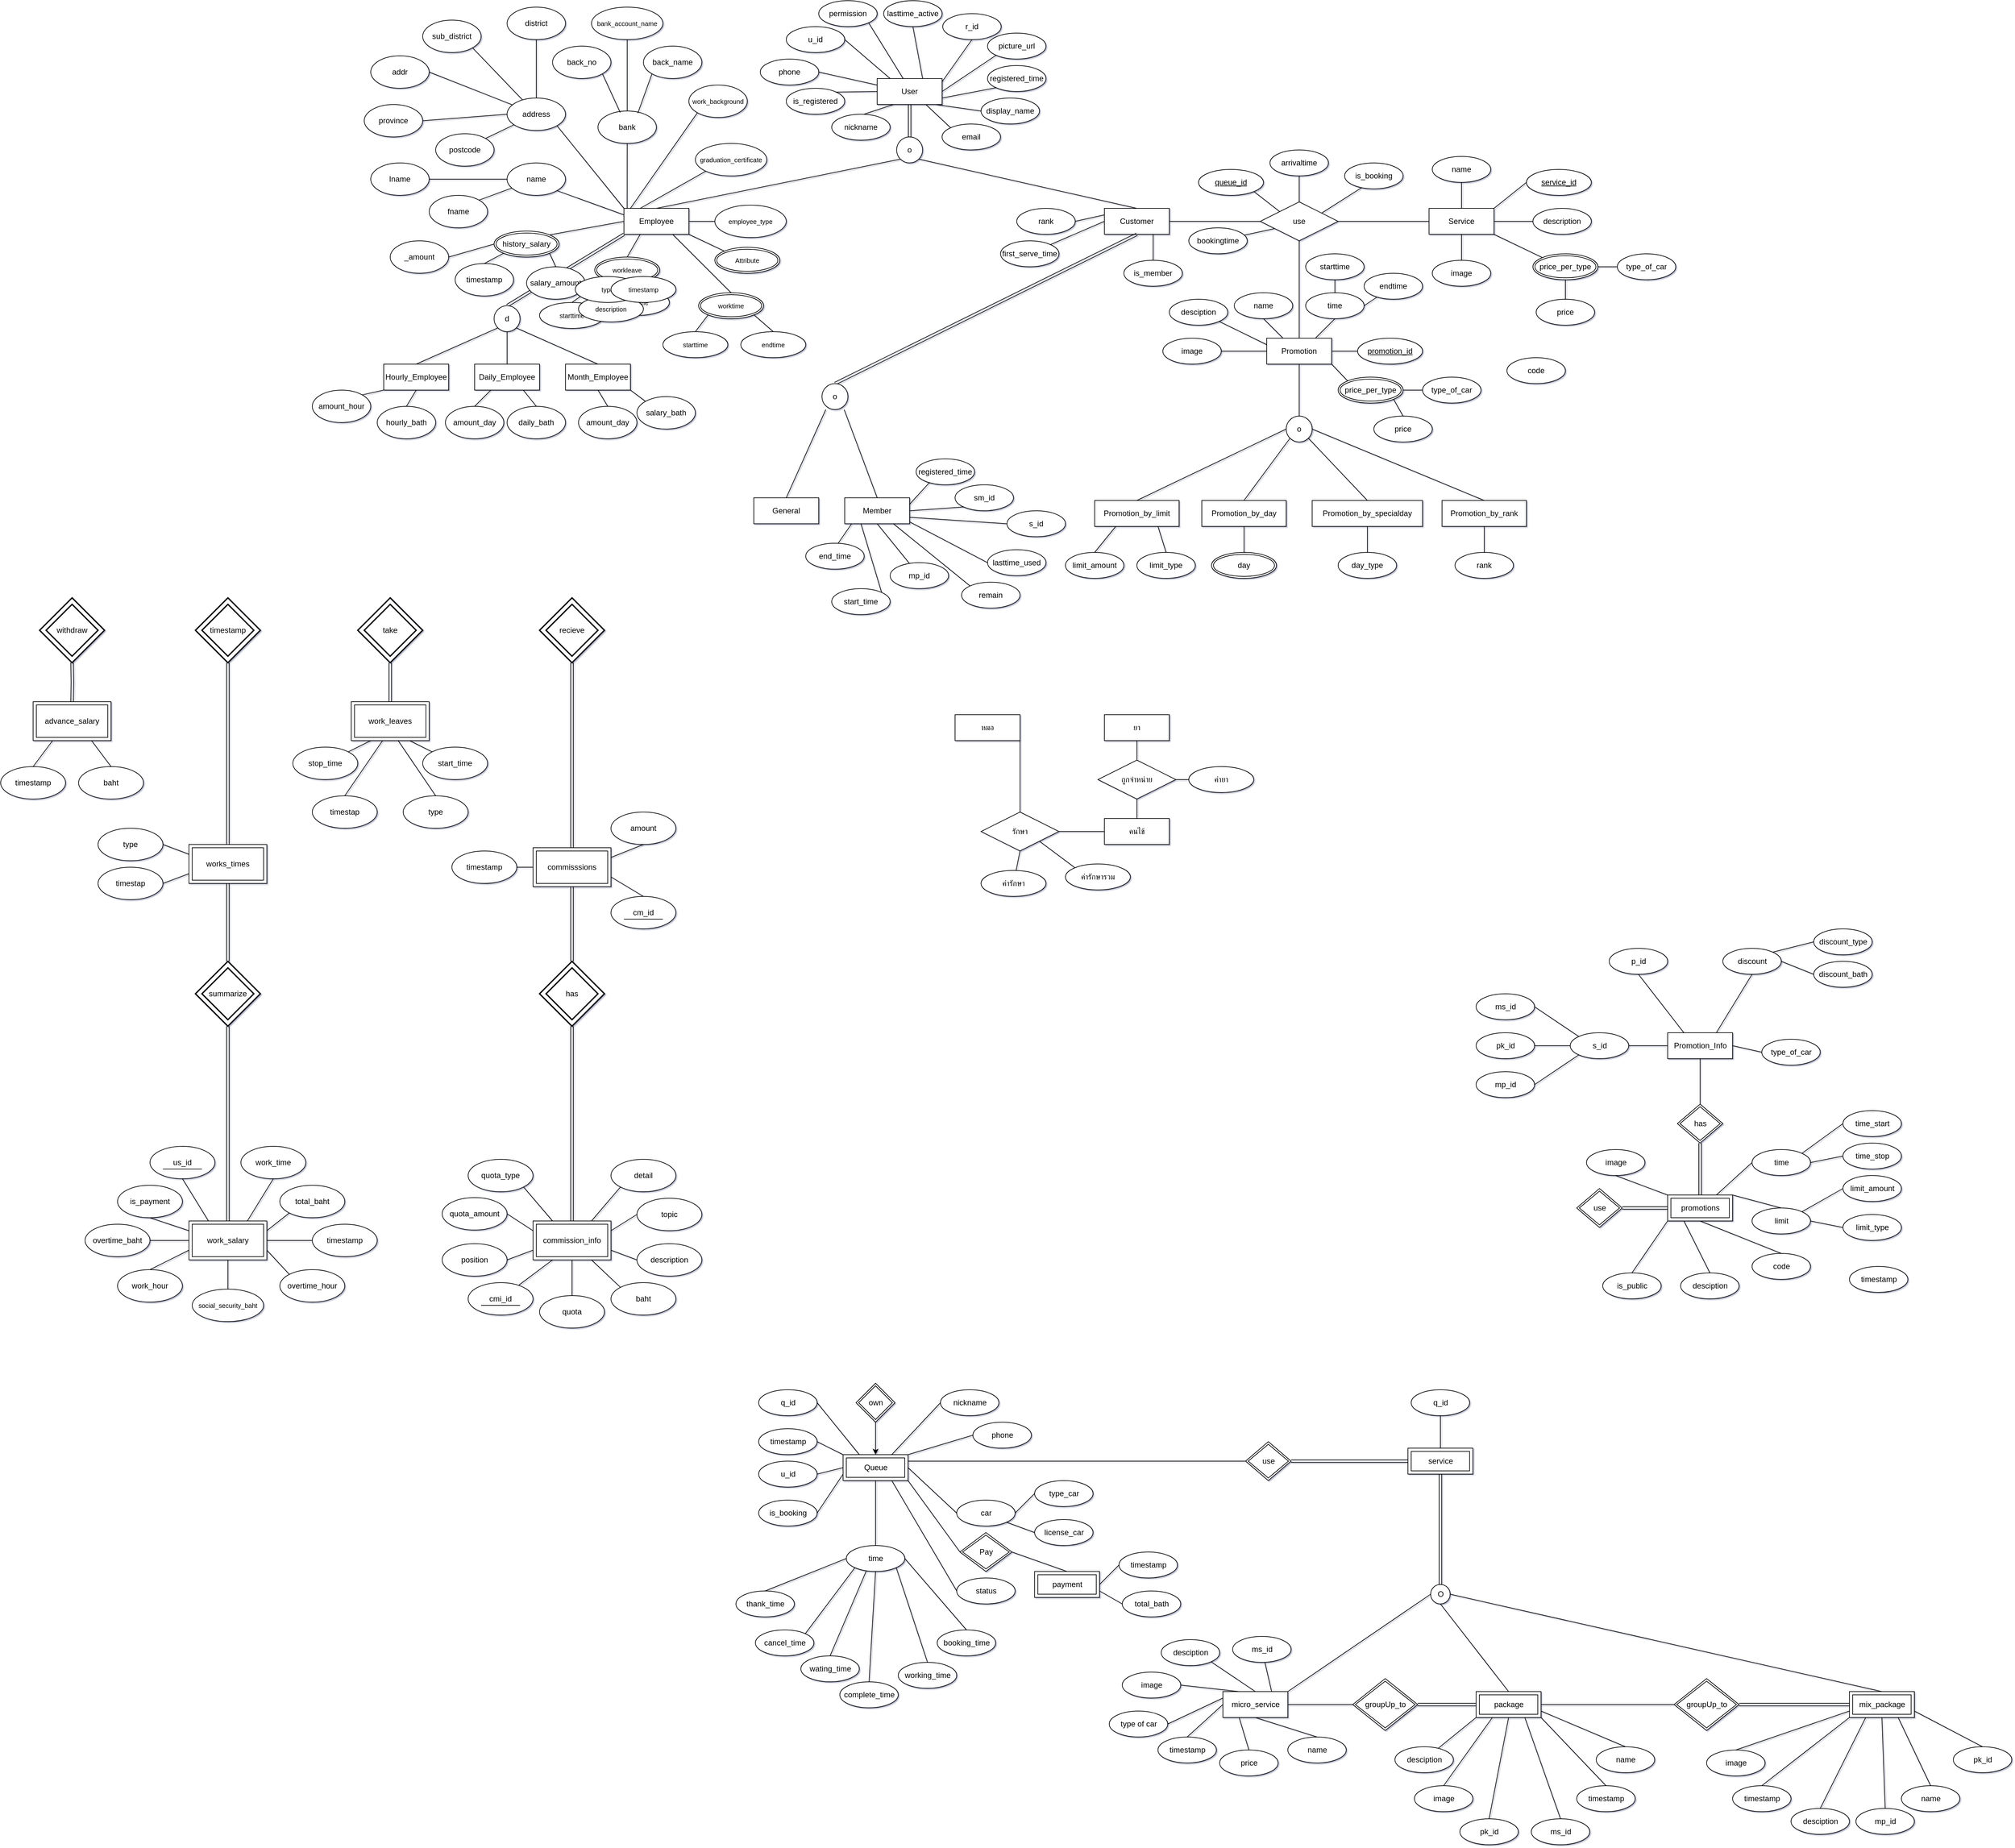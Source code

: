 <mxfile version="20.2.8" type="github">
  <diagram id="R2lEEEUBdFMjLlhIrx00" name="Page-1">
    <mxGraphModel dx="1051" dy="682" grid="1" gridSize="10" guides="1" tooltips="1" connect="1" arrows="1" fold="1" page="1" pageScale="1" pageWidth="4681" pageHeight="3300" background="none" math="0" shadow="1" extFonts="Permanent Marker^https://fonts.googleapis.com/css?family=Permanent+Marker">
      <root>
        <mxCell id="0" />
        <mxCell id="1" parent="0" />
        <mxCell id="PzxKSnyha53FVGnrYv1--43" style="edgeStyle=none;rounded=0;orthogonalLoop=1;jettySize=auto;html=1;exitX=0;exitY=1;exitDx=0;exitDy=0;entryX=0.5;entryY=0;entryDx=0;entryDy=0;strokeColor=default;endArrow=none;endFill=0;shape=link;" parent="1" source="PzxKSnyha53FVGnrYv1--1" target="PzxKSnyha53FVGnrYv1--42" edge="1">
          <mxGeometry relative="1" as="geometry" />
        </mxCell>
        <mxCell id="hB8N9sjjw06V4UvG1Mpu-91" style="edgeStyle=none;rounded=0;orthogonalLoop=1;jettySize=auto;html=1;exitX=1;exitY=0.5;exitDx=0;exitDy=0;entryX=0;entryY=0.5;entryDx=0;entryDy=0;endArrow=none;endFill=0;" edge="1" parent="1" source="PzxKSnyha53FVGnrYv1--1" target="hB8N9sjjw06V4UvG1Mpu-90">
          <mxGeometry relative="1" as="geometry" />
        </mxCell>
        <mxCell id="hB8N9sjjw06V4UvG1Mpu-96" style="edgeStyle=none;rounded=0;orthogonalLoop=1;jettySize=auto;html=1;exitX=1;exitY=1;exitDx=0;exitDy=0;entryX=0;entryY=0;entryDx=0;entryDy=0;fontSize=10;endArrow=none;endFill=0;" edge="1" parent="1" source="PzxKSnyha53FVGnrYv1--1" target="hB8N9sjjw06V4UvG1Mpu-95">
          <mxGeometry relative="1" as="geometry" />
        </mxCell>
        <mxCell id="hB8N9sjjw06V4UvG1Mpu-104" style="edgeStyle=none;rounded=0;orthogonalLoop=1;jettySize=auto;html=1;exitX=0.75;exitY=1;exitDx=0;exitDy=0;entryX=0.5;entryY=0;entryDx=0;entryDy=0;fontSize=10;endArrow=none;endFill=0;" edge="1" parent="1" source="PzxKSnyha53FVGnrYv1--1" target="hB8N9sjjw06V4UvG1Mpu-103">
          <mxGeometry relative="1" as="geometry" />
        </mxCell>
        <mxCell id="hB8N9sjjw06V4UvG1Mpu-117" style="edgeStyle=none;rounded=0;orthogonalLoop=1;jettySize=auto;html=1;exitX=0.25;exitY=1;exitDx=0;exitDy=0;entryX=0.5;entryY=0;entryDx=0;entryDy=0;fontSize=10;endArrow=none;endFill=0;" edge="1" parent="1" source="PzxKSnyha53FVGnrYv1--1" target="hB8N9sjjw06V4UvG1Mpu-111">
          <mxGeometry relative="1" as="geometry" />
        </mxCell>
        <mxCell id="PzxKSnyha53FVGnrYv1--1" value="Employee" style="whiteSpace=wrap;html=1;align=center;" parent="1" vertex="1">
          <mxGeometry x="1000" y="640" width="100" height="40" as="geometry" />
        </mxCell>
        <mxCell id="PzxKSnyha53FVGnrYv1--6" value="User" style="whiteSpace=wrap;html=1;align=center;" parent="1" vertex="1">
          <mxGeometry x="1390" y="440" width="100" height="40" as="geometry" />
        </mxCell>
        <mxCell id="PzxKSnyha53FVGnrYv1--13" style="edgeStyle=none;orthogonalLoop=1;jettySize=auto;html=1;exitX=0;exitY=1;exitDx=0;exitDy=0;entryX=0.5;entryY=0;entryDx=0;entryDy=0;strokeColor=default;endArrow=none;endFill=0;rounded=0;" parent="1" source="PzxKSnyha53FVGnrYv1--7" target="PzxKSnyha53FVGnrYv1--1" edge="1">
          <mxGeometry relative="1" as="geometry" />
        </mxCell>
        <mxCell id="PzxKSnyha53FVGnrYv1--16" style="edgeStyle=none;rounded=0;orthogonalLoop=1;jettySize=auto;html=1;exitX=1;exitY=1;exitDx=0;exitDy=0;entryX=0.5;entryY=0;entryDx=0;entryDy=0;strokeColor=default;endArrow=none;endFill=0;" parent="1" source="PzxKSnyha53FVGnrYv1--7" target="PzxKSnyha53FVGnrYv1--8" edge="1">
          <mxGeometry relative="1" as="geometry" />
        </mxCell>
        <mxCell id="PzxKSnyha53FVGnrYv1--17" style="edgeStyle=none;rounded=0;orthogonalLoop=1;jettySize=auto;html=1;exitX=0.5;exitY=0;exitDx=0;exitDy=0;strokeColor=default;endArrow=none;endFill=0;entryX=0.5;entryY=1;entryDx=0;entryDy=0;shape=link;" parent="1" source="PzxKSnyha53FVGnrYv1--7" target="PzxKSnyha53FVGnrYv1--6" edge="1">
          <mxGeometry relative="1" as="geometry">
            <mxPoint x="1439.915" y="480" as="targetPoint" />
          </mxGeometry>
        </mxCell>
        <mxCell id="PzxKSnyha53FVGnrYv1--7" value="o" style="ellipse;whiteSpace=wrap;html=1;aspect=fixed;" parent="1" vertex="1">
          <mxGeometry x="1420" y="530" width="40" height="40" as="geometry" />
        </mxCell>
        <mxCell id="PzxKSnyha53FVGnrYv1--38" style="edgeStyle=none;rounded=0;orthogonalLoop=1;jettySize=auto;html=1;exitX=1;exitY=0.5;exitDx=0;exitDy=0;entryX=0;entryY=0.5;entryDx=0;entryDy=0;strokeColor=default;endArrow=none;endFill=0;" parent="1" source="PzxKSnyha53FVGnrYv1--8" target="PzxKSnyha53FVGnrYv1--37" edge="1">
          <mxGeometry relative="1" as="geometry" />
        </mxCell>
        <mxCell id="PzxKSnyha53FVGnrYv1--8" value="Customer" style="whiteSpace=wrap;html=1;align=center;" parent="1" vertex="1">
          <mxGeometry x="1740" y="640" width="100" height="40" as="geometry" />
        </mxCell>
        <mxCell id="hB8N9sjjw06V4UvG1Mpu-89" style="edgeStyle=none;rounded=0;orthogonalLoop=1;jettySize=auto;html=1;exitX=0.5;exitY=1;exitDx=0;exitDy=0;entryX=0.5;entryY=0;entryDx=0;entryDy=0;endArrow=none;endFill=0;" edge="1" parent="1" source="PzxKSnyha53FVGnrYv1--19" target="hB8N9sjjw06V4UvG1Mpu-88">
          <mxGeometry relative="1" as="geometry" />
        </mxCell>
        <mxCell id="hB8N9sjjw06V4UvG1Mpu-99" style="edgeStyle=none;rounded=0;orthogonalLoop=1;jettySize=auto;html=1;exitX=0;exitY=1;exitDx=0;exitDy=0;entryX=1;entryY=0;entryDx=0;entryDy=0;fontSize=10;endArrow=none;endFill=0;" edge="1" parent="1" source="PzxKSnyha53FVGnrYv1--19" target="hB8N9sjjw06V4UvG1Mpu-97">
          <mxGeometry relative="1" as="geometry" />
        </mxCell>
        <mxCell id="PzxKSnyha53FVGnrYv1--19" value="Hourly_Employee" style="whiteSpace=wrap;html=1;align=center;" parent="1" vertex="1">
          <mxGeometry x="630" y="880" width="100" height="40" as="geometry" />
        </mxCell>
        <mxCell id="hB8N9sjjw06V4UvG1Mpu-87" style="edgeStyle=none;rounded=0;orthogonalLoop=1;jettySize=auto;html=1;exitX=0.75;exitY=1;exitDx=0;exitDy=0;entryX=0.5;entryY=0;entryDx=0;entryDy=0;endArrow=none;endFill=0;" edge="1" parent="1" source="PzxKSnyha53FVGnrYv1--21" target="hB8N9sjjw06V4UvG1Mpu-84">
          <mxGeometry relative="1" as="geometry" />
        </mxCell>
        <mxCell id="hB8N9sjjw06V4UvG1Mpu-100" style="edgeStyle=none;rounded=0;orthogonalLoop=1;jettySize=auto;html=1;exitX=0.25;exitY=1;exitDx=0;exitDy=0;entryX=0.5;entryY=0;entryDx=0;entryDy=0;fontSize=10;endArrow=none;endFill=0;" edge="1" parent="1" source="PzxKSnyha53FVGnrYv1--21" target="hB8N9sjjw06V4UvG1Mpu-98">
          <mxGeometry relative="1" as="geometry" />
        </mxCell>
        <mxCell id="PzxKSnyha53FVGnrYv1--21" value="Daily_Employee" style="whiteSpace=wrap;html=1;align=center;" parent="1" vertex="1">
          <mxGeometry x="770" y="880" width="100" height="40" as="geometry" />
        </mxCell>
        <mxCell id="PzxKSnyha53FVGnrYv1--26" style="edgeStyle=none;rounded=0;orthogonalLoop=1;jettySize=auto;html=1;exitX=0.5;exitY=0;exitDx=0;exitDy=0;entryX=0.5;entryY=1;entryDx=0;entryDy=0;strokeColor=default;endArrow=none;endFill=0;shape=link;" parent="1" source="PzxKSnyha53FVGnrYv1--25" target="PzxKSnyha53FVGnrYv1--8" edge="1">
          <mxGeometry relative="1" as="geometry" />
        </mxCell>
        <mxCell id="PzxKSnyha53FVGnrYv1--29" style="edgeStyle=none;rounded=0;orthogonalLoop=1;jettySize=auto;html=1;exitX=1;exitY=1;exitDx=0;exitDy=0;entryX=0.5;entryY=0;entryDx=0;entryDy=0;strokeColor=default;endArrow=none;endFill=0;" parent="1" target="PzxKSnyha53FVGnrYv1--28" edge="1">
          <mxGeometry relative="1" as="geometry">
            <mxPoint x="1339.142" y="950.002" as="sourcePoint" />
          </mxGeometry>
        </mxCell>
        <mxCell id="PzxKSnyha53FVGnrYv1--30" style="edgeStyle=none;rounded=0;orthogonalLoop=1;jettySize=auto;html=1;exitX=0;exitY=1;exitDx=0;exitDy=0;entryX=0.5;entryY=0;entryDx=0;entryDy=0;strokeColor=default;endArrow=none;endFill=0;" parent="1" target="PzxKSnyha53FVGnrYv1--27" edge="1">
          <mxGeometry relative="1" as="geometry">
            <mxPoint x="1310.858" y="950.002" as="sourcePoint" />
          </mxGeometry>
        </mxCell>
        <mxCell id="PzxKSnyha53FVGnrYv1--25" value="o" style="ellipse;whiteSpace=wrap;html=1;aspect=fixed;" parent="1" vertex="1">
          <mxGeometry x="1305" y="910" width="40" height="40" as="geometry" />
        </mxCell>
        <mxCell id="PzxKSnyha53FVGnrYv1--27" value="General" style="whiteSpace=wrap;html=1;align=center;" parent="1" vertex="1">
          <mxGeometry x="1200" y="1085.86" width="100" height="40" as="geometry" />
        </mxCell>
        <mxCell id="PzxKSnyha53FVGnrYv1--28" value="Member" style="whiteSpace=wrap;html=1;align=center;" parent="1" vertex="1">
          <mxGeometry x="1340" y="1085.86" width="100" height="40" as="geometry" />
        </mxCell>
        <mxCell id="PzxKSnyha53FVGnrYv1--47" style="edgeStyle=none;rounded=0;orthogonalLoop=1;jettySize=auto;html=1;exitX=1;exitY=0.5;exitDx=0;exitDy=0;entryX=0;entryY=0.5;entryDx=0;entryDy=0;strokeColor=default;endArrow=none;endFill=0;" parent="1" source="PzxKSnyha53FVGnrYv1--37" edge="1">
          <mxGeometry relative="1" as="geometry">
            <mxPoint x="2240" y="660" as="targetPoint" />
          </mxGeometry>
        </mxCell>
        <mxCell id="7D9y4COe7_9ElpT_Iu1J-15" style="edgeStyle=none;rounded=0;orthogonalLoop=1;jettySize=auto;html=1;exitX=0.178;exitY=0.689;exitDx=0;exitDy=0;endArrow=none;endFill=0;exitPerimeter=0;" parent="1" source="PzxKSnyha53FVGnrYv1--37" target="7D9y4COe7_9ElpT_Iu1J-14" edge="1">
          <mxGeometry relative="1" as="geometry" />
        </mxCell>
        <mxCell id="7D9y4COe7_9ElpT_Iu1J-17" style="edgeStyle=none;rounded=0;orthogonalLoop=1;jettySize=auto;html=1;exitX=0.5;exitY=0;exitDx=0;exitDy=0;entryX=0.5;entryY=0;entryDx=0;entryDy=0;endArrow=none;endFill=0;" parent="1" source="PzxKSnyha53FVGnrYv1--37" target="7D9y4COe7_9ElpT_Iu1J-16" edge="1">
          <mxGeometry relative="1" as="geometry" />
        </mxCell>
        <mxCell id="7D9y4COe7_9ElpT_Iu1J-34" style="edgeStyle=none;rounded=0;orthogonalLoop=1;jettySize=auto;html=1;exitX=0.353;exitY=0.843;exitDx=0;exitDy=0;entryX=1;entryY=0;entryDx=0;entryDy=0;endArrow=none;endFill=0;exitPerimeter=0;" parent="1" source="PzxKSnyha53FVGnrYv1--37" target="7D9y4COe7_9ElpT_Iu1J-2" edge="1">
          <mxGeometry relative="1" as="geometry" />
        </mxCell>
        <mxCell id="7D9y4COe7_9ElpT_Iu1J-40" style="edgeStyle=none;rounded=0;orthogonalLoop=1;jettySize=auto;html=1;exitX=0.5;exitY=1;exitDx=0;exitDy=0;endArrow=none;endFill=0;" parent="1" source="PzxKSnyha53FVGnrYv1--37" target="7D9y4COe7_9ElpT_Iu1J-39" edge="1">
          <mxGeometry relative="1" as="geometry" />
        </mxCell>
        <mxCell id="PzxKSnyha53FVGnrYv1--37" value="use" style="shape=rhombus;perimeter=rhombusPerimeter;whiteSpace=wrap;html=1;align=center;" parent="1" vertex="1">
          <mxGeometry x="1980" y="630" width="120" height="60" as="geometry" />
        </mxCell>
        <mxCell id="hB8N9sjjw06V4UvG1Mpu-82" style="edgeStyle=none;rounded=0;orthogonalLoop=1;jettySize=auto;html=1;exitX=0.5;exitY=1;exitDx=0;exitDy=0;entryX=0.5;entryY=0;entryDx=0;entryDy=0;endArrow=none;endFill=0;" edge="1" parent="1" source="PzxKSnyha53FVGnrYv1--41" target="hB8N9sjjw06V4UvG1Mpu-81">
          <mxGeometry relative="1" as="geometry" />
        </mxCell>
        <mxCell id="hB8N9sjjw06V4UvG1Mpu-102" style="edgeStyle=none;rounded=0;orthogonalLoop=1;jettySize=auto;html=1;exitX=1;exitY=1;exitDx=0;exitDy=0;entryX=0;entryY=0;entryDx=0;entryDy=0;fontSize=10;endArrow=none;endFill=0;" edge="1" parent="1" source="PzxKSnyha53FVGnrYv1--41" target="hB8N9sjjw06V4UvG1Mpu-101">
          <mxGeometry relative="1" as="geometry" />
        </mxCell>
        <mxCell id="PzxKSnyha53FVGnrYv1--41" value="Month_Employee" style="whiteSpace=wrap;html=1;align=center;" parent="1" vertex="1">
          <mxGeometry x="910" y="880" width="100" height="40" as="geometry" />
        </mxCell>
        <mxCell id="PzxKSnyha53FVGnrYv1--44" style="edgeStyle=none;rounded=0;orthogonalLoop=1;jettySize=auto;html=1;exitX=0.5;exitY=1;exitDx=0;exitDy=0;strokeColor=default;endArrow=none;endFill=0;" parent="1" source="PzxKSnyha53FVGnrYv1--42" target="PzxKSnyha53FVGnrYv1--21" edge="1">
          <mxGeometry relative="1" as="geometry" />
        </mxCell>
        <mxCell id="PzxKSnyha53FVGnrYv1--45" style="edgeStyle=none;rounded=0;orthogonalLoop=1;jettySize=auto;html=1;exitX=0;exitY=1;exitDx=0;exitDy=0;entryX=0.5;entryY=0;entryDx=0;entryDy=0;strokeColor=default;endArrow=none;endFill=0;" parent="1" source="PzxKSnyha53FVGnrYv1--42" target="PzxKSnyha53FVGnrYv1--19" edge="1">
          <mxGeometry relative="1" as="geometry" />
        </mxCell>
        <mxCell id="PzxKSnyha53FVGnrYv1--46" style="edgeStyle=none;rounded=0;orthogonalLoop=1;jettySize=auto;html=1;exitX=1;exitY=1;exitDx=0;exitDy=0;entryX=0.5;entryY=0;entryDx=0;entryDy=0;strokeColor=default;endArrow=none;endFill=0;" parent="1" source="PzxKSnyha53FVGnrYv1--42" target="PzxKSnyha53FVGnrYv1--41" edge="1">
          <mxGeometry relative="1" as="geometry" />
        </mxCell>
        <mxCell id="PzxKSnyha53FVGnrYv1--42" value="d" style="ellipse;whiteSpace=wrap;html=1;aspect=fixed;" parent="1" vertex="1">
          <mxGeometry x="800" y="790" width="40" height="40" as="geometry" />
        </mxCell>
        <mxCell id="7D9y4COe7_9ElpT_Iu1J-8" style="edgeStyle=none;rounded=0;orthogonalLoop=1;jettySize=auto;html=1;exitX=0.5;exitY=0;exitDx=0;exitDy=0;entryX=0.5;entryY=1;entryDx=0;entryDy=0;endArrow=none;endFill=0;" parent="1" source="PzxKSnyha53FVGnrYv1--49" target="7D9y4COe7_9ElpT_Iu1J-7" edge="1">
          <mxGeometry relative="1" as="geometry" />
        </mxCell>
        <mxCell id="7D9y4COe7_9ElpT_Iu1J-10" style="edgeStyle=none;rounded=0;orthogonalLoop=1;jettySize=auto;html=1;exitX=1;exitY=0;exitDx=0;exitDy=0;entryX=0;entryY=0.5;entryDx=0;entryDy=0;endArrow=none;endFill=0;" parent="1" source="PzxKSnyha53FVGnrYv1--49" target="7D9y4COe7_9ElpT_Iu1J-23" edge="1">
          <mxGeometry relative="1" as="geometry">
            <mxPoint x="2390" y="600" as="targetPoint" />
          </mxGeometry>
        </mxCell>
        <mxCell id="7D9y4COe7_9ElpT_Iu1J-19" style="edgeStyle=none;rounded=0;orthogonalLoop=1;jettySize=auto;html=1;exitX=1;exitY=0.5;exitDx=0;exitDy=0;entryX=0;entryY=0.5;entryDx=0;entryDy=0;endArrow=none;endFill=0;" parent="1" source="PzxKSnyha53FVGnrYv1--49" target="7D9y4COe7_9ElpT_Iu1J-18" edge="1">
          <mxGeometry relative="1" as="geometry" />
        </mxCell>
        <mxCell id="7D9y4COe7_9ElpT_Iu1J-22" style="edgeStyle=none;rounded=0;orthogonalLoop=1;jettySize=auto;html=1;exitX=0.5;exitY=1;exitDx=0;exitDy=0;entryX=0.5;entryY=0;entryDx=0;entryDy=0;endArrow=none;endFill=0;" parent="1" source="PzxKSnyha53FVGnrYv1--49" target="7D9y4COe7_9ElpT_Iu1J-21" edge="1">
          <mxGeometry relative="1" as="geometry" />
        </mxCell>
        <mxCell id="7D9y4COe7_9ElpT_Iu1J-25" style="edgeStyle=none;rounded=0;orthogonalLoop=1;jettySize=auto;html=1;exitX=1;exitY=1;exitDx=0;exitDy=0;entryX=0;entryY=0;entryDx=0;entryDy=0;endArrow=none;endFill=0;" parent="1" source="PzxKSnyha53FVGnrYv1--49" target="7D9y4COe7_9ElpT_Iu1J-24" edge="1">
          <mxGeometry relative="1" as="geometry" />
        </mxCell>
        <mxCell id="PzxKSnyha53FVGnrYv1--49" value="Service" style="whiteSpace=wrap;html=1;align=center;" parent="1" vertex="1">
          <mxGeometry x="2240" y="640" width="100" height="40" as="geometry" />
        </mxCell>
        <mxCell id="pMIZkNUXwfwmyM_HFmga-250" style="edgeStyle=none;rounded=0;orthogonalLoop=1;jettySize=auto;html=1;exitX=0;exitY=0.5;exitDx=0;exitDy=0;entryX=1;entryY=0.5;entryDx=0;entryDy=0;fontColor=none;endArrow=none;endFill=0;" edge="1" parent="1" source="PzxKSnyha53FVGnrYv1--60" target="pMIZkNUXwfwmyM_HFmga-38">
          <mxGeometry relative="1" as="geometry" />
        </mxCell>
        <mxCell id="pMIZkNUXwfwmyM_HFmga-251" style="edgeStyle=none;rounded=0;orthogonalLoop=1;jettySize=auto;html=1;exitX=0.25;exitY=0;exitDx=0;exitDy=0;entryX=0.5;entryY=1;entryDx=0;entryDy=0;fontColor=none;endArrow=none;endFill=0;" edge="1" parent="1" source="PzxKSnyha53FVGnrYv1--60" target="pMIZkNUXwfwmyM_HFmga-39">
          <mxGeometry relative="1" as="geometry" />
        </mxCell>
        <mxCell id="pMIZkNUXwfwmyM_HFmga-252" style="edgeStyle=none;rounded=0;orthogonalLoop=1;jettySize=auto;html=1;exitX=0.75;exitY=0;exitDx=0;exitDy=0;entryX=0.5;entryY=1;entryDx=0;entryDy=0;fontColor=none;endArrow=none;endFill=0;" edge="1" parent="1" source="PzxKSnyha53FVGnrYv1--60" target="pMIZkNUXwfwmyM_HFmga-40">
          <mxGeometry relative="1" as="geometry" />
        </mxCell>
        <mxCell id="pMIZkNUXwfwmyM_HFmga-253" style="edgeStyle=none;rounded=0;orthogonalLoop=1;jettySize=auto;html=1;exitX=1;exitY=0.5;exitDx=0;exitDy=0;entryX=0;entryY=0.5;entryDx=0;entryDy=0;fontColor=none;endArrow=none;endFill=0;" edge="1" parent="1" source="PzxKSnyha53FVGnrYv1--60" target="pMIZkNUXwfwmyM_HFmga-37">
          <mxGeometry relative="1" as="geometry" />
        </mxCell>
        <mxCell id="pMIZkNUXwfwmyM_HFmga-257" style="edgeStyle=none;rounded=0;orthogonalLoop=1;jettySize=auto;html=1;exitX=0.5;exitY=1;exitDx=0;exitDy=0;entryX=0.5;entryY=0;entryDx=0;entryDy=0;fontColor=none;endArrow=none;endFill=0;" edge="1" parent="1" source="PzxKSnyha53FVGnrYv1--60" target="pMIZkNUXwfwmyM_HFmga-244">
          <mxGeometry relative="1" as="geometry" />
        </mxCell>
        <mxCell id="PzxKSnyha53FVGnrYv1--60" value="Promotion_Info" style="whiteSpace=wrap;html=1;align=center;" parent="1" vertex="1">
          <mxGeometry x="2607.5" y="1910" width="100" height="40" as="geometry" />
        </mxCell>
        <mxCell id="7D9y4COe7_9ElpT_Iu1J-2" value="is_booking" style="ellipse;whiteSpace=wrap;html=1;align=center;" parent="1" vertex="1">
          <mxGeometry x="2110" y="570" width="90" height="40" as="geometry" />
        </mxCell>
        <mxCell id="zKtCxsfTcgN2iYhmThE1-21" style="edgeStyle=none;rounded=0;jumpStyle=none;orthogonalLoop=1;jettySize=auto;html=1;exitX=1;exitY=0;exitDx=0;exitDy=0;entryX=0;entryY=0.5;entryDx=0;entryDy=0;fontSize=8;startArrow=none;startFill=0;endArrow=none;endFill=0;" parent="1" source="hB8N9sjjw06V4UvG1Mpu-83" target="PzxKSnyha53FVGnrYv1--1" edge="1">
          <mxGeometry relative="1" as="geometry">
            <mxPoint x="890.0" y="685" as="sourcePoint" />
          </mxGeometry>
        </mxCell>
        <mxCell id="7D9y4COe7_9ElpT_Iu1J-7" value="name" style="ellipse;whiteSpace=wrap;html=1;align=center;" parent="1" vertex="1">
          <mxGeometry x="2245" y="560" width="90" height="40" as="geometry" />
        </mxCell>
        <mxCell id="7D9y4COe7_9ElpT_Iu1J-14" value="bookingtime" style="ellipse;whiteSpace=wrap;html=1;align=center;" parent="1" vertex="1">
          <mxGeometry x="1870" y="670" width="90" height="40" as="geometry" />
        </mxCell>
        <mxCell id="pMIZkNUXwfwmyM_HFmga-3" value="sm_id" style="ellipse;whiteSpace=wrap;html=1;align=center;" parent="1" vertex="1">
          <mxGeometry x="1510" y="1065.86" width="90" height="40" as="geometry" />
        </mxCell>
        <mxCell id="7D9y4COe7_9ElpT_Iu1J-16" value="arrivaltime" style="ellipse;whiteSpace=wrap;html=1;align=center;" parent="1" vertex="1">
          <mxGeometry x="1995" y="550" width="90" height="40" as="geometry" />
        </mxCell>
        <mxCell id="pMIZkNUXwfwmyM_HFmga-4" value="mp_id" style="ellipse;whiteSpace=wrap;html=1;align=center;" parent="1" vertex="1">
          <mxGeometry x="1410" y="1185.86" width="90" height="40" as="geometry" />
        </mxCell>
        <mxCell id="7D9y4COe7_9ElpT_Iu1J-18" value="description" style="ellipse;whiteSpace=wrap;html=1;align=center;" parent="1" vertex="1">
          <mxGeometry x="2400" y="640" width="90" height="40" as="geometry" />
        </mxCell>
        <mxCell id="pMIZkNUXwfwmyM_HFmga-5" value="start_time" style="ellipse;whiteSpace=wrap;html=1;align=center;" parent="1" vertex="1">
          <mxGeometry x="1320" y="1225.86" width="90" height="40" as="geometry" />
        </mxCell>
        <mxCell id="pMIZkNUXwfwmyM_HFmga-6" value="end_time" style="ellipse;whiteSpace=wrap;html=1;align=center;" parent="1" vertex="1">
          <mxGeometry x="1280" y="1155.86" width="90" height="40" as="geometry" />
        </mxCell>
        <mxCell id="pMIZkNUXwfwmyM_HFmga-12" value="registered_time" style="ellipse;whiteSpace=wrap;html=1;align=center;" parent="1" vertex="1">
          <mxGeometry x="1450" y="1025.86" width="90" height="40" as="geometry" />
        </mxCell>
        <mxCell id="pMIZkNUXwfwmyM_HFmga-13" value="s_id" style="ellipse;whiteSpace=wrap;html=1;align=center;" parent="1" vertex="1">
          <mxGeometry x="1590" y="1105.86" width="90" height="40" as="geometry" />
        </mxCell>
        <mxCell id="pMIZkNUXwfwmyM_HFmga-14" value="lasttime_used" style="ellipse;whiteSpace=wrap;html=1;align=center;" parent="1" vertex="1">
          <mxGeometry x="1560" y="1165.86" width="90" height="40" as="geometry" />
        </mxCell>
        <mxCell id="pMIZkNUXwfwmyM_HFmga-15" value="remain" style="ellipse;whiteSpace=wrap;html=1;align=center;" parent="1" vertex="1">
          <mxGeometry x="1520" y="1215.86" width="90" height="40" as="geometry" />
        </mxCell>
        <mxCell id="pMIZkNUXwfwmyM_HFmga-18" value="" style="endArrow=none;html=1;rounded=0;entryX=0.105;entryY=1.007;entryDx=0;entryDy=0;entryPerimeter=0;" parent="1" target="PzxKSnyha53FVGnrYv1--28" edge="1">
          <mxGeometry width="50" height="50" relative="1" as="geometry">
            <mxPoint x="1330" y="1155.86" as="sourcePoint" />
            <mxPoint x="1380" y="1105.86" as="targetPoint" />
          </mxGeometry>
        </mxCell>
        <mxCell id="pMIZkNUXwfwmyM_HFmga-19" value="" style="endArrow=none;html=1;rounded=0;entryX=0.25;entryY=1;entryDx=0;entryDy=0;exitX=1;exitY=0;exitDx=0;exitDy=0;" parent="1" source="pMIZkNUXwfwmyM_HFmga-5" target="PzxKSnyha53FVGnrYv1--28" edge="1">
          <mxGeometry width="50" height="50" relative="1" as="geometry">
            <mxPoint x="1340" y="1165.86" as="sourcePoint" />
            <mxPoint x="1350" y="1135.86" as="targetPoint" />
          </mxGeometry>
        </mxCell>
        <mxCell id="pMIZkNUXwfwmyM_HFmga-20" value="" style="endArrow=none;html=1;rounded=0;entryX=0.25;entryY=1;entryDx=0;entryDy=0;" parent="1" source="pMIZkNUXwfwmyM_HFmga-4" edge="1">
          <mxGeometry width="50" height="50" relative="1" as="geometry">
            <mxPoint x="1421.82" y="1231.718" as="sourcePoint" />
            <mxPoint x="1390" y="1125.86" as="targetPoint" />
          </mxGeometry>
        </mxCell>
        <mxCell id="pMIZkNUXwfwmyM_HFmga-21" value="" style="endArrow=none;html=1;rounded=0;entryX=0.75;entryY=1;entryDx=0;entryDy=0;exitX=0;exitY=0;exitDx=0;exitDy=0;" parent="1" source="pMIZkNUXwfwmyM_HFmga-15" target="PzxKSnyha53FVGnrYv1--28" edge="1">
          <mxGeometry width="50" height="50" relative="1" as="geometry">
            <mxPoint x="1466.82" y="1228.788" as="sourcePoint" />
            <mxPoint x="1435" y="1122.93" as="targetPoint" />
          </mxGeometry>
        </mxCell>
        <mxCell id="pMIZkNUXwfwmyM_HFmga-23" value="" style="endArrow=none;html=1;rounded=0;entryX=1;entryY=0.75;entryDx=0;entryDy=0;exitX=0;exitY=0.5;exitDx=0;exitDy=0;" parent="1" source="pMIZkNUXwfwmyM_HFmga-13" target="PzxKSnyha53FVGnrYv1--28" edge="1">
          <mxGeometry width="50" height="50" relative="1" as="geometry">
            <mxPoint x="1471.82" y="1211.718" as="sourcePoint" />
            <mxPoint x="1440" y="1105.86" as="targetPoint" />
          </mxGeometry>
        </mxCell>
        <mxCell id="pMIZkNUXwfwmyM_HFmga-24" value="" style="endArrow=none;html=1;rounded=0;entryX=1;entryY=0.5;entryDx=0;entryDy=0;exitX=0;exitY=1;exitDx=0;exitDy=0;entryPerimeter=0;" parent="1" source="pMIZkNUXwfwmyM_HFmga-3" target="PzxKSnyha53FVGnrYv1--28" edge="1">
          <mxGeometry width="50" height="50" relative="1" as="geometry">
            <mxPoint x="1471.82" y="1205.858" as="sourcePoint" />
            <mxPoint x="1440" y="1100.0" as="targetPoint" />
          </mxGeometry>
        </mxCell>
        <mxCell id="pMIZkNUXwfwmyM_HFmga-25" value="" style="endArrow=none;html=1;rounded=0;entryX=1;entryY=0.25;entryDx=0;entryDy=0;exitX=0.233;exitY=0.902;exitDx=0;exitDy=0;exitPerimeter=0;" parent="1" source="pMIZkNUXwfwmyM_HFmga-12" target="PzxKSnyha53FVGnrYv1--28" edge="1">
          <mxGeometry width="50" height="50" relative="1" as="geometry">
            <mxPoint x="1480" y="1065.86" as="sourcePoint" />
            <mxPoint x="1440" y="1090.0" as="targetPoint" />
          </mxGeometry>
        </mxCell>
        <mxCell id="pMIZkNUXwfwmyM_HFmga-26" value="rank" style="ellipse;whiteSpace=wrap;html=1;align=center;" parent="1" vertex="1">
          <mxGeometry x="1605" y="640" width="90" height="40" as="geometry" />
        </mxCell>
        <mxCell id="7D9y4COe7_9ElpT_Iu1J-21" value="image" style="ellipse;whiteSpace=wrap;html=1;align=center;" parent="1" vertex="1">
          <mxGeometry x="2245" y="720" width="90" height="40" as="geometry" />
        </mxCell>
        <mxCell id="7D9y4COe7_9ElpT_Iu1J-23" value="service_id" style="ellipse;whiteSpace=wrap;html=1;align=center;fontStyle=4;" parent="1" vertex="1">
          <mxGeometry x="2390" y="580" width="100" height="40" as="geometry" />
        </mxCell>
        <mxCell id="pMIZkNUXwfwmyM_HFmga-27" value="first_serve_time" style="ellipse;whiteSpace=wrap;html=1;align=center;" parent="1" vertex="1">
          <mxGeometry x="1580" y="690" width="90" height="40" as="geometry" />
        </mxCell>
        <mxCell id="7D9y4COe7_9ElpT_Iu1J-29" style="edgeStyle=none;rounded=0;orthogonalLoop=1;jettySize=auto;html=1;exitX=1;exitY=0.5;exitDx=0;exitDy=0;endArrow=none;endFill=0;" parent="1" source="7D9y4COe7_9ElpT_Iu1J-24" target="7D9y4COe7_9ElpT_Iu1J-26" edge="1">
          <mxGeometry relative="1" as="geometry" />
        </mxCell>
        <mxCell id="pMIZkNUXwfwmyM_HFmga-30" value="is_member" style="ellipse;whiteSpace=wrap;html=1;align=center;" parent="1" vertex="1">
          <mxGeometry x="1770" y="720" width="90" height="40" as="geometry" />
        </mxCell>
        <mxCell id="7D9y4COe7_9ElpT_Iu1J-31" style="edgeStyle=none;rounded=0;orthogonalLoop=1;jettySize=auto;html=1;exitX=0.5;exitY=1;exitDx=0;exitDy=0;entryX=0.5;entryY=0;entryDx=0;entryDy=0;endArrow=none;endFill=0;" parent="1" source="7D9y4COe7_9ElpT_Iu1J-24" target="7D9y4COe7_9ElpT_Iu1J-30" edge="1">
          <mxGeometry relative="1" as="geometry" />
        </mxCell>
        <mxCell id="pMIZkNUXwfwmyM_HFmga-31" style="edgeStyle=none;rounded=0;orthogonalLoop=1;jettySize=auto;html=1;exitX=0;exitY=1;exitDx=0;exitDy=0;entryX=1;entryY=0.5;entryDx=0;entryDy=0;strokeColor=default;endArrow=none;endFill=0;" parent="1" target="pMIZkNUXwfwmyM_HFmga-26" edge="1">
          <mxGeometry relative="1" as="geometry">
            <mxPoint x="1739.998" y="650.002" as="sourcePoint" />
            <mxPoint x="1684.14" y="715.86" as="targetPoint" />
          </mxGeometry>
        </mxCell>
        <mxCell id="7D9y4COe7_9ElpT_Iu1J-24" value="price_per_type" style="ellipse;shape=doubleEllipse;margin=3;whiteSpace=wrap;html=1;align=center;" parent="1" vertex="1">
          <mxGeometry x="2400" y="710" width="100" height="40" as="geometry" />
        </mxCell>
        <mxCell id="pMIZkNUXwfwmyM_HFmga-32" style="edgeStyle=none;rounded=0;orthogonalLoop=1;jettySize=auto;html=1;exitX=0;exitY=1;exitDx=0;exitDy=0;entryX=1;entryY=0;entryDx=0;entryDy=0;strokeColor=default;endArrow=none;endFill=0;" parent="1" target="pMIZkNUXwfwmyM_HFmga-27" edge="1">
          <mxGeometry relative="1" as="geometry">
            <mxPoint x="1739.998" y="660.002" as="sourcePoint" />
            <mxPoint x="1684.14" y="725.86" as="targetPoint" />
          </mxGeometry>
        </mxCell>
        <mxCell id="7D9y4COe7_9ElpT_Iu1J-26" value="type_of_car" style="ellipse;whiteSpace=wrap;html=1;align=center;" parent="1" vertex="1">
          <mxGeometry x="2530" y="710" width="90" height="40" as="geometry" />
        </mxCell>
        <mxCell id="pMIZkNUXwfwmyM_HFmga-33" style="edgeStyle=none;rounded=0;orthogonalLoop=1;jettySize=auto;html=1;exitX=0.75;exitY=1;exitDx=0;exitDy=0;entryX=0.5;entryY=0;entryDx=0;entryDy=0;strokeColor=default;endArrow=none;endFill=0;" parent="1" target="pMIZkNUXwfwmyM_HFmga-30" edge="1" source="PzxKSnyha53FVGnrYv1--8">
          <mxGeometry relative="1" as="geometry">
            <mxPoint x="1739.998" y="674.142" as="sourcePoint" />
            <mxPoint x="1684.14" y="740" as="targetPoint" />
          </mxGeometry>
        </mxCell>
        <mxCell id="7D9y4COe7_9ElpT_Iu1J-30" value="price" style="ellipse;whiteSpace=wrap;html=1;align=center;" parent="1" vertex="1">
          <mxGeometry x="2405" y="780" width="90" height="40" as="geometry" />
        </mxCell>
        <mxCell id="pMIZkNUXwfwmyM_HFmga-22" value="" style="endArrow=none;html=1;rounded=0;entryX=0.25;entryY=1;entryDx=0;entryDy=0;exitX=0;exitY=0.5;exitDx=0;exitDy=0;" parent="1" source="pMIZkNUXwfwmyM_HFmga-14" edge="1">
          <mxGeometry width="50" height="50" relative="1" as="geometry">
            <mxPoint x="1471.82" y="1228.788" as="sourcePoint" />
            <mxPoint x="1440" y="1122.93" as="targetPoint" />
          </mxGeometry>
        </mxCell>
        <mxCell id="7D9y4COe7_9ElpT_Iu1J-33" style="edgeStyle=none;rounded=0;orthogonalLoop=1;jettySize=auto;html=1;exitX=1;exitY=1;exitDx=0;exitDy=0;entryX=0;entryY=0;entryDx=0;entryDy=0;endArrow=none;endFill=0;" parent="1" source="7D9y4COe7_9ElpT_Iu1J-32" target="PzxKSnyha53FVGnrYv1--37" edge="1">
          <mxGeometry relative="1" as="geometry" />
        </mxCell>
        <mxCell id="7D9y4COe7_9ElpT_Iu1J-32" value="queue_id" style="ellipse;whiteSpace=wrap;html=1;align=center;fontStyle=4;" parent="1" vertex="1">
          <mxGeometry x="1885" y="580" width="100" height="40" as="geometry" />
        </mxCell>
        <mxCell id="zKtCxsfTcgN2iYhmThE1-20" style="edgeStyle=none;rounded=0;jumpStyle=none;orthogonalLoop=1;jettySize=auto;html=1;exitX=1;exitY=1;exitDx=0;exitDy=0;entryX=0;entryY=0.25;entryDx=0;entryDy=0;fontSize=8;startArrow=none;startFill=0;endArrow=none;endFill=0;" parent="1" source="zKtCxsfTcgN2iYhmThE1-2" target="PzxKSnyha53FVGnrYv1--1" edge="1">
          <mxGeometry relative="1" as="geometry" />
        </mxCell>
        <mxCell id="zKtCxsfTcgN2iYhmThE1-44" style="edgeStyle=none;rounded=0;jumpStyle=none;orthogonalLoop=1;jettySize=auto;html=1;entryX=1;entryY=0.5;entryDx=0;entryDy=0;fontSize=10;startArrow=none;startFill=0;endArrow=none;endFill=0;" parent="1" source="zKtCxsfTcgN2iYhmThE1-2" target="zKtCxsfTcgN2iYhmThE1-41" edge="1">
          <mxGeometry relative="1" as="geometry" />
        </mxCell>
        <mxCell id="zKtCxsfTcgN2iYhmThE1-2" value="name" style="ellipse;whiteSpace=wrap;html=1;" parent="1" vertex="1">
          <mxGeometry x="820" y="570" width="90" height="50" as="geometry" />
        </mxCell>
        <mxCell id="zKtCxsfTcgN2iYhmThE1-18" style="edgeStyle=none;rounded=0;jumpStyle=none;orthogonalLoop=1;jettySize=auto;html=1;exitX=1;exitY=1;exitDx=0;exitDy=0;entryX=0;entryY=0;entryDx=0;entryDy=0;fontSize=8;startArrow=none;startFill=0;endArrow=none;endFill=0;" parent="1" source="zKtCxsfTcgN2iYhmThE1-3" target="PzxKSnyha53FVGnrYv1--1" edge="1">
          <mxGeometry relative="1" as="geometry" />
        </mxCell>
        <mxCell id="zKtCxsfTcgN2iYhmThE1-3" value="address" style="ellipse;whiteSpace=wrap;html=1;" parent="1" vertex="1">
          <mxGeometry x="820" y="470" width="90" height="50" as="geometry" />
        </mxCell>
        <mxCell id="zKtCxsfTcgN2iYhmThE1-14" style="edgeStyle=none;rounded=0;orthogonalLoop=1;jettySize=auto;html=1;exitX=0.5;exitY=1;exitDx=0;exitDy=0;entryX=0.049;entryY=0;entryDx=0;entryDy=0;entryPerimeter=0;fontSize=8;startArrow=none;startFill=0;jumpStyle=none;endArrow=none;endFill=0;" parent="1" source="zKtCxsfTcgN2iYhmThE1-4" target="PzxKSnyha53FVGnrYv1--1" edge="1">
          <mxGeometry relative="1" as="geometry" />
        </mxCell>
        <mxCell id="zKtCxsfTcgN2iYhmThE1-4" value="bank" style="ellipse;whiteSpace=wrap;html=1;" parent="1" vertex="1">
          <mxGeometry x="960" y="490" width="90" height="50" as="geometry" />
        </mxCell>
        <mxCell id="zKtCxsfTcgN2iYhmThE1-15" style="edgeStyle=none;rounded=0;jumpStyle=none;orthogonalLoop=1;jettySize=auto;html=1;exitX=0;exitY=1;exitDx=0;exitDy=0;entryX=0.1;entryY=0;entryDx=0;entryDy=0;entryPerimeter=0;fontSize=8;startArrow=none;startFill=0;endArrow=none;endFill=0;" parent="1" source="zKtCxsfTcgN2iYhmThE1-5" target="PzxKSnyha53FVGnrYv1--1" edge="1">
          <mxGeometry relative="1" as="geometry" />
        </mxCell>
        <mxCell id="zKtCxsfTcgN2iYhmThE1-5" value="&lt;span style=&quot;font-size: 10px;&quot;&gt;work_background&lt;/span&gt;" style="ellipse;whiteSpace=wrap;html=1;" parent="1" vertex="1">
          <mxGeometry x="1100" y="450" width="90" height="50" as="geometry" />
        </mxCell>
        <mxCell id="zKtCxsfTcgN2iYhmThE1-17" style="edgeStyle=none;rounded=0;jumpStyle=none;orthogonalLoop=1;jettySize=auto;html=1;exitX=0;exitY=1;exitDx=0;exitDy=0;entryX=0.25;entryY=0;entryDx=0;entryDy=0;fontSize=8;startArrow=none;startFill=0;endArrow=none;endFill=0;" parent="1" source="zKtCxsfTcgN2iYhmThE1-6" target="PzxKSnyha53FVGnrYv1--1" edge="1">
          <mxGeometry relative="1" as="geometry" />
        </mxCell>
        <mxCell id="zKtCxsfTcgN2iYhmThE1-6" value="&lt;font style=&quot;font-size: 10px;&quot;&gt;graduation_certificate&lt;/font&gt;" style="ellipse;whiteSpace=wrap;html=1;" parent="1" vertex="1">
          <mxGeometry x="1110" y="540" width="110" height="50" as="geometry" />
        </mxCell>
        <mxCell id="zKtCxsfTcgN2iYhmThE1-30" style="edgeStyle=none;rounded=0;jumpStyle=none;orthogonalLoop=1;jettySize=auto;html=1;exitX=1;exitY=0.5;exitDx=0;exitDy=0;fontSize=8;startArrow=none;startFill=0;endArrow=none;endFill=0;" parent="1" source="zKtCxsfTcgN2iYhmThE1-24" target="zKtCxsfTcgN2iYhmThE1-3" edge="1">
          <mxGeometry relative="1" as="geometry" />
        </mxCell>
        <mxCell id="zKtCxsfTcgN2iYhmThE1-24" value="addr" style="ellipse;whiteSpace=wrap;html=1;" parent="1" vertex="1">
          <mxGeometry x="610" y="405" width="90" height="50" as="geometry" />
        </mxCell>
        <mxCell id="zKtCxsfTcgN2iYhmThE1-29" style="edgeStyle=none;rounded=0;jumpStyle=none;orthogonalLoop=1;jettySize=auto;html=1;exitX=1;exitY=1;exitDx=0;exitDy=0;fontSize=8;startArrow=none;startFill=0;endArrow=none;endFill=0;" parent="1" source="zKtCxsfTcgN2iYhmThE1-25" target="zKtCxsfTcgN2iYhmThE1-3" edge="1">
          <mxGeometry relative="1" as="geometry" />
        </mxCell>
        <mxCell id="zKtCxsfTcgN2iYhmThE1-25" value="sub_district" style="ellipse;whiteSpace=wrap;html=1;" parent="1" vertex="1">
          <mxGeometry x="690" y="350" width="90" height="50" as="geometry" />
        </mxCell>
        <mxCell id="zKtCxsfTcgN2iYhmThE1-56" style="edgeStyle=none;rounded=0;jumpStyle=none;orthogonalLoop=1;jettySize=auto;html=1;exitX=1;exitY=0.5;exitDx=0;exitDy=0;entryX=0;entryY=0.5;entryDx=0;entryDy=0;fontSize=10;startArrow=none;startFill=0;endArrow=none;endFill=0;" parent="1" source="zKtCxsfTcgN2iYhmThE1-26" target="zKtCxsfTcgN2iYhmThE1-3" edge="1">
          <mxGeometry relative="1" as="geometry" />
        </mxCell>
        <mxCell id="zKtCxsfTcgN2iYhmThE1-26" value="province" style="ellipse;whiteSpace=wrap;html=1;" parent="1" vertex="1">
          <mxGeometry x="600" y="480" width="90" height="50" as="geometry" />
        </mxCell>
        <mxCell id="zKtCxsfTcgN2iYhmThE1-28" style="edgeStyle=none;rounded=0;jumpStyle=none;orthogonalLoop=1;jettySize=auto;html=1;exitX=0.5;exitY=1;exitDx=0;exitDy=0;entryX=0.5;entryY=0;entryDx=0;entryDy=0;fontSize=8;startArrow=none;startFill=0;endArrow=none;endFill=0;" parent="1" source="zKtCxsfTcgN2iYhmThE1-27" target="zKtCxsfTcgN2iYhmThE1-3" edge="1">
          <mxGeometry relative="1" as="geometry" />
        </mxCell>
        <mxCell id="zKtCxsfTcgN2iYhmThE1-27" value="district" style="ellipse;whiteSpace=wrap;html=1;" parent="1" vertex="1">
          <mxGeometry x="820" y="330" width="90" height="50" as="geometry" />
        </mxCell>
        <mxCell id="zKtCxsfTcgN2iYhmThE1-40" style="edgeStyle=none;rounded=0;jumpStyle=none;orthogonalLoop=1;jettySize=auto;html=1;exitX=1;exitY=1;exitDx=0;exitDy=0;entryX=0.381;entryY=0.048;entryDx=0;entryDy=0;entryPerimeter=0;fontSize=10;startArrow=none;startFill=0;endArrow=none;endFill=0;" parent="1" source="zKtCxsfTcgN2iYhmThE1-32" target="zKtCxsfTcgN2iYhmThE1-4" edge="1">
          <mxGeometry relative="1" as="geometry" />
        </mxCell>
        <mxCell id="zKtCxsfTcgN2iYhmThE1-32" value="back_no" style="ellipse;whiteSpace=wrap;html=1;" parent="1" vertex="1">
          <mxGeometry x="890" y="390" width="90" height="50" as="geometry" />
        </mxCell>
        <mxCell id="zKtCxsfTcgN2iYhmThE1-38" style="edgeStyle=none;rounded=0;jumpStyle=none;orthogonalLoop=1;jettySize=auto;html=1;exitX=0;exitY=1;exitDx=0;exitDy=0;entryX=0.682;entryY=0.066;entryDx=0;entryDy=0;entryPerimeter=0;fontSize=10;startArrow=none;startFill=0;endArrow=none;endFill=0;" parent="1" source="zKtCxsfTcgN2iYhmThE1-33" target="zKtCxsfTcgN2iYhmThE1-4" edge="1">
          <mxGeometry relative="1" as="geometry" />
        </mxCell>
        <mxCell id="zKtCxsfTcgN2iYhmThE1-33" value="back_name" style="ellipse;whiteSpace=wrap;html=1;" parent="1" vertex="1">
          <mxGeometry x="1030" y="390" width="90" height="50" as="geometry" />
        </mxCell>
        <mxCell id="zKtCxsfTcgN2iYhmThE1-36" style="edgeStyle=none;rounded=0;jumpStyle=none;orthogonalLoop=1;jettySize=auto;html=1;exitX=0.5;exitY=1;exitDx=0;exitDy=0;entryX=0.5;entryY=0;entryDx=0;entryDy=0;fontSize=10;startArrow=none;startFill=0;endArrow=none;endFill=0;" parent="1" source="zKtCxsfTcgN2iYhmThE1-34" target="zKtCxsfTcgN2iYhmThE1-4" edge="1">
          <mxGeometry relative="1" as="geometry" />
        </mxCell>
        <mxCell id="zKtCxsfTcgN2iYhmThE1-34" value="&lt;font style=&quot;font-size: 10px;&quot;&gt;bank_account_name&lt;/font&gt;" style="ellipse;whiteSpace=wrap;html=1;" parent="1" vertex="1">
          <mxGeometry x="950" y="330" width="110" height="50" as="geometry" />
        </mxCell>
        <mxCell id="zKtCxsfTcgN2iYhmThE1-41" value="lname" style="ellipse;whiteSpace=wrap;html=1;" parent="1" vertex="1">
          <mxGeometry x="610" y="570" width="90" height="50" as="geometry" />
        </mxCell>
        <mxCell id="zKtCxsfTcgN2iYhmThE1-46" style="edgeStyle=none;rounded=0;jumpStyle=none;orthogonalLoop=1;jettySize=auto;html=1;exitX=1;exitY=0;exitDx=0;exitDy=0;fontSize=10;startArrow=none;startFill=0;endArrow=none;endFill=0;" parent="1" source="zKtCxsfTcgN2iYhmThE1-42" target="zKtCxsfTcgN2iYhmThE1-2" edge="1">
          <mxGeometry relative="1" as="geometry" />
        </mxCell>
        <mxCell id="zKtCxsfTcgN2iYhmThE1-42" value="fname" style="ellipse;whiteSpace=wrap;html=1;" parent="1" vertex="1">
          <mxGeometry x="700" y="620" width="90" height="50" as="geometry" />
        </mxCell>
        <mxCell id="zKtCxsfTcgN2iYhmThE1-53" style="edgeStyle=none;rounded=0;jumpStyle=none;orthogonalLoop=1;jettySize=auto;html=1;exitX=0.5;exitY=0;exitDx=0;exitDy=0;entryX=1;entryY=1;entryDx=0;entryDy=0;fontSize=10;startArrow=none;startFill=0;endArrow=none;endFill=0;" parent="1" source="zKtCxsfTcgN2iYhmThE1-47" target="hB8N9sjjw06V4UvG1Mpu-83" edge="1">
          <mxGeometry relative="1" as="geometry">
            <mxPoint x="845" y="710" as="targetPoint" />
          </mxGeometry>
        </mxCell>
        <mxCell id="zKtCxsfTcgN2iYhmThE1-47" value="salary_amount" style="ellipse;whiteSpace=wrap;html=1;" parent="1" vertex="1">
          <mxGeometry x="850" y="730" width="90" height="50" as="geometry" />
        </mxCell>
        <mxCell id="zKtCxsfTcgN2iYhmThE1-52" style="edgeStyle=none;rounded=0;jumpStyle=none;orthogonalLoop=1;jettySize=auto;html=1;exitX=1;exitY=0.5;exitDx=0;exitDy=0;fontSize=10;startArrow=none;startFill=0;endArrow=none;endFill=0;entryX=0;entryY=0.5;entryDx=0;entryDy=0;" parent="1" source="zKtCxsfTcgN2iYhmThE1-48" target="hB8N9sjjw06V4UvG1Mpu-83" edge="1">
          <mxGeometry relative="1" as="geometry">
            <mxPoint x="806.48" y="697.6" as="targetPoint" />
          </mxGeometry>
        </mxCell>
        <mxCell id="pMIZkNUXwfwmyM_HFmga-34" value="ms_id" style="ellipse;whiteSpace=wrap;html=1;align=center;" parent="1" vertex="1">
          <mxGeometry x="2312.5" y="1850" width="90" height="40" as="geometry" />
        </mxCell>
        <mxCell id="zKtCxsfTcgN2iYhmThE1-48" value="_amount" style="ellipse;whiteSpace=wrap;html=1;" parent="1" vertex="1">
          <mxGeometry x="640" y="690" width="90" height="50" as="geometry" />
        </mxCell>
        <mxCell id="pMIZkNUXwfwmyM_HFmga-35" value="pk_id" style="ellipse;whiteSpace=wrap;html=1;align=center;" parent="1" vertex="1">
          <mxGeometry x="2312.5" y="1910" width="90" height="40" as="geometry" />
        </mxCell>
        <mxCell id="zKtCxsfTcgN2iYhmThE1-55" style="edgeStyle=none;rounded=0;jumpStyle=none;orthogonalLoop=1;jettySize=auto;html=1;exitX=1;exitY=0;exitDx=0;exitDy=0;fontSize=10;startArrow=none;startFill=0;endArrow=none;endFill=0;" parent="1" source="zKtCxsfTcgN2iYhmThE1-54" target="zKtCxsfTcgN2iYhmThE1-3" edge="1">
          <mxGeometry relative="1" as="geometry" />
        </mxCell>
        <mxCell id="pMIZkNUXwfwmyM_HFmga-36" value="mp_id" style="ellipse;whiteSpace=wrap;html=1;align=center;" parent="1" vertex="1">
          <mxGeometry x="2312.5" y="1970" width="90" height="40" as="geometry" />
        </mxCell>
        <mxCell id="zKtCxsfTcgN2iYhmThE1-54" value="postcode" style="ellipse;whiteSpace=wrap;html=1;" parent="1" vertex="1">
          <mxGeometry x="710" y="525" width="90" height="50" as="geometry" />
        </mxCell>
        <mxCell id="pMIZkNUXwfwmyM_HFmga-37" value="type_of_car" style="ellipse;whiteSpace=wrap;html=1;align=center;" parent="1" vertex="1">
          <mxGeometry x="2752.5" y="1920" width="90" height="40" as="geometry" />
        </mxCell>
        <mxCell id="pMIZkNUXwfwmyM_HFmga-247" style="edgeStyle=none;rounded=0;orthogonalLoop=1;jettySize=auto;html=1;exitX=0;exitY=0.5;exitDx=0;exitDy=0;entryX=1;entryY=0.5;entryDx=0;entryDy=0;fontColor=none;endArrow=none;endFill=0;" edge="1" parent="1" source="pMIZkNUXwfwmyM_HFmga-38" target="pMIZkNUXwfwmyM_HFmga-35">
          <mxGeometry relative="1" as="geometry" />
        </mxCell>
        <mxCell id="pMIZkNUXwfwmyM_HFmga-248" style="edgeStyle=none;rounded=0;orthogonalLoop=1;jettySize=auto;html=1;exitX=0;exitY=0;exitDx=0;exitDy=0;entryX=1;entryY=0.5;entryDx=0;entryDy=0;fontColor=none;endArrow=none;endFill=0;" edge="1" parent="1" source="pMIZkNUXwfwmyM_HFmga-38" target="pMIZkNUXwfwmyM_HFmga-34">
          <mxGeometry relative="1" as="geometry" />
        </mxCell>
        <mxCell id="pMIZkNUXwfwmyM_HFmga-249" style="edgeStyle=none;rounded=0;orthogonalLoop=1;jettySize=auto;html=1;exitX=0;exitY=1;exitDx=0;exitDy=0;entryX=1;entryY=0.5;entryDx=0;entryDy=0;fontColor=none;endArrow=none;endFill=0;" edge="1" parent="1" source="pMIZkNUXwfwmyM_HFmga-38" target="pMIZkNUXwfwmyM_HFmga-36">
          <mxGeometry relative="1" as="geometry" />
        </mxCell>
        <mxCell id="pMIZkNUXwfwmyM_HFmga-38" value="s_id" style="ellipse;whiteSpace=wrap;html=1;align=center;" parent="1" vertex="1">
          <mxGeometry x="2457.5" y="1910" width="90" height="40" as="geometry" />
        </mxCell>
        <mxCell id="pMIZkNUXwfwmyM_HFmga-39" value="p_id" style="ellipse;whiteSpace=wrap;html=1;align=center;" parent="1" vertex="1">
          <mxGeometry x="2517.5" y="1780" width="90" height="40" as="geometry" />
        </mxCell>
        <mxCell id="pMIZkNUXwfwmyM_HFmga-254" style="edgeStyle=none;rounded=0;orthogonalLoop=1;jettySize=auto;html=1;exitX=1;exitY=0;exitDx=0;exitDy=0;entryX=0;entryY=0.5;entryDx=0;entryDy=0;fontColor=none;endArrow=none;endFill=0;" edge="1" parent="1" source="pMIZkNUXwfwmyM_HFmga-40" target="pMIZkNUXwfwmyM_HFmga-41">
          <mxGeometry relative="1" as="geometry" />
        </mxCell>
        <mxCell id="pMIZkNUXwfwmyM_HFmga-256" style="edgeStyle=none;rounded=0;orthogonalLoop=1;jettySize=auto;html=1;exitX=1;exitY=0.5;exitDx=0;exitDy=0;entryX=0;entryY=0.5;entryDx=0;entryDy=0;fontColor=none;endArrow=none;endFill=0;" edge="1" parent="1" source="pMIZkNUXwfwmyM_HFmga-40" target="pMIZkNUXwfwmyM_HFmga-42">
          <mxGeometry relative="1" as="geometry" />
        </mxCell>
        <mxCell id="pMIZkNUXwfwmyM_HFmga-40" value="discount" style="ellipse;whiteSpace=wrap;html=1;align=center;" parent="1" vertex="1">
          <mxGeometry x="2692.5" y="1780" width="90" height="40" as="geometry" />
        </mxCell>
        <mxCell id="pMIZkNUXwfwmyM_HFmga-41" value="discount_type" style="ellipse;whiteSpace=wrap;html=1;align=center;" parent="1" vertex="1">
          <mxGeometry x="2832.5" y="1750" width="90" height="40" as="geometry" />
        </mxCell>
        <mxCell id="pMIZkNUXwfwmyM_HFmga-42" value="discount_bath" style="ellipse;whiteSpace=wrap;html=1;align=center;" parent="1" vertex="1">
          <mxGeometry x="2832.5" y="1800" width="90" height="40" as="geometry" />
        </mxCell>
        <mxCell id="pMIZkNUXwfwmyM_HFmga-43" value="image" style="ellipse;whiteSpace=wrap;html=1;align=center;" parent="1" vertex="1">
          <mxGeometry x="2482.5" y="2090" width="90" height="40" as="geometry" />
        </mxCell>
        <mxCell id="pMIZkNUXwfwmyM_HFmga-239" style="edgeStyle=none;rounded=0;orthogonalLoop=1;jettySize=auto;html=1;exitX=1;exitY=0;exitDx=0;exitDy=0;entryX=0;entryY=0.5;entryDx=0;entryDy=0;fontColor=none;endArrow=none;endFill=0;" edge="1" parent="1" source="pMIZkNUXwfwmyM_HFmga-45" target="pMIZkNUXwfwmyM_HFmga-47">
          <mxGeometry relative="1" as="geometry" />
        </mxCell>
        <mxCell id="pMIZkNUXwfwmyM_HFmga-240" style="edgeStyle=none;rounded=0;orthogonalLoop=1;jettySize=auto;html=1;exitX=1;exitY=0.5;exitDx=0;exitDy=0;entryX=0;entryY=0.5;entryDx=0;entryDy=0;fontColor=none;endArrow=none;endFill=0;" edge="1" parent="1" source="pMIZkNUXwfwmyM_HFmga-45" target="pMIZkNUXwfwmyM_HFmga-46">
          <mxGeometry relative="1" as="geometry" />
        </mxCell>
        <mxCell id="pMIZkNUXwfwmyM_HFmga-45" value="time" style="ellipse;whiteSpace=wrap;html=1;align=center;" parent="1" vertex="1">
          <mxGeometry x="2737.5" y="2090" width="90" height="40" as="geometry" />
        </mxCell>
        <mxCell id="pMIZkNUXwfwmyM_HFmga-46" value="time_stop" style="ellipse;whiteSpace=wrap;html=1;align=center;" parent="1" vertex="1">
          <mxGeometry x="2877.5" y="2080" width="90" height="40" as="geometry" />
        </mxCell>
        <mxCell id="pMIZkNUXwfwmyM_HFmga-47" value="time_start" style="ellipse;whiteSpace=wrap;html=1;align=center;" parent="1" vertex="1">
          <mxGeometry x="2877.5" y="2030" width="90" height="40" as="geometry" />
        </mxCell>
        <mxCell id="pMIZkNUXwfwmyM_HFmga-237" style="edgeStyle=none;rounded=0;orthogonalLoop=1;jettySize=auto;html=1;exitX=1;exitY=0;exitDx=0;exitDy=0;entryX=0;entryY=0.5;entryDx=0;entryDy=0;fontColor=none;endArrow=none;endFill=0;" edge="1" parent="1" source="pMIZkNUXwfwmyM_HFmga-48" target="pMIZkNUXwfwmyM_HFmga-51">
          <mxGeometry relative="1" as="geometry" />
        </mxCell>
        <mxCell id="pMIZkNUXwfwmyM_HFmga-238" style="edgeStyle=none;rounded=0;orthogonalLoop=1;jettySize=auto;html=1;exitX=1;exitY=0.5;exitDx=0;exitDy=0;entryX=0;entryY=0.5;entryDx=0;entryDy=0;fontColor=none;endArrow=none;endFill=0;" edge="1" parent="1" source="pMIZkNUXwfwmyM_HFmga-48" target="pMIZkNUXwfwmyM_HFmga-49">
          <mxGeometry relative="1" as="geometry" />
        </mxCell>
        <mxCell id="pMIZkNUXwfwmyM_HFmga-48" value="limit" style="ellipse;whiteSpace=wrap;html=1;align=center;" parent="1" vertex="1">
          <mxGeometry x="2737.5" y="2180" width="90" height="40" as="geometry" />
        </mxCell>
        <mxCell id="pMIZkNUXwfwmyM_HFmga-49" value="limit_type" style="ellipse;whiteSpace=wrap;html=1;align=center;" parent="1" vertex="1">
          <mxGeometry x="2877.5" y="2190" width="90" height="40" as="geometry" />
        </mxCell>
        <mxCell id="pMIZkNUXwfwmyM_HFmga-51" value="limit_amount" style="ellipse;whiteSpace=wrap;html=1;align=center;" parent="1" vertex="1">
          <mxGeometry x="2877.5" y="2130" width="90" height="40" as="geometry" />
        </mxCell>
        <mxCell id="pMIZkNUXwfwmyM_HFmga-52" value="code" style="ellipse;whiteSpace=wrap;html=1;align=center;" parent="1" vertex="1">
          <mxGeometry x="2737.5" y="2250" width="90" height="40" as="geometry" />
        </mxCell>
        <mxCell id="pMIZkNUXwfwmyM_HFmga-53" value="timestamp" style="ellipse;whiteSpace=wrap;html=1;align=center;" parent="1" vertex="1">
          <mxGeometry x="2887.5" y="2270" width="90" height="40" as="geometry" />
        </mxCell>
        <mxCell id="pMIZkNUXwfwmyM_HFmga-54" value="desciption" style="ellipse;whiteSpace=wrap;html=1;align=center;" parent="1" vertex="1">
          <mxGeometry x="2627.5" y="2280" width="90" height="40" as="geometry" />
        </mxCell>
        <mxCell id="pMIZkNUXwfwmyM_HFmga-55" value="is_public" style="ellipse;whiteSpace=wrap;html=1;align=center;" parent="1" vertex="1">
          <mxGeometry x="2507.5" y="2280" width="90" height="40" as="geometry" />
        </mxCell>
        <mxCell id="pMIZkNUXwfwmyM_HFmga-56" value="nickname" style="ellipse;whiteSpace=wrap;html=1;align=center;" parent="1" vertex="1">
          <mxGeometry x="1320" y="495" width="90" height="40" as="geometry" />
        </mxCell>
        <mxCell id="pMIZkNUXwfwmyM_HFmga-57" value="is_registered" style="ellipse;whiteSpace=wrap;html=1;align=center;" parent="1" vertex="1">
          <mxGeometry x="1250" y="455" width="90" height="40" as="geometry" />
        </mxCell>
        <mxCell id="pMIZkNUXwfwmyM_HFmga-58" value="phone" style="ellipse;whiteSpace=wrap;html=1;align=center;" parent="1" vertex="1">
          <mxGeometry x="1210" y="410" width="90" height="40" as="geometry" />
        </mxCell>
        <mxCell id="pMIZkNUXwfwmyM_HFmga-59" value="u_id" style="ellipse;whiteSpace=wrap;html=1;align=center;" parent="1" vertex="1">
          <mxGeometry x="1250" y="360" width="90" height="40" as="geometry" />
        </mxCell>
        <mxCell id="pMIZkNUXwfwmyM_HFmga-60" value="permission" style="ellipse;whiteSpace=wrap;html=1;align=center;" parent="1" vertex="1">
          <mxGeometry x="1300" y="320" width="90" height="40" as="geometry" />
        </mxCell>
        <mxCell id="pMIZkNUXwfwmyM_HFmga-61" value="lasttime_active" style="ellipse;whiteSpace=wrap;html=1;align=center;" parent="1" vertex="1">
          <mxGeometry x="1400" y="320" width="90" height="40" as="geometry" />
        </mxCell>
        <mxCell id="pMIZkNUXwfwmyM_HFmga-62" value="r_id" style="ellipse;whiteSpace=wrap;html=1;align=center;" parent="1" vertex="1">
          <mxGeometry x="1491" y="340" width="90" height="40" as="geometry" />
        </mxCell>
        <mxCell id="pMIZkNUXwfwmyM_HFmga-63" value="picture_url" style="ellipse;whiteSpace=wrap;html=1;align=center;" parent="1" vertex="1">
          <mxGeometry x="1560" y="370" width="90" height="40" as="geometry" />
        </mxCell>
        <mxCell id="pMIZkNUXwfwmyM_HFmga-64" value="registered_time" style="ellipse;whiteSpace=wrap;html=1;align=center;" parent="1" vertex="1">
          <mxGeometry x="1560" y="420" width="90" height="40" as="geometry" />
        </mxCell>
        <mxCell id="pMIZkNUXwfwmyM_HFmga-65" value="display_name" style="ellipse;whiteSpace=wrap;html=1;align=center;" parent="1" vertex="1">
          <mxGeometry x="1550" y="470" width="90" height="40" as="geometry" />
        </mxCell>
        <mxCell id="pMIZkNUXwfwmyM_HFmga-66" value="email" style="ellipse;whiteSpace=wrap;html=1;align=center;" parent="1" vertex="1">
          <mxGeometry x="1490" y="510" width="90" height="40" as="geometry" />
        </mxCell>
        <mxCell id="pMIZkNUXwfwmyM_HFmga-67" value="" style="endArrow=none;html=1;rounded=0;fontColor=none;exitX=0.75;exitY=1;exitDx=0;exitDy=0;entryX=0;entryY=0;entryDx=0;entryDy=0;" parent="1" source="PzxKSnyha53FVGnrYv1--6" target="pMIZkNUXwfwmyM_HFmga-66" edge="1">
          <mxGeometry width="50" height="50" relative="1" as="geometry">
            <mxPoint x="1470" y="540" as="sourcePoint" />
            <mxPoint x="1520" y="490" as="targetPoint" />
          </mxGeometry>
        </mxCell>
        <mxCell id="pMIZkNUXwfwmyM_HFmga-68" value="" style="endArrow=none;html=1;rounded=0;fontColor=none;exitX=0.75;exitY=1;exitDx=0;exitDy=0;entryX=0;entryY=0.5;entryDx=0;entryDy=0;" parent="1" target="pMIZkNUXwfwmyM_HFmga-65" edge="1">
          <mxGeometry width="50" height="50" relative="1" as="geometry">
            <mxPoint x="1480" y="480" as="sourcePoint" />
            <mxPoint x="1518.18" y="515.858" as="targetPoint" />
          </mxGeometry>
        </mxCell>
        <mxCell id="pMIZkNUXwfwmyM_HFmga-69" value="" style="endArrow=none;html=1;rounded=0;fontColor=none;exitX=0.75;exitY=1;exitDx=0;exitDy=0;entryX=0;entryY=1;entryDx=0;entryDy=0;" parent="1" target="pMIZkNUXwfwmyM_HFmga-64" edge="1">
          <mxGeometry width="50" height="50" relative="1" as="geometry">
            <mxPoint x="1490" y="470" as="sourcePoint" />
            <mxPoint x="1560" y="480" as="targetPoint" />
          </mxGeometry>
        </mxCell>
        <mxCell id="pMIZkNUXwfwmyM_HFmga-70" value="" style="endArrow=none;html=1;rounded=0;fontColor=none;exitX=0.75;exitY=1;exitDx=0;exitDy=0;entryX=0;entryY=1;entryDx=0;entryDy=0;" parent="1" target="pMIZkNUXwfwmyM_HFmga-63" edge="1">
          <mxGeometry width="50" height="50" relative="1" as="geometry">
            <mxPoint x="1490" y="460" as="sourcePoint" />
            <mxPoint x="1560" y="470" as="targetPoint" />
          </mxGeometry>
        </mxCell>
        <mxCell id="pMIZkNUXwfwmyM_HFmga-71" value="" style="endArrow=none;html=1;rounded=0;fontColor=none;exitX=0.75;exitY=1;exitDx=0;exitDy=0;entryX=0.5;entryY=1;entryDx=0;entryDy=0;" parent="1" target="pMIZkNUXwfwmyM_HFmga-62" edge="1">
          <mxGeometry width="50" height="50" relative="1" as="geometry">
            <mxPoint x="1490" y="445" as="sourcePoint" />
            <mxPoint x="1560" y="455" as="targetPoint" />
          </mxGeometry>
        </mxCell>
        <mxCell id="pMIZkNUXwfwmyM_HFmga-72" value="" style="endArrow=none;html=1;rounded=0;fontColor=none;exitX=0.75;exitY=1;exitDx=0;exitDy=0;entryX=0.5;entryY=1;entryDx=0;entryDy=0;" parent="1" target="pMIZkNUXwfwmyM_HFmga-61" edge="1">
          <mxGeometry width="50" height="50" relative="1" as="geometry">
            <mxPoint x="1460" y="440" as="sourcePoint" />
            <mxPoint x="1530" y="450" as="targetPoint" />
          </mxGeometry>
        </mxCell>
        <mxCell id="pMIZkNUXwfwmyM_HFmga-73" value="" style="endArrow=none;html=1;rounded=0;fontColor=none;exitX=0.75;exitY=1;exitDx=0;exitDy=0;entryX=1;entryY=1;entryDx=0;entryDy=0;" parent="1" target="pMIZkNUXwfwmyM_HFmga-60" edge="1">
          <mxGeometry width="50" height="50" relative="1" as="geometry">
            <mxPoint x="1430" y="440" as="sourcePoint" />
            <mxPoint x="1500" y="450" as="targetPoint" />
          </mxGeometry>
        </mxCell>
        <mxCell id="pMIZkNUXwfwmyM_HFmga-74" value="" style="endArrow=none;html=1;rounded=0;fontColor=none;exitX=0.75;exitY=1;exitDx=0;exitDy=0;entryX=1;entryY=0.5;entryDx=0;entryDy=0;" parent="1" target="pMIZkNUXwfwmyM_HFmga-59" edge="1">
          <mxGeometry width="50" height="50" relative="1" as="geometry">
            <mxPoint x="1410" y="440" as="sourcePoint" />
            <mxPoint x="1356.82" y="354.142" as="targetPoint" />
          </mxGeometry>
        </mxCell>
        <mxCell id="pMIZkNUXwfwmyM_HFmga-75" value="" style="endArrow=none;html=1;rounded=0;fontColor=none;exitX=0;exitY=0.25;exitDx=0;exitDy=0;entryX=1;entryY=1;entryDx=0;entryDy=0;" parent="1" source="PzxKSnyha53FVGnrYv1--6" edge="1">
          <mxGeometry width="50" height="50" relative="1" as="geometry">
            <mxPoint x="1353.18" y="515.86" as="sourcePoint" />
            <mxPoint x="1300.0" y="430.002" as="targetPoint" />
          </mxGeometry>
        </mxCell>
        <mxCell id="pMIZkNUXwfwmyM_HFmga-76" value="" style="endArrow=none;html=1;rounded=0;fontColor=none;exitX=0.75;exitY=1;exitDx=0;exitDy=0;entryX=1;entryY=0;entryDx=0;entryDy=0;" parent="1" target="pMIZkNUXwfwmyM_HFmga-57" edge="1">
          <mxGeometry width="50" height="50" relative="1" as="geometry">
            <mxPoint x="1390" y="460" as="sourcePoint" />
            <mxPoint x="1336.82" y="374.142" as="targetPoint" />
          </mxGeometry>
        </mxCell>
        <mxCell id="pMIZkNUXwfwmyM_HFmga-78" value="" style="endArrow=none;html=1;rounded=0;fontColor=none;exitX=0.25;exitY=1;exitDx=0;exitDy=0;entryX=1;entryY=0;entryDx=0;entryDy=0;" parent="1" source="PzxKSnyha53FVGnrYv1--6" edge="1">
          <mxGeometry width="50" height="50" relative="1" as="geometry">
            <mxPoint x="1433.18" y="494" as="sourcePoint" />
            <mxPoint x="1370.0" y="494.858" as="targetPoint" />
          </mxGeometry>
        </mxCell>
        <mxCell id="pMIZkNUXwfwmyM_HFmga-79" value="q_id" style="ellipse;whiteSpace=wrap;html=1;align=center;" vertex="1" parent="1">
          <mxGeometry x="1207.5" y="2460" width="90" height="40" as="geometry" />
        </mxCell>
        <mxCell id="7D9y4COe7_9ElpT_Iu1J-44" style="edgeStyle=none;rounded=0;orthogonalLoop=1;jettySize=auto;html=1;exitX=1;exitY=0.5;exitDx=0;exitDy=0;entryX=0;entryY=0.5;entryDx=0;entryDy=0;endArrow=none;endFill=0;" parent="1" source="7D9y4COe7_9ElpT_Iu1J-39" target="7D9y4COe7_9ElpT_Iu1J-46" edge="1">
          <mxGeometry relative="1" as="geometry">
            <mxPoint x="2115.0" y="860" as="targetPoint" />
          </mxGeometry>
        </mxCell>
        <mxCell id="pMIZkNUXwfwmyM_HFmga-80" value="timestamp" style="ellipse;whiteSpace=wrap;html=1;align=center;" vertex="1" parent="1">
          <mxGeometry x="1207.5" y="2520" width="90" height="40" as="geometry" />
        </mxCell>
        <mxCell id="hB8N9sjjw06V4UvG1Mpu-18" style="edgeStyle=none;rounded=0;orthogonalLoop=1;jettySize=auto;html=1;exitX=0.75;exitY=0;exitDx=0;exitDy=0;entryX=0.5;entryY=1;entryDx=0;entryDy=0;endArrow=none;endFill=0;" edge="1" parent="1" source="7D9y4COe7_9ElpT_Iu1J-39" target="hB8N9sjjw06V4UvG1Mpu-6">
          <mxGeometry relative="1" as="geometry" />
        </mxCell>
        <mxCell id="pMIZkNUXwfwmyM_HFmga-81" value="u_id" style="ellipse;whiteSpace=wrap;html=1;align=center;" vertex="1" parent="1">
          <mxGeometry x="1207.5" y="2570" width="90" height="40" as="geometry" />
        </mxCell>
        <mxCell id="hB8N9sjjw06V4UvG1Mpu-28" style="edgeStyle=none;rounded=0;orthogonalLoop=1;jettySize=auto;html=1;exitX=0.5;exitY=1;exitDx=0;exitDy=0;entryX=0.5;entryY=0;entryDx=0;entryDy=0;endArrow=none;endFill=0;" edge="1" parent="1" source="7D9y4COe7_9ElpT_Iu1J-39" target="hB8N9sjjw06V4UvG1Mpu-27">
          <mxGeometry relative="1" as="geometry" />
        </mxCell>
        <mxCell id="pMIZkNUXwfwmyM_HFmga-82" value="is_booking" style="ellipse;whiteSpace=wrap;html=1;align=center;" vertex="1" parent="1">
          <mxGeometry x="1207.5" y="2630" width="90" height="40" as="geometry" />
        </mxCell>
        <mxCell id="hB8N9sjjw06V4UvG1Mpu-56" style="edgeStyle=none;rounded=0;orthogonalLoop=1;jettySize=auto;html=1;exitX=1;exitY=1;exitDx=0;exitDy=0;entryX=0;entryY=0;entryDx=0;entryDy=0;endArrow=none;endFill=0;" edge="1" parent="1" source="7D9y4COe7_9ElpT_Iu1J-39" target="hB8N9sjjw06V4UvG1Mpu-53">
          <mxGeometry relative="1" as="geometry" />
        </mxCell>
        <mxCell id="pMIZkNUXwfwmyM_HFmga-83" value="nickname" style="ellipse;whiteSpace=wrap;html=1;align=center;" vertex="1" parent="1">
          <mxGeometry x="1487.5" y="2460" width="90" height="40" as="geometry" />
        </mxCell>
        <mxCell id="7D9y4COe7_9ElpT_Iu1J-39" value="Promotion" style="whiteSpace=wrap;html=1;align=center;" parent="1" vertex="1">
          <mxGeometry x="1990" y="840" width="100" height="40" as="geometry" />
        </mxCell>
        <mxCell id="pMIZkNUXwfwmyM_HFmga-84" value="phone" style="ellipse;whiteSpace=wrap;html=1;align=center;" vertex="1" parent="1">
          <mxGeometry x="1537.5" y="2510" width="90" height="40" as="geometry" />
        </mxCell>
        <mxCell id="7D9y4COe7_9ElpT_Iu1J-46" value="promotion_id" style="ellipse;whiteSpace=wrap;html=1;align=center;fontStyle=4;" parent="1" vertex="1">
          <mxGeometry x="2130" y="840" width="100" height="40" as="geometry" />
        </mxCell>
        <mxCell id="itNO7RpWk2dUk-Jl19QE-2" style="edgeStyle=orthogonalEdgeStyle;shape=link;rounded=0;orthogonalLoop=1;jettySize=auto;html=1;entryX=0.5;entryY=0;entryDx=0;entryDy=0;" edge="1" parent="1" target="X5gnY5gkbyH9zq_DC0SH-25">
          <mxGeometry relative="1" as="geometry">
            <mxPoint x="150" y="1340" as="sourcePoint" />
          </mxGeometry>
        </mxCell>
        <mxCell id="X5gnY5gkbyH9zq_DC0SH-1" value="" style="strokeWidth=2;html=1;shape=mxgraph.flowchart.decision;whiteSpace=wrap;" vertex="1" parent="1">
          <mxGeometry x="100" y="1240" width="100" height="100" as="geometry" />
        </mxCell>
        <mxCell id="pMIZkNUXwfwmyM_HFmga-85" value="car" style="ellipse;whiteSpace=wrap;html=1;align=center;" vertex="1" parent="1">
          <mxGeometry x="1512.5" y="2630" width="90" height="40" as="geometry" />
        </mxCell>
        <mxCell id="X5gnY5gkbyH9zq_DC0SH-2" value="withdraw" style="strokeWidth=2;html=1;shape=mxgraph.flowchart.decision;whiteSpace=wrap;" vertex="1" parent="1">
          <mxGeometry x="110" y="1250" width="80" height="80" as="geometry" />
        </mxCell>
        <mxCell id="hB8N9sjjw06V4UvG1Mpu-15" style="edgeStyle=none;rounded=0;orthogonalLoop=1;jettySize=auto;html=1;exitX=0.5;exitY=1;exitDx=0;exitDy=0;entryX=0.25;entryY=0;entryDx=0;entryDy=0;endArrow=none;endFill=0;" edge="1" parent="1" source="hB8N9sjjw06V4UvG1Mpu-2" target="7D9y4COe7_9ElpT_Iu1J-39">
          <mxGeometry relative="1" as="geometry" />
        </mxCell>
        <mxCell id="itNO7RpWk2dUk-Jl19QE-6" style="edgeStyle=none;shape=link;rounded=0;orthogonalLoop=1;jettySize=auto;html=1;exitX=0.5;exitY=1;exitDx=0;exitDy=0;exitPerimeter=0;entryX=0.5;entryY=0;entryDx=0;entryDy=0;endArrow=none;endFill=0;" edge="1" parent="1" source="X5gnY5gkbyH9zq_DC0SH-3" target="X5gnY5gkbyH9zq_DC0SH-13">
          <mxGeometry relative="1" as="geometry" />
        </mxCell>
        <mxCell id="X5gnY5gkbyH9zq_DC0SH-3" value="" style="strokeWidth=2;html=1;shape=mxgraph.flowchart.decision;whiteSpace=wrap;" vertex="1" parent="1">
          <mxGeometry x="340" y="1240" width="100" height="100" as="geometry" />
        </mxCell>
        <mxCell id="pMIZkNUXwfwmyM_HFmga-86" value="type_car" style="ellipse;whiteSpace=wrap;html=1;align=center;" vertex="1" parent="1">
          <mxGeometry x="1632.5" y="2600" width="90" height="40" as="geometry" />
        </mxCell>
        <mxCell id="X5gnY5gkbyH9zq_DC0SH-4" value="timestamp" style="strokeWidth=2;html=1;shape=mxgraph.flowchart.decision;whiteSpace=wrap;" vertex="1" parent="1">
          <mxGeometry x="350" y="1250" width="80" height="80" as="geometry" />
        </mxCell>
        <mxCell id="hB8N9sjjw06V4UvG1Mpu-2" value="name" style="ellipse;whiteSpace=wrap;html=1;align=center;" vertex="1" parent="1">
          <mxGeometry x="1940" y="770" width="90" height="40" as="geometry" />
        </mxCell>
        <mxCell id="itNO7RpWk2dUk-Jl19QE-26" style="edgeStyle=none;shape=link;rounded=0;orthogonalLoop=1;jettySize=auto;html=1;exitX=0.5;exitY=1;exitDx=0;exitDy=0;exitPerimeter=0;entryX=0.5;entryY=0;entryDx=0;entryDy=0;endArrow=none;endFill=0;" edge="1" parent="1" source="X5gnY5gkbyH9zq_DC0SH-5" target="X5gnY5gkbyH9zq_DC0SH-27">
          <mxGeometry relative="1" as="geometry" />
        </mxCell>
        <mxCell id="X5gnY5gkbyH9zq_DC0SH-5" value="" style="strokeWidth=2;html=1;shape=mxgraph.flowchart.decision;whiteSpace=wrap;" vertex="1" parent="1">
          <mxGeometry x="590" y="1240" width="100" height="100" as="geometry" />
        </mxCell>
        <mxCell id="pMIZkNUXwfwmyM_HFmga-87" value="license_car" style="ellipse;whiteSpace=wrap;html=1;align=center;" vertex="1" parent="1">
          <mxGeometry x="1632.5" y="2660" width="90" height="40" as="geometry" />
        </mxCell>
        <mxCell id="X5gnY5gkbyH9zq_DC0SH-6" value="take" style="strokeWidth=2;html=1;shape=mxgraph.flowchart.decision;whiteSpace=wrap;" vertex="1" parent="1">
          <mxGeometry x="600" y="1250" width="80" height="80" as="geometry" />
        </mxCell>
        <mxCell id="hB8N9sjjw06V4UvG1Mpu-4" value="code" style="ellipse;whiteSpace=wrap;html=1;align=center;" vertex="1" parent="1">
          <mxGeometry x="2360" y="870" width="90" height="40" as="geometry" />
        </mxCell>
        <mxCell id="itNO7RpWk2dUk-Jl19QE-39" style="edgeStyle=none;shape=link;rounded=0;orthogonalLoop=1;jettySize=auto;html=1;exitX=0.5;exitY=1;exitDx=0;exitDy=0;exitPerimeter=0;entryX=0.5;entryY=0;entryDx=0;entryDy=0;endArrow=none;endFill=0;" edge="1" parent="1" source="X5gnY5gkbyH9zq_DC0SH-7" target="X5gnY5gkbyH9zq_DC0SH-19">
          <mxGeometry relative="1" as="geometry" />
        </mxCell>
        <mxCell id="X5gnY5gkbyH9zq_DC0SH-7" value="" style="strokeWidth=2;html=1;shape=mxgraph.flowchart.decision;whiteSpace=wrap;" vertex="1" parent="1">
          <mxGeometry x="870" y="1240" width="100" height="100" as="geometry" />
        </mxCell>
        <mxCell id="pMIZkNUXwfwmyM_HFmga-88" value="status" style="ellipse;whiteSpace=wrap;html=1;align=center;" vertex="1" parent="1">
          <mxGeometry x="1512.5" y="2750" width="90" height="40" as="geometry" />
        </mxCell>
        <mxCell id="X5gnY5gkbyH9zq_DC0SH-8" value="recieve" style="strokeWidth=2;html=1;shape=mxgraph.flowchart.decision;whiteSpace=wrap;" vertex="1" parent="1">
          <mxGeometry x="880" y="1250" width="80" height="80" as="geometry" />
        </mxCell>
        <mxCell id="hB8N9sjjw06V4UvG1Mpu-19" style="edgeStyle=none;rounded=0;orthogonalLoop=1;jettySize=auto;html=1;exitX=0.5;exitY=0;exitDx=0;exitDy=0;entryX=0.5;entryY=1;entryDx=0;entryDy=0;endArrow=none;endFill=0;" edge="1" parent="1" source="hB8N9sjjw06V4UvG1Mpu-6" target="hB8N9sjjw06V4UvG1Mpu-7">
          <mxGeometry relative="1" as="geometry" />
        </mxCell>
        <mxCell id="itNO7RpWk2dUk-Jl19QE-11" style="edgeStyle=none;shape=link;rounded=0;orthogonalLoop=1;jettySize=auto;html=1;exitX=0.5;exitY=1;exitDx=0;exitDy=0;exitPerimeter=0;entryX=0.5;entryY=0;entryDx=0;entryDy=0;endArrow=none;endFill=0;" edge="1" parent="1" source="X5gnY5gkbyH9zq_DC0SH-9" target="X5gnY5gkbyH9zq_DC0SH-24">
          <mxGeometry relative="1" as="geometry" />
        </mxCell>
        <mxCell id="X5gnY5gkbyH9zq_DC0SH-9" value="" style="strokeWidth=2;html=1;shape=mxgraph.flowchart.decision;whiteSpace=wrap;" vertex="1" parent="1">
          <mxGeometry x="340" y="1800" width="100" height="100" as="geometry" />
        </mxCell>
        <mxCell id="pMIZkNUXwfwmyM_HFmga-89" value="timestamp" style="ellipse;whiteSpace=wrap;html=1;align=center;" vertex="1" parent="1">
          <mxGeometry x="1762.5" y="2710" width="90" height="40" as="geometry" />
        </mxCell>
        <mxCell id="X5gnY5gkbyH9zq_DC0SH-10" value="summarize" style="strokeWidth=2;html=1;shape=mxgraph.flowchart.decision;whiteSpace=wrap;" vertex="1" parent="1">
          <mxGeometry x="350" y="1810" width="80" height="80" as="geometry" />
        </mxCell>
        <mxCell id="hB8N9sjjw06V4UvG1Mpu-20" style="edgeStyle=none;rounded=0;orthogonalLoop=1;jettySize=auto;html=1;exitX=1;exitY=0.5;exitDx=0;exitDy=0;endArrow=none;endFill=0;" edge="1" parent="1" source="hB8N9sjjw06V4UvG1Mpu-6" target="hB8N9sjjw06V4UvG1Mpu-8">
          <mxGeometry relative="1" as="geometry" />
        </mxCell>
        <mxCell id="itNO7RpWk2dUk-Jl19QE-27" style="edgeStyle=none;shape=link;rounded=0;orthogonalLoop=1;jettySize=auto;html=1;exitX=0.5;exitY=1;exitDx=0;exitDy=0;exitPerimeter=0;entryX=0.5;entryY=0;entryDx=0;entryDy=0;endArrow=none;endFill=0;" edge="1" parent="1" source="X5gnY5gkbyH9zq_DC0SH-11" target="X5gnY5gkbyH9zq_DC0SH-21">
          <mxGeometry relative="1" as="geometry" />
        </mxCell>
        <mxCell id="X5gnY5gkbyH9zq_DC0SH-11" value="" style="strokeWidth=2;html=1;shape=mxgraph.flowchart.decision;whiteSpace=wrap;" vertex="1" parent="1">
          <mxGeometry x="870" y="1800" width="100" height="100" as="geometry" />
        </mxCell>
        <mxCell id="pMIZkNUXwfwmyM_HFmga-90" value="total_bath" style="ellipse;whiteSpace=wrap;html=1;align=center;" vertex="1" parent="1">
          <mxGeometry x="1767.5" y="2770" width="90" height="40" as="geometry" />
        </mxCell>
        <mxCell id="X5gnY5gkbyH9zq_DC0SH-12" value="has" style="strokeWidth=2;html=1;shape=mxgraph.flowchart.decision;whiteSpace=wrap;" vertex="1" parent="1">
          <mxGeometry x="880" y="1810" width="80" height="80" as="geometry" />
        </mxCell>
        <mxCell id="hB8N9sjjw06V4UvG1Mpu-6" value="time" style="ellipse;whiteSpace=wrap;html=1;align=center;" vertex="1" parent="1">
          <mxGeometry x="2050" y="770" width="90" height="40" as="geometry" />
        </mxCell>
        <mxCell id="itNO7RpWk2dUk-Jl19QE-7" style="edgeStyle=none;shape=link;rounded=0;orthogonalLoop=1;jettySize=auto;html=1;exitX=0.5;exitY=1;exitDx=0;exitDy=0;entryX=0.5;entryY=0;entryDx=0;entryDy=0;entryPerimeter=0;endArrow=none;endFill=0;" edge="1" parent="1" source="X5gnY5gkbyH9zq_DC0SH-13" target="X5gnY5gkbyH9zq_DC0SH-9">
          <mxGeometry relative="1" as="geometry" />
        </mxCell>
        <mxCell id="itNO7RpWk2dUk-Jl19QE-9" style="edgeStyle=none;rounded=0;orthogonalLoop=1;jettySize=auto;html=1;exitX=0;exitY=0.25;exitDx=0;exitDy=0;entryX=1;entryY=0.5;entryDx=0;entryDy=0;endArrow=none;endFill=0;" edge="1" parent="1" source="X5gnY5gkbyH9zq_DC0SH-13" target="X5gnY5gkbyH9zq_DC0SH-38">
          <mxGeometry relative="1" as="geometry" />
        </mxCell>
        <mxCell id="itNO7RpWk2dUk-Jl19QE-10" style="edgeStyle=none;rounded=0;orthogonalLoop=1;jettySize=auto;html=1;exitX=0;exitY=0.75;exitDx=0;exitDy=0;entryX=1;entryY=0.5;entryDx=0;entryDy=0;endArrow=none;endFill=0;" edge="1" parent="1" source="X5gnY5gkbyH9zq_DC0SH-13" target="X5gnY5gkbyH9zq_DC0SH-39">
          <mxGeometry relative="1" as="geometry" />
        </mxCell>
        <mxCell id="X5gnY5gkbyH9zq_DC0SH-13" value="" style="rounded=0;whiteSpace=wrap;html=1;" vertex="1" parent="1">
          <mxGeometry x="330" y="1620" width="120" height="60" as="geometry" />
        </mxCell>
        <mxCell id="pMIZkNUXwfwmyM_HFmga-91" value="time" style="ellipse;whiteSpace=wrap;html=1;align=center;" vertex="1" parent="1">
          <mxGeometry x="1342.5" y="2700" width="90" height="40" as="geometry" />
        </mxCell>
        <mxCell id="X5gnY5gkbyH9zq_DC0SH-16" value="works_times" style="rounded=0;whiteSpace=wrap;html=1;" vertex="1" parent="1">
          <mxGeometry x="335" y="1625" width="110" height="50" as="geometry" />
        </mxCell>
        <mxCell id="hB8N9sjjw06V4UvG1Mpu-7" value="starttime" style="ellipse;whiteSpace=wrap;html=1;align=center;" vertex="1" parent="1">
          <mxGeometry x="2050" y="710" width="90" height="40" as="geometry" />
        </mxCell>
        <mxCell id="itNO7RpWk2dUk-Jl19QE-38" style="edgeStyle=none;shape=link;rounded=0;orthogonalLoop=1;jettySize=auto;html=1;exitX=0.5;exitY=1;exitDx=0;exitDy=0;entryX=0.5;entryY=0;entryDx=0;entryDy=0;entryPerimeter=0;endArrow=none;endFill=0;" edge="1" parent="1" source="X5gnY5gkbyH9zq_DC0SH-19" target="X5gnY5gkbyH9zq_DC0SH-11">
          <mxGeometry relative="1" as="geometry" />
        </mxCell>
        <mxCell id="itNO7RpWk2dUk-Jl19QE-41" style="edgeStyle=none;rounded=0;orthogonalLoop=1;jettySize=auto;html=1;exitX=1;exitY=0.25;exitDx=0;exitDy=0;entryX=0.5;entryY=1;entryDx=0;entryDy=0;endArrow=none;endFill=0;" edge="1" parent="1" source="X5gnY5gkbyH9zq_DC0SH-19" target="X5gnY5gkbyH9zq_DC0SH-41">
          <mxGeometry relative="1" as="geometry" />
        </mxCell>
        <mxCell id="itNO7RpWk2dUk-Jl19QE-42" style="edgeStyle=none;rounded=0;orthogonalLoop=1;jettySize=auto;html=1;exitX=1;exitY=0.75;exitDx=0;exitDy=0;entryX=0.5;entryY=0;entryDx=0;entryDy=0;endArrow=none;endFill=0;" edge="1" parent="1" source="X5gnY5gkbyH9zq_DC0SH-19" target="X5gnY5gkbyH9zq_DC0SH-42">
          <mxGeometry relative="1" as="geometry" />
        </mxCell>
        <mxCell id="X5gnY5gkbyH9zq_DC0SH-19" value="" style="rounded=0;whiteSpace=wrap;html=1;" vertex="1" parent="1">
          <mxGeometry x="860" y="1625" width="120" height="60" as="geometry" />
        </mxCell>
        <mxCell id="pMIZkNUXwfwmyM_HFmga-92" value="thank_time" style="ellipse;whiteSpace=wrap;html=1;align=center;" vertex="1" parent="1">
          <mxGeometry x="1172.5" y="2770" width="90" height="40" as="geometry" />
        </mxCell>
        <mxCell id="X5gnY5gkbyH9zq_DC0SH-20" value="commisssions" style="rounded=0;whiteSpace=wrap;html=1;" vertex="1" parent="1">
          <mxGeometry x="865" y="1630" width="110" height="50" as="geometry" />
        </mxCell>
        <mxCell id="hB8N9sjjw06V4UvG1Mpu-8" value="endtime" style="ellipse;whiteSpace=wrap;html=1;align=center;" vertex="1" parent="1">
          <mxGeometry x="2140" y="740" width="90" height="40" as="geometry" />
        </mxCell>
        <mxCell id="itNO7RpWk2dUk-Jl19QE-29" style="edgeStyle=none;rounded=0;orthogonalLoop=1;jettySize=auto;html=1;exitX=0.25;exitY=0;exitDx=0;exitDy=0;entryX=1;entryY=1;entryDx=0;entryDy=0;endArrow=none;endFill=0;" edge="1" parent="1" source="X5gnY5gkbyH9zq_DC0SH-21" target="X5gnY5gkbyH9zq_DC0SH-45">
          <mxGeometry relative="1" as="geometry" />
        </mxCell>
        <mxCell id="itNO7RpWk2dUk-Jl19QE-30" style="edgeStyle=none;rounded=0;orthogonalLoop=1;jettySize=auto;html=1;exitX=0;exitY=0.25;exitDx=0;exitDy=0;entryX=1;entryY=0.5;entryDx=0;entryDy=0;endArrow=none;endFill=0;" edge="1" parent="1" source="X5gnY5gkbyH9zq_DC0SH-21" target="X5gnY5gkbyH9zq_DC0SH-46">
          <mxGeometry relative="1" as="geometry" />
        </mxCell>
        <mxCell id="itNO7RpWk2dUk-Jl19QE-31" style="edgeStyle=none;rounded=0;orthogonalLoop=1;jettySize=auto;html=1;exitX=0;exitY=0.75;exitDx=0;exitDy=0;entryX=1;entryY=0.5;entryDx=0;entryDy=0;endArrow=none;endFill=0;" edge="1" parent="1" source="X5gnY5gkbyH9zq_DC0SH-21" target="X5gnY5gkbyH9zq_DC0SH-51">
          <mxGeometry relative="1" as="geometry" />
        </mxCell>
        <mxCell id="itNO7RpWk2dUk-Jl19QE-32" style="edgeStyle=none;rounded=0;orthogonalLoop=1;jettySize=auto;html=1;exitX=0.25;exitY=1;exitDx=0;exitDy=0;endArrow=none;endFill=0;" edge="1" parent="1" source="X5gnY5gkbyH9zq_DC0SH-21" target="X5gnY5gkbyH9zq_DC0SH-52">
          <mxGeometry relative="1" as="geometry" />
        </mxCell>
        <mxCell id="itNO7RpWk2dUk-Jl19QE-33" style="edgeStyle=none;rounded=0;orthogonalLoop=1;jettySize=auto;html=1;exitX=0.5;exitY=1;exitDx=0;exitDy=0;entryX=0.5;entryY=0;entryDx=0;entryDy=0;endArrow=none;endFill=0;" edge="1" parent="1" source="X5gnY5gkbyH9zq_DC0SH-21" target="X5gnY5gkbyH9zq_DC0SH-44">
          <mxGeometry relative="1" as="geometry" />
        </mxCell>
        <mxCell id="itNO7RpWk2dUk-Jl19QE-34" style="edgeStyle=none;rounded=0;orthogonalLoop=1;jettySize=auto;html=1;exitX=0.75;exitY=1;exitDx=0;exitDy=0;entryX=0;entryY=0;entryDx=0;entryDy=0;endArrow=none;endFill=0;" edge="1" parent="1" source="X5gnY5gkbyH9zq_DC0SH-21" target="X5gnY5gkbyH9zq_DC0SH-50">
          <mxGeometry relative="1" as="geometry" />
        </mxCell>
        <mxCell id="itNO7RpWk2dUk-Jl19QE-35" style="edgeStyle=none;rounded=0;orthogonalLoop=1;jettySize=auto;html=1;exitX=0.75;exitY=0;exitDx=0;exitDy=0;entryX=0;entryY=1;entryDx=0;entryDy=0;endArrow=none;endFill=0;" edge="1" parent="1" source="X5gnY5gkbyH9zq_DC0SH-21" target="X5gnY5gkbyH9zq_DC0SH-47">
          <mxGeometry relative="1" as="geometry" />
        </mxCell>
        <mxCell id="itNO7RpWk2dUk-Jl19QE-36" style="edgeStyle=none;rounded=0;orthogonalLoop=1;jettySize=auto;html=1;exitX=1;exitY=0.25;exitDx=0;exitDy=0;entryX=0;entryY=0.5;entryDx=0;entryDy=0;endArrow=none;endFill=0;" edge="1" parent="1" source="X5gnY5gkbyH9zq_DC0SH-21" target="X5gnY5gkbyH9zq_DC0SH-48">
          <mxGeometry relative="1" as="geometry" />
        </mxCell>
        <mxCell id="itNO7RpWk2dUk-Jl19QE-37" style="edgeStyle=none;rounded=0;orthogonalLoop=1;jettySize=auto;html=1;exitX=1;exitY=0.75;exitDx=0;exitDy=0;entryX=0;entryY=0.5;entryDx=0;entryDy=0;endArrow=none;endFill=0;" edge="1" parent="1" source="X5gnY5gkbyH9zq_DC0SH-21" target="X5gnY5gkbyH9zq_DC0SH-49">
          <mxGeometry relative="1" as="geometry" />
        </mxCell>
        <mxCell id="X5gnY5gkbyH9zq_DC0SH-21" value="" style="rounded=0;whiteSpace=wrap;html=1;" vertex="1" parent="1">
          <mxGeometry x="860" y="2200" width="120" height="60" as="geometry" />
        </mxCell>
        <mxCell id="pMIZkNUXwfwmyM_HFmga-94" value="cancel_time" style="ellipse;whiteSpace=wrap;html=1;align=center;" vertex="1" parent="1">
          <mxGeometry x="1202.5" y="2830" width="90" height="40" as="geometry" />
        </mxCell>
        <mxCell id="X5gnY5gkbyH9zq_DC0SH-22" value="commission_info" style="rounded=0;whiteSpace=wrap;html=1;" vertex="1" parent="1">
          <mxGeometry x="865" y="2205" width="110" height="50" as="geometry" />
        </mxCell>
        <mxCell id="hB8N9sjjw06V4UvG1Mpu-14" style="rounded=0;orthogonalLoop=1;jettySize=auto;html=1;exitX=1;exitY=1;exitDx=0;exitDy=0;entryX=0;entryY=0.25;entryDx=0;entryDy=0;endArrow=none;endFill=0;" edge="1" parent="1" source="hB8N9sjjw06V4UvG1Mpu-9" target="7D9y4COe7_9ElpT_Iu1J-39">
          <mxGeometry relative="1" as="geometry" />
        </mxCell>
        <mxCell id="X5gnY5gkbyH9zq_DC0SH-23" value="" style="rounded=0;whiteSpace=wrap;html=1;" vertex="1" parent="1">
          <mxGeometry x="330" y="2200" width="120" height="60" as="geometry" />
        </mxCell>
        <mxCell id="pMIZkNUXwfwmyM_HFmga-95" value="wating_time" style="ellipse;whiteSpace=wrap;html=1;align=center;" vertex="1" parent="1">
          <mxGeometry x="1272.5" y="2870" width="90" height="40" as="geometry" />
        </mxCell>
        <mxCell id="X5gnY5gkbyH9zq_DC0SH-24" value="work_salary" style="rounded=0;whiteSpace=wrap;html=1;" vertex="1" parent="1">
          <mxGeometry x="335" y="2205" width="110" height="50" as="geometry" />
        </mxCell>
        <mxCell id="hB8N9sjjw06V4UvG1Mpu-9" value="desciption" style="ellipse;whiteSpace=wrap;html=1;align=center;" vertex="1" parent="1">
          <mxGeometry x="1840" y="780" width="90" height="40" as="geometry" />
        </mxCell>
        <mxCell id="itNO7RpWk2dUk-Jl19QE-4" style="rounded=0;orthogonalLoop=1;jettySize=auto;html=1;exitX=0.25;exitY=1;exitDx=0;exitDy=0;endArrow=none;endFill=0;entryX=0.5;entryY=0;entryDx=0;entryDy=0;" edge="1" parent="1" source="X5gnY5gkbyH9zq_DC0SH-25" target="X5gnY5gkbyH9zq_DC0SH-33">
          <mxGeometry relative="1" as="geometry" />
        </mxCell>
        <mxCell id="itNO7RpWk2dUk-Jl19QE-5" style="edgeStyle=none;rounded=0;orthogonalLoop=1;jettySize=auto;html=1;exitX=0.75;exitY=1;exitDx=0;exitDy=0;entryX=0.5;entryY=0;entryDx=0;entryDy=0;endArrow=none;endFill=0;" edge="1" parent="1" source="X5gnY5gkbyH9zq_DC0SH-25" target="X5gnY5gkbyH9zq_DC0SH-32">
          <mxGeometry relative="1" as="geometry" />
        </mxCell>
        <mxCell id="X5gnY5gkbyH9zq_DC0SH-25" value="" style="rounded=0;whiteSpace=wrap;html=1;" vertex="1" parent="1">
          <mxGeometry x="90" y="1400" width="120" height="60" as="geometry" />
        </mxCell>
        <mxCell id="pMIZkNUXwfwmyM_HFmga-96" value="complete_time" style="ellipse;whiteSpace=wrap;html=1;align=center;" vertex="1" parent="1">
          <mxGeometry x="1332.5" y="2910" width="90" height="40" as="geometry" />
        </mxCell>
        <mxCell id="X5gnY5gkbyH9zq_DC0SH-26" value="advance_salary" style="rounded=0;whiteSpace=wrap;html=1;" vertex="1" parent="1">
          <mxGeometry x="95" y="1405" width="110" height="50" as="geometry" />
        </mxCell>
        <mxCell id="hB8N9sjjw06V4UvG1Mpu-16" style="edgeStyle=none;rounded=0;orthogonalLoop=1;jettySize=auto;html=1;exitX=1;exitY=0.5;exitDx=0;exitDy=0;entryX=0;entryY=0.5;entryDx=0;entryDy=0;endArrow=none;endFill=0;" edge="1" parent="1" source="hB8N9sjjw06V4UvG1Mpu-10" target="7D9y4COe7_9ElpT_Iu1J-39">
          <mxGeometry relative="1" as="geometry" />
        </mxCell>
        <mxCell id="itNO7RpWk2dUk-Jl19QE-22" style="edgeStyle=none;rounded=0;orthogonalLoop=1;jettySize=auto;html=1;exitX=0.25;exitY=1;exitDx=0;exitDy=0;endArrow=none;endFill=0;" edge="1" parent="1" source="X5gnY5gkbyH9zq_DC0SH-27" target="X5gnY5gkbyH9zq_DC0SH-35">
          <mxGeometry relative="1" as="geometry" />
        </mxCell>
        <mxCell id="itNO7RpWk2dUk-Jl19QE-23" style="edgeStyle=none;rounded=0;orthogonalLoop=1;jettySize=auto;html=1;exitX=0.75;exitY=1;exitDx=0;exitDy=0;endArrow=none;endFill=0;" edge="1" parent="1" source="X5gnY5gkbyH9zq_DC0SH-27" target="X5gnY5gkbyH9zq_DC0SH-34">
          <mxGeometry relative="1" as="geometry" />
        </mxCell>
        <mxCell id="itNO7RpWk2dUk-Jl19QE-24" style="edgeStyle=none;rounded=0;orthogonalLoop=1;jettySize=auto;html=1;exitX=0.602;exitY=1;exitDx=0;exitDy=0;entryX=0.5;entryY=0;entryDx=0;entryDy=0;endArrow=none;endFill=0;exitPerimeter=0;" edge="1" parent="1" source="X5gnY5gkbyH9zq_DC0SH-27" target="X5gnY5gkbyH9zq_DC0SH-36">
          <mxGeometry relative="1" as="geometry" />
        </mxCell>
        <mxCell id="itNO7RpWk2dUk-Jl19QE-25" style="edgeStyle=none;rounded=0;orthogonalLoop=1;jettySize=auto;html=1;exitX=0.402;exitY=1;exitDx=0;exitDy=0;entryX=0.5;entryY=0;entryDx=0;entryDy=0;endArrow=none;endFill=0;exitPerimeter=0;" edge="1" parent="1" source="X5gnY5gkbyH9zq_DC0SH-27" target="X5gnY5gkbyH9zq_DC0SH-37">
          <mxGeometry relative="1" as="geometry" />
        </mxCell>
        <mxCell id="X5gnY5gkbyH9zq_DC0SH-27" value="" style="rounded=0;whiteSpace=wrap;html=1;" vertex="1" parent="1">
          <mxGeometry x="580" y="1400" width="120" height="60" as="geometry" />
        </mxCell>
        <mxCell id="pMIZkNUXwfwmyM_HFmga-97" value="working_time" style="ellipse;whiteSpace=wrap;html=1;align=center;" vertex="1" parent="1">
          <mxGeometry x="1422.5" y="2880" width="90" height="40" as="geometry" />
        </mxCell>
        <mxCell id="X5gnY5gkbyH9zq_DC0SH-28" value="work_leaves" style="rounded=0;whiteSpace=wrap;html=1;" vertex="1" parent="1">
          <mxGeometry x="585" y="1405" width="110" height="50" as="geometry" />
        </mxCell>
        <mxCell id="hB8N9sjjw06V4UvG1Mpu-10" value="image" style="ellipse;whiteSpace=wrap;html=1;align=center;" vertex="1" parent="1">
          <mxGeometry x="1830" y="840" width="90" height="40" as="geometry" />
        </mxCell>
        <mxCell id="X5gnY5gkbyH9zq_DC0SH-32" value="baht" style="ellipse;whiteSpace=wrap;html=1;" vertex="1" parent="1">
          <mxGeometry x="160" y="1500" width="100" height="50" as="geometry" />
        </mxCell>
        <mxCell id="pMIZkNUXwfwmyM_HFmga-98" value="booking_time" style="ellipse;whiteSpace=wrap;html=1;align=center;" vertex="1" parent="1">
          <mxGeometry x="1482.5" y="2830" width="90" height="40" as="geometry" />
        </mxCell>
        <mxCell id="X5gnY5gkbyH9zq_DC0SH-33" value="timestamp" style="ellipse;whiteSpace=wrap;html=1;" vertex="1" parent="1">
          <mxGeometry x="40" y="1500" width="100" height="50" as="geometry" />
        </mxCell>
        <mxCell id="hB8N9sjjw06V4UvG1Mpu-11" value="limit_amount" style="ellipse;whiteSpace=wrap;html=1;align=center;" vertex="1" parent="1">
          <mxGeometry x="1680" y="1170" width="90" height="40" as="geometry" />
        </mxCell>
        <mxCell id="X5gnY5gkbyH9zq_DC0SH-34" value="start_time" style="ellipse;whiteSpace=wrap;html=1;" vertex="1" parent="1">
          <mxGeometry x="690" y="1470" width="100" height="50" as="geometry" />
        </mxCell>
        <mxCell id="pMIZkNUXwfwmyM_HFmga-152" style="rounded=0;orthogonalLoop=1;jettySize=auto;html=1;exitX=1;exitY=0.25;exitDx=0;exitDy=0;fontColor=none;endArrow=none;endFill=0;" edge="1" parent="1" source="pMIZkNUXwfwmyM_HFmga-111">
          <mxGeometry relative="1" as="geometry">
            <mxPoint x="1957.5" y="2570" as="targetPoint" />
          </mxGeometry>
        </mxCell>
        <mxCell id="X5gnY5gkbyH9zq_DC0SH-35" value="stop_time" style="ellipse;whiteSpace=wrap;html=1;" vertex="1" parent="1">
          <mxGeometry x="490" y="1470" width="100" height="50" as="geometry" />
        </mxCell>
        <mxCell id="hB8N9sjjw06V4UvG1Mpu-12" value="limit_type" style="ellipse;whiteSpace=wrap;html=1;align=center;" vertex="1" parent="1">
          <mxGeometry x="1790" y="1170" width="90" height="40" as="geometry" />
        </mxCell>
        <mxCell id="X5gnY5gkbyH9zq_DC0SH-36" value="type" style="ellipse;whiteSpace=wrap;html=1;" vertex="1" parent="1">
          <mxGeometry x="660" y="1545" width="100" height="50" as="geometry" />
        </mxCell>
        <mxCell id="pMIZkNUXwfwmyM_HFmga-111" value="Queue" style="shape=ext;margin=3;double=1;whiteSpace=wrap;html=1;align=center;fontColor=none;" vertex="1" parent="1">
          <mxGeometry x="1337.5" y="2560" width="100" height="40" as="geometry" />
        </mxCell>
        <mxCell id="X5gnY5gkbyH9zq_DC0SH-37" value="timestap" style="ellipse;whiteSpace=wrap;html=1;" vertex="1" parent="1">
          <mxGeometry x="520" y="1545" width="100" height="50" as="geometry" />
        </mxCell>
        <mxCell id="hB8N9sjjw06V4UvG1Mpu-34" style="edgeStyle=none;rounded=0;orthogonalLoop=1;jettySize=auto;html=1;exitX=0;exitY=0.5;exitDx=0;exitDy=0;entryX=0.5;entryY=0;entryDx=0;entryDy=0;endArrow=none;endFill=0;" edge="1" parent="1" source="hB8N9sjjw06V4UvG1Mpu-27" target="hB8N9sjjw06V4UvG1Mpu-29">
          <mxGeometry relative="1" as="geometry" />
        </mxCell>
        <mxCell id="X5gnY5gkbyH9zq_DC0SH-38" value="type" style="ellipse;whiteSpace=wrap;html=1;" vertex="1" parent="1">
          <mxGeometry x="190" y="1595" width="100" height="50" as="geometry" />
        </mxCell>
        <mxCell id="pMIZkNUXwfwmyM_HFmga-126" value="" style="edgeStyle=orthogonalEdgeStyle;orthogonalLoop=1;jettySize=auto;html=1;fontColor=none;rounded=0;" edge="1" parent="1" source="pMIZkNUXwfwmyM_HFmga-112" target="pMIZkNUXwfwmyM_HFmga-111">
          <mxGeometry relative="1" as="geometry" />
        </mxCell>
        <mxCell id="X5gnY5gkbyH9zq_DC0SH-39" value="timestap" style="ellipse;whiteSpace=wrap;html=1;" vertex="1" parent="1">
          <mxGeometry x="190" y="1655" width="100" height="50" as="geometry" />
        </mxCell>
        <mxCell id="hB8N9sjjw06V4UvG1Mpu-35" style="edgeStyle=none;rounded=0;orthogonalLoop=1;jettySize=auto;html=1;exitX=0;exitY=1;exitDx=0;exitDy=0;entryX=0.5;entryY=0;entryDx=0;entryDy=0;endArrow=none;endFill=0;" edge="1" parent="1" source="hB8N9sjjw06V4UvG1Mpu-27" target="hB8N9sjjw06V4UvG1Mpu-30">
          <mxGeometry relative="1" as="geometry" />
        </mxCell>
        <mxCell id="itNO7RpWk2dUk-Jl19QE-40" style="edgeStyle=none;rounded=0;orthogonalLoop=1;jettySize=auto;html=1;exitX=1;exitY=0.5;exitDx=0;exitDy=0;entryX=0;entryY=0.5;entryDx=0;entryDy=0;endArrow=none;endFill=0;" edge="1" parent="1" source="X5gnY5gkbyH9zq_DC0SH-40" target="X5gnY5gkbyH9zq_DC0SH-19">
          <mxGeometry relative="1" as="geometry" />
        </mxCell>
        <mxCell id="X5gnY5gkbyH9zq_DC0SH-40" value="timestamp" style="ellipse;whiteSpace=wrap;html=1;" vertex="1" parent="1">
          <mxGeometry x="735" y="1630" width="100" height="50" as="geometry" />
        </mxCell>
        <mxCell id="pMIZkNUXwfwmyM_HFmga-112" value="own" style="shape=rhombus;double=1;perimeter=rhombusPerimeter;whiteSpace=wrap;html=1;align=center;fontColor=none;" vertex="1" parent="1">
          <mxGeometry x="1357.5" y="2450" width="60" height="60" as="geometry" />
        </mxCell>
        <mxCell id="X5gnY5gkbyH9zq_DC0SH-41" value="amount" style="ellipse;whiteSpace=wrap;html=1;" vertex="1" parent="1">
          <mxGeometry x="980" y="1570" width="100" height="50" as="geometry" />
        </mxCell>
        <mxCell id="hB8N9sjjw06V4UvG1Mpu-36" style="edgeStyle=none;rounded=0;orthogonalLoop=1;jettySize=auto;html=1;exitX=1;exitY=1;exitDx=0;exitDy=0;entryX=0.5;entryY=0;entryDx=0;entryDy=0;endArrow=none;endFill=0;" edge="1" parent="1" source="hB8N9sjjw06V4UvG1Mpu-27" target="hB8N9sjjw06V4UvG1Mpu-31">
          <mxGeometry relative="1" as="geometry" />
        </mxCell>
        <mxCell id="X5gnY5gkbyH9zq_DC0SH-42" value="cm_id" style="ellipse;whiteSpace=wrap;html=1;" vertex="1" parent="1">
          <mxGeometry x="980" y="1700" width="100" height="50" as="geometry" />
        </mxCell>
        <mxCell id="pMIZkNUXwfwmyM_HFmga-113" value="Pay" style="shape=rhombus;double=1;perimeter=rhombusPerimeter;whiteSpace=wrap;html=1;align=center;fontColor=none;" vertex="1" parent="1">
          <mxGeometry x="1517.5" y="2680" width="80" height="60" as="geometry" />
        </mxCell>
        <mxCell id="X5gnY5gkbyH9zq_DC0SH-43" value="" style="line;strokeWidth=1;rotatable=0;dashed=0;labelPosition=right;align=left;verticalAlign=middle;spacingTop=0;spacingLeft=6;points=[];portConstraint=eastwest;" vertex="1" parent="1">
          <mxGeometry x="1000" y="1730" width="60" height="10" as="geometry" />
        </mxCell>
        <mxCell id="hB8N9sjjw06V4UvG1Mpu-37" style="edgeStyle=none;rounded=0;orthogonalLoop=1;jettySize=auto;html=1;exitX=1;exitY=0.5;exitDx=0;exitDy=0;entryX=0.5;entryY=0;entryDx=0;entryDy=0;endArrow=none;endFill=0;" edge="1" parent="1" source="hB8N9sjjw06V4UvG1Mpu-27" target="hB8N9sjjw06V4UvG1Mpu-33">
          <mxGeometry relative="1" as="geometry" />
        </mxCell>
        <mxCell id="X5gnY5gkbyH9zq_DC0SH-44" value="quota" style="ellipse;whiteSpace=wrap;html=1;" vertex="1" parent="1">
          <mxGeometry x="870" y="2315" width="100" height="50" as="geometry" />
        </mxCell>
        <mxCell id="pMIZkNUXwfwmyM_HFmga-114" value="payment" style="shape=ext;margin=3;double=1;whiteSpace=wrap;html=1;align=center;fontColor=none;" vertex="1" parent="1">
          <mxGeometry x="1632.5" y="2740" width="100" height="40" as="geometry" />
        </mxCell>
        <mxCell id="X5gnY5gkbyH9zq_DC0SH-45" value="quota_type" style="ellipse;whiteSpace=wrap;html=1;" vertex="1" parent="1">
          <mxGeometry x="760" y="2105" width="100" height="50" as="geometry" />
        </mxCell>
        <mxCell id="hB8N9sjjw06V4UvG1Mpu-27" value="o" style="ellipse;whiteSpace=wrap;html=1;aspect=fixed;" vertex="1" parent="1">
          <mxGeometry x="2020" y="960" width="40" height="40" as="geometry" />
        </mxCell>
        <mxCell id="X5gnY5gkbyH9zq_DC0SH-46" value="quota_amount" style="ellipse;whiteSpace=wrap;html=1;" vertex="1" parent="1">
          <mxGeometry x="720" y="2164" width="100" height="50" as="geometry" />
        </mxCell>
        <mxCell id="pMIZkNUXwfwmyM_HFmga-124" style="edgeStyle=none;rounded=0;orthogonalLoop=1;jettySize=auto;html=1;strokeColor=default;endArrow=none;endFill=0;exitX=1;exitY=0.5;exitDx=0;exitDy=0;entryX=0.25;entryY=0;entryDx=0;entryDy=0;" edge="1" parent="1" source="pMIZkNUXwfwmyM_HFmga-79" target="pMIZkNUXwfwmyM_HFmga-111">
          <mxGeometry relative="1" as="geometry">
            <mxPoint x="1404.04" y="2519.94" as="sourcePoint" />
            <mxPoint x="1404.5" y="2570" as="targetPoint" />
          </mxGeometry>
        </mxCell>
        <mxCell id="X5gnY5gkbyH9zq_DC0SH-47" value="detail" style="ellipse;whiteSpace=wrap;html=1;" vertex="1" parent="1">
          <mxGeometry x="980" y="2105" width="100" height="50" as="geometry" />
        </mxCell>
        <mxCell id="hB8N9sjjw06V4UvG1Mpu-38" style="edgeStyle=none;rounded=0;orthogonalLoop=1;jettySize=auto;html=1;exitX=0.25;exitY=1;exitDx=0;exitDy=0;entryX=0.5;entryY=0;entryDx=0;entryDy=0;endArrow=none;endFill=0;" edge="1" parent="1" source="hB8N9sjjw06V4UvG1Mpu-29" target="hB8N9sjjw06V4UvG1Mpu-11">
          <mxGeometry relative="1" as="geometry" />
        </mxCell>
        <mxCell id="X5gnY5gkbyH9zq_DC0SH-48" value="topic" style="ellipse;whiteSpace=wrap;html=1;" vertex="1" parent="1">
          <mxGeometry x="1020" y="2165" width="100" height="50" as="geometry" />
        </mxCell>
        <mxCell id="pMIZkNUXwfwmyM_HFmga-125" style="edgeStyle=none;rounded=0;orthogonalLoop=1;jettySize=auto;html=1;strokeColor=default;endArrow=none;endFill=0;exitX=1;exitY=0.5;exitDx=0;exitDy=0;entryX=0;entryY=0;entryDx=0;entryDy=0;" edge="1" parent="1" source="pMIZkNUXwfwmyM_HFmga-80" target="pMIZkNUXwfwmyM_HFmga-111">
          <mxGeometry relative="1" as="geometry">
            <mxPoint x="1414.04" y="2529.94" as="sourcePoint" />
            <mxPoint x="1414.5" y="2580" as="targetPoint" />
          </mxGeometry>
        </mxCell>
        <mxCell id="X5gnY5gkbyH9zq_DC0SH-49" value="description" style="ellipse;whiteSpace=wrap;html=1;" vertex="1" parent="1">
          <mxGeometry x="1020" y="2235" width="100" height="50" as="geometry" />
        </mxCell>
        <mxCell id="hB8N9sjjw06V4UvG1Mpu-39" style="edgeStyle=none;rounded=0;orthogonalLoop=1;jettySize=auto;html=1;exitX=0.75;exitY=1;exitDx=0;exitDy=0;entryX=0.5;entryY=0;entryDx=0;entryDy=0;endArrow=none;endFill=0;" edge="1" parent="1" source="hB8N9sjjw06V4UvG1Mpu-29" target="hB8N9sjjw06V4UvG1Mpu-12">
          <mxGeometry relative="1" as="geometry" />
        </mxCell>
        <mxCell id="X5gnY5gkbyH9zq_DC0SH-50" value="baht" style="ellipse;whiteSpace=wrap;html=1;" vertex="1" parent="1">
          <mxGeometry x="980" y="2295" width="100" height="50" as="geometry" />
        </mxCell>
        <mxCell id="pMIZkNUXwfwmyM_HFmga-127" style="edgeStyle=none;rounded=0;orthogonalLoop=1;jettySize=auto;html=1;strokeColor=default;endArrow=none;endFill=0;exitX=1;exitY=0.5;exitDx=0;exitDy=0;entryX=0;entryY=0.5;entryDx=0;entryDy=0;" edge="1" parent="1" target="pMIZkNUXwfwmyM_HFmga-111">
          <mxGeometry relative="1" as="geometry">
            <mxPoint x="1297.5" y="2590" as="sourcePoint" />
            <mxPoint x="1362.5" y="2670" as="targetPoint" />
          </mxGeometry>
        </mxCell>
        <mxCell id="X5gnY5gkbyH9zq_DC0SH-51" value="position" style="ellipse;whiteSpace=wrap;html=1;" vertex="1" parent="1">
          <mxGeometry x="720" y="2235" width="100" height="50" as="geometry" />
        </mxCell>
        <mxCell id="hB8N9sjjw06V4UvG1Mpu-29" value="Promotion_by_limit" style="whiteSpace=wrap;html=1;align=center;" vertex="1" parent="1">
          <mxGeometry x="1725" y="1090" width="130" height="40" as="geometry" />
        </mxCell>
        <mxCell id="X5gnY5gkbyH9zq_DC0SH-52" value="cmi_id" style="ellipse;whiteSpace=wrap;html=1;" vertex="1" parent="1">
          <mxGeometry x="760" y="2295" width="100" height="50" as="geometry" />
        </mxCell>
        <mxCell id="pMIZkNUXwfwmyM_HFmga-128" style="edgeStyle=none;rounded=0;orthogonalLoop=1;jettySize=auto;html=1;strokeColor=default;endArrow=none;endFill=0;exitX=1;exitY=0.5;exitDx=0;exitDy=0;entryX=0;entryY=0.75;entryDx=0;entryDy=0;" edge="1" parent="1" target="pMIZkNUXwfwmyM_HFmga-111">
          <mxGeometry relative="1" as="geometry">
            <mxPoint x="1297.5" y="2650" as="sourcePoint" />
            <mxPoint x="1337.5" y="2640" as="targetPoint" />
          </mxGeometry>
        </mxCell>
        <mxCell id="X5gnY5gkbyH9zq_DC0SH-53" value="" style="line;strokeWidth=1;rotatable=0;dashed=0;labelPosition=right;align=left;verticalAlign=middle;spacingTop=0;spacingLeft=6;points=[];portConstraint=eastwest;" vertex="1" parent="1">
          <mxGeometry x="780" y="2325" width="60" height="10" as="geometry" />
        </mxCell>
        <mxCell id="hB8N9sjjw06V4UvG1Mpu-42" style="edgeStyle=none;rounded=0;orthogonalLoop=1;jettySize=auto;html=1;exitX=0.5;exitY=1;exitDx=0;exitDy=0;entryX=0.5;entryY=0;entryDx=0;entryDy=0;endArrow=none;endFill=0;" edge="1" parent="1" source="hB8N9sjjw06V4UvG1Mpu-30" target="hB8N9sjjw06V4UvG1Mpu-41">
          <mxGeometry relative="1" as="geometry" />
        </mxCell>
        <mxCell id="itNO7RpWk2dUk-Jl19QE-21" style="edgeStyle=none;rounded=0;orthogonalLoop=1;jettySize=auto;html=1;exitX=0.5;exitY=1;exitDx=0;exitDy=0;entryX=0.75;entryY=0;entryDx=0;entryDy=0;endArrow=none;endFill=0;" edge="1" parent="1" source="X5gnY5gkbyH9zq_DC0SH-54" target="X5gnY5gkbyH9zq_DC0SH-23">
          <mxGeometry relative="1" as="geometry" />
        </mxCell>
        <mxCell id="X5gnY5gkbyH9zq_DC0SH-54" value="work_time" style="ellipse;whiteSpace=wrap;html=1;" vertex="1" parent="1">
          <mxGeometry x="410" y="2085" width="100" height="50" as="geometry" />
        </mxCell>
        <mxCell id="pMIZkNUXwfwmyM_HFmga-129" style="edgeStyle=none;rounded=0;orthogonalLoop=1;jettySize=auto;html=1;strokeColor=default;endArrow=none;endFill=0;exitX=0.5;exitY=0;exitDx=0;exitDy=0;entryX=0;entryY=0.75;entryDx=0;entryDy=0;" edge="1" parent="1" source="pMIZkNUXwfwmyM_HFmga-91">
          <mxGeometry relative="1" as="geometry">
            <mxPoint x="1347.5" y="2660" as="sourcePoint" />
            <mxPoint x="1387.5" y="2600" as="targetPoint" />
          </mxGeometry>
        </mxCell>
        <mxCell id="itNO7RpWk2dUk-Jl19QE-18" style="edgeStyle=none;rounded=0;orthogonalLoop=1;jettySize=auto;html=1;exitX=0;exitY=0;exitDx=0;exitDy=0;entryX=1;entryY=0.75;entryDx=0;entryDy=0;endArrow=none;endFill=0;" edge="1" parent="1" source="X5gnY5gkbyH9zq_DC0SH-55" target="X5gnY5gkbyH9zq_DC0SH-23">
          <mxGeometry relative="1" as="geometry" />
        </mxCell>
        <mxCell id="X5gnY5gkbyH9zq_DC0SH-55" value="overtime_hour" style="ellipse;whiteSpace=wrap;html=1;" vertex="1" parent="1">
          <mxGeometry x="470" y="2275" width="100" height="50" as="geometry" />
        </mxCell>
        <mxCell id="hB8N9sjjw06V4UvG1Mpu-30" value="Promotion_by_day" style="whiteSpace=wrap;html=1;align=center;" vertex="1" parent="1">
          <mxGeometry x="1890" y="1090" width="130" height="40" as="geometry" />
        </mxCell>
        <mxCell id="itNO7RpWk2dUk-Jl19QE-17" style="edgeStyle=none;rounded=0;orthogonalLoop=1;jettySize=auto;html=1;exitX=0.5;exitY=0;exitDx=0;exitDy=0;entryX=0.5;entryY=1;entryDx=0;entryDy=0;endArrow=none;endFill=0;" edge="1" parent="1" source="X5gnY5gkbyH9zq_DC0SH-56" target="X5gnY5gkbyH9zq_DC0SH-23">
          <mxGeometry relative="1" as="geometry" />
        </mxCell>
        <mxCell id="X5gnY5gkbyH9zq_DC0SH-56" value="&lt;font style=&quot;font-size: 10px;&quot;&gt;social_security_baht&lt;/font&gt;" style="ellipse;whiteSpace=wrap;html=1;" vertex="1" parent="1">
          <mxGeometry x="335" y="2305" width="110" height="50" as="geometry" />
        </mxCell>
        <mxCell id="pMIZkNUXwfwmyM_HFmga-135" style="edgeStyle=none;rounded=0;orthogonalLoop=1;jettySize=auto;html=1;strokeColor=default;endArrow=none;endFill=0;exitX=0;exitY=0.5;exitDx=0;exitDy=0;entryX=1;entryY=0.5;entryDx=0;entryDy=0;" edge="1" parent="1" source="pMIZkNUXwfwmyM_HFmga-85" target="pMIZkNUXwfwmyM_HFmga-111">
          <mxGeometry relative="1" as="geometry">
            <mxPoint x="1397.5" y="2710" as="sourcePoint" />
            <mxPoint x="1397.5" y="2610" as="targetPoint" />
          </mxGeometry>
        </mxCell>
        <mxCell id="itNO7RpWk2dUk-Jl19QE-20" style="edgeStyle=none;rounded=0;orthogonalLoop=1;jettySize=auto;html=1;exitX=0;exitY=1;exitDx=0;exitDy=0;entryX=1;entryY=0.25;entryDx=0;entryDy=0;endArrow=none;endFill=0;" edge="1" parent="1" source="X5gnY5gkbyH9zq_DC0SH-57" target="X5gnY5gkbyH9zq_DC0SH-23">
          <mxGeometry relative="1" as="geometry" />
        </mxCell>
        <mxCell id="X5gnY5gkbyH9zq_DC0SH-57" value="total_baht" style="ellipse;whiteSpace=wrap;html=1;" vertex="1" parent="1">
          <mxGeometry x="470" y="2145" width="100" height="50" as="geometry" />
        </mxCell>
        <mxCell id="hB8N9sjjw06V4UvG1Mpu-45" style="edgeStyle=none;rounded=0;orthogonalLoop=1;jettySize=auto;html=1;exitX=0.5;exitY=1;exitDx=0;exitDy=0;entryX=0.5;entryY=0;entryDx=0;entryDy=0;endArrow=none;endFill=0;" edge="1" parent="1" source="hB8N9sjjw06V4UvG1Mpu-31" target="hB8N9sjjw06V4UvG1Mpu-44">
          <mxGeometry relative="1" as="geometry" />
        </mxCell>
        <mxCell id="itNO7RpWk2dUk-Jl19QE-19" style="edgeStyle=none;rounded=0;orthogonalLoop=1;jettySize=auto;html=1;exitX=0;exitY=0.5;exitDx=0;exitDy=0;entryX=1;entryY=0.5;entryDx=0;entryDy=0;endArrow=none;endFill=0;" edge="1" parent="1" source="X5gnY5gkbyH9zq_DC0SH-58" target="X5gnY5gkbyH9zq_DC0SH-23">
          <mxGeometry relative="1" as="geometry" />
        </mxCell>
        <mxCell id="X5gnY5gkbyH9zq_DC0SH-58" value="timestamp" style="ellipse;whiteSpace=wrap;html=1;" vertex="1" parent="1">
          <mxGeometry x="520" y="2205" width="100" height="50" as="geometry" />
        </mxCell>
        <mxCell id="pMIZkNUXwfwmyM_HFmga-136" style="edgeStyle=none;rounded=0;orthogonalLoop=1;jettySize=auto;html=1;strokeColor=default;endArrow=none;endFill=0;exitX=0;exitY=0.5;exitDx=0;exitDy=0;entryX=1;entryY=0;entryDx=0;entryDy=0;" edge="1" parent="1" source="pMIZkNUXwfwmyM_HFmga-84" target="pMIZkNUXwfwmyM_HFmga-111">
          <mxGeometry relative="1" as="geometry">
            <mxPoint x="1407.5" y="2720" as="sourcePoint" />
            <mxPoint x="1407.5" y="2620" as="targetPoint" />
          </mxGeometry>
        </mxCell>
        <mxCell id="itNO7RpWk2dUk-Jl19QE-16" style="edgeStyle=none;rounded=0;orthogonalLoop=1;jettySize=auto;html=1;exitX=0.5;exitY=0;exitDx=0;exitDy=0;entryX=0;entryY=0.75;entryDx=0;entryDy=0;endArrow=none;endFill=0;" edge="1" parent="1" source="X5gnY5gkbyH9zq_DC0SH-59" target="X5gnY5gkbyH9zq_DC0SH-23">
          <mxGeometry relative="1" as="geometry" />
        </mxCell>
        <mxCell id="X5gnY5gkbyH9zq_DC0SH-59" value="work_hour" style="ellipse;whiteSpace=wrap;html=1;" vertex="1" parent="1">
          <mxGeometry x="220" y="2275" width="100" height="50" as="geometry" />
        </mxCell>
        <mxCell id="hB8N9sjjw06V4UvG1Mpu-31" value="Promotion_by_specialday" style="whiteSpace=wrap;html=1;align=center;" vertex="1" parent="1">
          <mxGeometry x="2060" y="1090" width="170" height="40" as="geometry" />
        </mxCell>
        <mxCell id="itNO7RpWk2dUk-Jl19QE-15" style="edgeStyle=none;rounded=0;orthogonalLoop=1;jettySize=auto;html=1;exitX=1;exitY=0.5;exitDx=0;exitDy=0;entryX=0;entryY=0.5;entryDx=0;entryDy=0;endArrow=none;endFill=0;" edge="1" parent="1" source="X5gnY5gkbyH9zq_DC0SH-60" target="X5gnY5gkbyH9zq_DC0SH-23">
          <mxGeometry relative="1" as="geometry" />
        </mxCell>
        <mxCell id="X5gnY5gkbyH9zq_DC0SH-60" value="overtime_baht" style="ellipse;whiteSpace=wrap;html=1;" vertex="1" parent="1">
          <mxGeometry x="170" y="2205" width="100" height="50" as="geometry" />
        </mxCell>
        <mxCell id="pMIZkNUXwfwmyM_HFmga-137" style="edgeStyle=none;rounded=0;orthogonalLoop=1;jettySize=auto;html=1;strokeColor=default;endArrow=none;endFill=0;exitX=0;exitY=0.5;exitDx=0;exitDy=0;entryX=0.75;entryY=0;entryDx=0;entryDy=0;" edge="1" parent="1" source="pMIZkNUXwfwmyM_HFmga-83" target="pMIZkNUXwfwmyM_HFmga-111">
          <mxGeometry relative="1" as="geometry">
            <mxPoint x="1417.5" y="2730" as="sourcePoint" />
            <mxPoint x="1417.5" y="2630" as="targetPoint" />
          </mxGeometry>
        </mxCell>
        <mxCell id="itNO7RpWk2dUk-Jl19QE-14" style="edgeStyle=none;rounded=0;orthogonalLoop=1;jettySize=auto;html=1;exitX=0.5;exitY=1;exitDx=0;exitDy=0;entryX=0;entryY=0.25;entryDx=0;entryDy=0;endArrow=none;endFill=0;" edge="1" parent="1" source="X5gnY5gkbyH9zq_DC0SH-61" target="X5gnY5gkbyH9zq_DC0SH-23">
          <mxGeometry relative="1" as="geometry" />
        </mxCell>
        <mxCell id="X5gnY5gkbyH9zq_DC0SH-61" value="is_payment" style="ellipse;whiteSpace=wrap;html=1;" vertex="1" parent="1">
          <mxGeometry x="220" y="2145" width="100" height="50" as="geometry" />
        </mxCell>
        <mxCell id="hB8N9sjjw06V4UvG1Mpu-47" style="edgeStyle=none;rounded=0;orthogonalLoop=1;jettySize=auto;html=1;exitX=0.5;exitY=1;exitDx=0;exitDy=0;entryX=0.5;entryY=0;entryDx=0;entryDy=0;endArrow=none;endFill=0;" edge="1" parent="1" source="hB8N9sjjw06V4UvG1Mpu-33" target="hB8N9sjjw06V4UvG1Mpu-46">
          <mxGeometry relative="1" as="geometry" />
        </mxCell>
        <mxCell id="itNO7RpWk2dUk-Jl19QE-13" style="edgeStyle=none;rounded=0;orthogonalLoop=1;jettySize=auto;html=1;exitX=0.5;exitY=1;exitDx=0;exitDy=0;entryX=0.25;entryY=0;entryDx=0;entryDy=0;endArrow=none;endFill=0;" edge="1" parent="1" source="X5gnY5gkbyH9zq_DC0SH-62" target="X5gnY5gkbyH9zq_DC0SH-23">
          <mxGeometry relative="1" as="geometry" />
        </mxCell>
        <mxCell id="X5gnY5gkbyH9zq_DC0SH-62" value="us_id" style="ellipse;whiteSpace=wrap;html=1;" vertex="1" parent="1">
          <mxGeometry x="270" y="2085" width="100" height="50" as="geometry" />
        </mxCell>
        <mxCell id="pMIZkNUXwfwmyM_HFmga-138" style="edgeStyle=none;rounded=0;orthogonalLoop=1;jettySize=auto;html=1;strokeColor=default;endArrow=none;endFill=0;exitX=0;exitY=0.5;exitDx=0;exitDy=0;entryX=1;entryY=1;entryDx=0;entryDy=0;" edge="1" parent="1" source="pMIZkNUXwfwmyM_HFmga-113" target="pMIZkNUXwfwmyM_HFmga-111">
          <mxGeometry relative="1" as="geometry">
            <mxPoint x="1427.5" y="2740" as="sourcePoint" />
            <mxPoint x="1427.5" y="2640" as="targetPoint" />
          </mxGeometry>
        </mxCell>
        <mxCell id="X5gnY5gkbyH9zq_DC0SH-63" value="" style="line;strokeWidth=1;rotatable=0;dashed=0;labelPosition=right;align=left;verticalAlign=middle;spacingTop=0;spacingLeft=6;points=[];portConstraint=eastwest;" vertex="1" parent="1">
          <mxGeometry x="290" y="2115" width="60" height="10" as="geometry" />
        </mxCell>
        <mxCell id="hB8N9sjjw06V4UvG1Mpu-33" value="Promotion_by_rank" style="whiteSpace=wrap;html=1;align=center;" vertex="1" parent="1">
          <mxGeometry x="2260" y="1090" width="130" height="40" as="geometry" />
        </mxCell>
        <mxCell id="pMIZkNUXwfwmyM_HFmga-139" style="edgeStyle=none;rounded=0;orthogonalLoop=1;jettySize=auto;html=1;strokeColor=default;endArrow=none;endFill=0;exitX=0;exitY=0.5;exitDx=0;exitDy=0;entryX=0.75;entryY=1;entryDx=0;entryDy=0;" edge="1" parent="1" source="pMIZkNUXwfwmyM_HFmga-88" target="pMIZkNUXwfwmyM_HFmga-111">
          <mxGeometry relative="1" as="geometry">
            <mxPoint x="1437.5" y="2750" as="sourcePoint" />
            <mxPoint x="1437.5" y="2650" as="targetPoint" />
          </mxGeometry>
        </mxCell>
        <mxCell id="hB8N9sjjw06V4UvG1Mpu-41" value="day" style="ellipse;shape=doubleEllipse;margin=3;whiteSpace=wrap;html=1;align=center;" vertex="1" parent="1">
          <mxGeometry x="1905" y="1170" width="100" height="40" as="geometry" />
        </mxCell>
        <mxCell id="pMIZkNUXwfwmyM_HFmga-140" style="edgeStyle=none;rounded=0;orthogonalLoop=1;jettySize=auto;html=1;strokeColor=default;endArrow=none;endFill=0;exitX=0.5;exitY=0;exitDx=0;exitDy=0;entryX=1;entryY=0.5;entryDx=0;entryDy=0;" edge="1" parent="1" source="pMIZkNUXwfwmyM_HFmga-114" target="pMIZkNUXwfwmyM_HFmga-113">
          <mxGeometry relative="1" as="geometry">
            <mxPoint x="1472.5" y="2820" as="sourcePoint" />
            <mxPoint x="1472.5" y="2720" as="targetPoint" />
          </mxGeometry>
        </mxCell>
        <mxCell id="hB8N9sjjw06V4UvG1Mpu-44" value="day_type" style="ellipse;whiteSpace=wrap;html=1;align=center;" vertex="1" parent="1">
          <mxGeometry x="2100" y="1170" width="90" height="40" as="geometry" />
        </mxCell>
        <mxCell id="pMIZkNUXwfwmyM_HFmga-141" style="edgeStyle=none;rounded=0;orthogonalLoop=1;jettySize=auto;html=1;strokeColor=default;endArrow=none;endFill=0;exitX=0;exitY=0.5;exitDx=0;exitDy=0;entryX=1;entryY=0.5;entryDx=0;entryDy=0;" edge="1" parent="1" source="pMIZkNUXwfwmyM_HFmga-86" target="pMIZkNUXwfwmyM_HFmga-85">
          <mxGeometry relative="1" as="geometry">
            <mxPoint x="1482.5" y="2830" as="sourcePoint" />
            <mxPoint x="1482.5" y="2730" as="targetPoint" />
          </mxGeometry>
        </mxCell>
        <mxCell id="hB8N9sjjw06V4UvG1Mpu-46" value="rank" style="ellipse;whiteSpace=wrap;html=1;align=center;" vertex="1" parent="1">
          <mxGeometry x="2280" y="1170" width="90" height="40" as="geometry" />
        </mxCell>
        <mxCell id="pMIZkNUXwfwmyM_HFmga-142" style="edgeStyle=none;rounded=0;orthogonalLoop=1;jettySize=auto;html=1;strokeColor=default;endArrow=none;endFill=0;exitX=0;exitY=0.5;exitDx=0;exitDy=0;entryX=1;entryY=1;entryDx=0;entryDy=0;" edge="1" parent="1" source="pMIZkNUXwfwmyM_HFmga-87" target="pMIZkNUXwfwmyM_HFmga-85">
          <mxGeometry relative="1" as="geometry">
            <mxPoint x="1492.5" y="2840" as="sourcePoint" />
            <mxPoint x="1492.5" y="2740" as="targetPoint" />
          </mxGeometry>
        </mxCell>
        <mxCell id="hB8N9sjjw06V4UvG1Mpu-51" style="edgeStyle=none;rounded=0;orthogonalLoop=1;jettySize=auto;html=1;exitX=1;exitY=0.5;exitDx=0;exitDy=0;endArrow=none;endFill=0;" edge="1" parent="1" source="hB8N9sjjw06V4UvG1Mpu-53" target="hB8N9sjjw06V4UvG1Mpu-54">
          <mxGeometry relative="1" as="geometry" />
        </mxCell>
        <mxCell id="pMIZkNUXwfwmyM_HFmga-143" style="edgeStyle=none;rounded=0;orthogonalLoop=1;jettySize=auto;html=1;strokeColor=default;endArrow=none;endFill=0;exitX=0;exitY=0.5;exitDx=0;exitDy=0;entryX=1;entryY=0.5;entryDx=0;entryDy=0;" edge="1" parent="1" source="pMIZkNUXwfwmyM_HFmga-89" target="pMIZkNUXwfwmyM_HFmga-114">
          <mxGeometry relative="1" as="geometry">
            <mxPoint x="1502.5" y="2850" as="sourcePoint" />
            <mxPoint x="1502.5" y="2750" as="targetPoint" />
          </mxGeometry>
        </mxCell>
        <mxCell id="hB8N9sjjw06V4UvG1Mpu-52" style="edgeStyle=none;rounded=0;orthogonalLoop=1;jettySize=auto;html=1;exitX=1;exitY=1;exitDx=0;exitDy=0;entryX=0.5;entryY=0;entryDx=0;entryDy=0;endArrow=none;endFill=0;" edge="1" parent="1" source="hB8N9sjjw06V4UvG1Mpu-53" target="hB8N9sjjw06V4UvG1Mpu-55">
          <mxGeometry relative="1" as="geometry" />
        </mxCell>
        <mxCell id="pMIZkNUXwfwmyM_HFmga-144" style="edgeStyle=none;rounded=0;orthogonalLoop=1;jettySize=auto;html=1;strokeColor=default;endArrow=none;endFill=0;exitX=0;exitY=0.5;exitDx=0;exitDy=0;entryX=1;entryY=0.75;entryDx=0;entryDy=0;" edge="1" parent="1" source="pMIZkNUXwfwmyM_HFmga-90" target="pMIZkNUXwfwmyM_HFmga-114">
          <mxGeometry relative="1" as="geometry">
            <mxPoint x="1512.5" y="2860" as="sourcePoint" />
            <mxPoint x="1512.5" y="2760" as="targetPoint" />
          </mxGeometry>
        </mxCell>
        <mxCell id="hB8N9sjjw06V4UvG1Mpu-53" value="price_per_type" style="ellipse;shape=doubleEllipse;margin=3;whiteSpace=wrap;html=1;align=center;" vertex="1" parent="1">
          <mxGeometry x="2100" y="900" width="100" height="40" as="geometry" />
        </mxCell>
        <mxCell id="pMIZkNUXwfwmyM_HFmga-145" style="edgeStyle=none;rounded=0;orthogonalLoop=1;jettySize=auto;html=1;strokeColor=default;endArrow=none;endFill=0;exitX=0.5;exitY=0;exitDx=0;exitDy=0;entryX=1;entryY=0.5;entryDx=0;entryDy=0;" edge="1" parent="1" source="pMIZkNUXwfwmyM_HFmga-98" target="pMIZkNUXwfwmyM_HFmga-91">
          <mxGeometry relative="1" as="geometry">
            <mxPoint x="1497.5" y="2810" as="sourcePoint" />
            <mxPoint x="1497.5" y="2710" as="targetPoint" />
          </mxGeometry>
        </mxCell>
        <mxCell id="hB8N9sjjw06V4UvG1Mpu-54" value="type_of_car" style="ellipse;whiteSpace=wrap;html=1;align=center;" vertex="1" parent="1">
          <mxGeometry x="2230" y="900" width="90" height="40" as="geometry" />
        </mxCell>
        <mxCell id="pMIZkNUXwfwmyM_HFmga-146" style="edgeStyle=none;rounded=0;orthogonalLoop=1;jettySize=auto;html=1;strokeColor=default;endArrow=none;endFill=0;exitX=0.5;exitY=0;exitDx=0;exitDy=0;entryX=1;entryY=1;entryDx=0;entryDy=0;" edge="1" parent="1" source="pMIZkNUXwfwmyM_HFmga-97" target="pMIZkNUXwfwmyM_HFmga-91">
          <mxGeometry relative="1" as="geometry">
            <mxPoint x="1507.5" y="2820" as="sourcePoint" />
            <mxPoint x="1417.5" y="2730" as="targetPoint" />
          </mxGeometry>
        </mxCell>
        <mxCell id="hB8N9sjjw06V4UvG1Mpu-55" value="price" style="ellipse;whiteSpace=wrap;html=1;align=center;" vertex="1" parent="1">
          <mxGeometry x="2155" y="960" width="90" height="40" as="geometry" />
        </mxCell>
        <mxCell id="hB8N9sjjw06V4UvG1Mpu-69" style="edgeStyle=none;rounded=0;orthogonalLoop=1;jettySize=auto;html=1;exitX=1;exitY=1;exitDx=0;exitDy=0;entryX=0.5;entryY=0;entryDx=0;entryDy=0;endArrow=none;endFill=0;" edge="1" parent="1" source="hB8N9sjjw06V4UvG1Mpu-65" target="hB8N9sjjw06V4UvG1Mpu-68">
          <mxGeometry relative="1" as="geometry" />
        </mxCell>
        <mxCell id="pMIZkNUXwfwmyM_HFmga-147" style="edgeStyle=none;rounded=0;orthogonalLoop=1;jettySize=auto;html=1;strokeColor=default;endArrow=none;endFill=0;exitX=0.5;exitY=0;exitDx=0;exitDy=0;entryX=0.5;entryY=1;entryDx=0;entryDy=0;" edge="1" parent="1" source="pMIZkNUXwfwmyM_HFmga-96" target="pMIZkNUXwfwmyM_HFmga-91">
          <mxGeometry relative="1" as="geometry">
            <mxPoint x="1517.5" y="2830" as="sourcePoint" />
            <mxPoint x="1517.5" y="2730" as="targetPoint" />
          </mxGeometry>
        </mxCell>
        <mxCell id="hB8N9sjjw06V4UvG1Mpu-65" value="หมอ" style="whiteSpace=wrap;html=1;align=center;" vertex="1" parent="1">
          <mxGeometry x="1510" y="1420" width="100" height="40" as="geometry" />
        </mxCell>
        <mxCell id="pMIZkNUXwfwmyM_HFmga-148" style="edgeStyle=none;rounded=0;orthogonalLoop=1;jettySize=auto;html=1;strokeColor=default;endArrow=none;endFill=0;exitX=0.5;exitY=0;exitDx=0;exitDy=0;entryX=0.339;entryY=0.992;entryDx=0;entryDy=0;entryPerimeter=0;" edge="1" parent="1" source="pMIZkNUXwfwmyM_HFmga-95" target="pMIZkNUXwfwmyM_HFmga-91">
          <mxGeometry relative="1" as="geometry">
            <mxPoint x="1527.5" y="2840" as="sourcePoint" />
            <mxPoint x="1527.5" y="2740" as="targetPoint" />
          </mxGeometry>
        </mxCell>
        <mxCell id="hB8N9sjjw06V4UvG1Mpu-72" style="edgeStyle=none;rounded=0;orthogonalLoop=1;jettySize=auto;html=1;exitX=0.5;exitY=1;exitDx=0;exitDy=0;entryX=0.5;entryY=0;entryDx=0;entryDy=0;endArrow=none;endFill=0;" edge="1" parent="1" source="hB8N9sjjw06V4UvG1Mpu-66" target="hB8N9sjjw06V4UvG1Mpu-71">
          <mxGeometry relative="1" as="geometry" />
        </mxCell>
        <mxCell id="pMIZkNUXwfwmyM_HFmga-149" style="edgeStyle=none;rounded=0;orthogonalLoop=1;jettySize=auto;html=1;strokeColor=default;endArrow=none;endFill=0;exitX=1;exitY=0;exitDx=0;exitDy=0;entryX=0;entryY=1;entryDx=0;entryDy=0;" edge="1" parent="1" source="pMIZkNUXwfwmyM_HFmga-94" target="pMIZkNUXwfwmyM_HFmga-91">
          <mxGeometry relative="1" as="geometry">
            <mxPoint x="1537.5" y="2850" as="sourcePoint" />
            <mxPoint x="1537.5" y="2750" as="targetPoint" />
          </mxGeometry>
        </mxCell>
        <mxCell id="hB8N9sjjw06V4UvG1Mpu-66" value="ยา" style="whiteSpace=wrap;html=1;align=center;" vertex="1" parent="1">
          <mxGeometry x="1740" y="1420" width="100" height="40" as="geometry" />
        </mxCell>
        <mxCell id="pMIZkNUXwfwmyM_HFmga-150" style="edgeStyle=none;rounded=0;orthogonalLoop=1;jettySize=auto;html=1;strokeColor=default;endArrow=none;endFill=0;exitX=0.5;exitY=0;exitDx=0;exitDy=0;entryX=0;entryY=0.5;entryDx=0;entryDy=0;" edge="1" parent="1" source="pMIZkNUXwfwmyM_HFmga-92" target="pMIZkNUXwfwmyM_HFmga-91">
          <mxGeometry relative="1" as="geometry">
            <mxPoint x="1547.5" y="2860" as="sourcePoint" />
            <mxPoint x="1547.5" y="2760" as="targetPoint" />
          </mxGeometry>
        </mxCell>
        <mxCell id="hB8N9sjjw06V4UvG1Mpu-67" value="คนไข้" style="whiteSpace=wrap;html=1;align=center;" vertex="1" parent="1">
          <mxGeometry x="1740" y="1580" width="100" height="40" as="geometry" />
        </mxCell>
        <mxCell id="pMIZkNUXwfwmyM_HFmga-155" style="edgeStyle=none;rounded=0;orthogonalLoop=1;jettySize=auto;html=1;exitX=1;exitY=0.5;exitDx=0;exitDy=0;entryX=0;entryY=0.5;entryDx=0;entryDy=0;fontColor=none;endArrow=none;endFill=0;shape=link;" edge="1" parent="1" source="pMIZkNUXwfwmyM_HFmga-153" target="pMIZkNUXwfwmyM_HFmga-154">
          <mxGeometry relative="1" as="geometry" />
        </mxCell>
        <mxCell id="hB8N9sjjw06V4UvG1Mpu-70" style="edgeStyle=none;rounded=0;orthogonalLoop=1;jettySize=auto;html=1;exitX=1;exitY=0.5;exitDx=0;exitDy=0;entryX=0;entryY=0.5;entryDx=0;entryDy=0;endArrow=none;endFill=0;" edge="1" parent="1" source="hB8N9sjjw06V4UvG1Mpu-68" target="hB8N9sjjw06V4UvG1Mpu-67">
          <mxGeometry relative="1" as="geometry" />
        </mxCell>
        <mxCell id="pMIZkNUXwfwmyM_HFmga-153" value="use" style="shape=rhombus;double=1;perimeter=rhombusPerimeter;whiteSpace=wrap;html=1;align=center;fontColor=none;" vertex="1" parent="1">
          <mxGeometry x="1957.5" y="2540" width="70" height="60" as="geometry" />
        </mxCell>
        <mxCell id="hB8N9sjjw06V4UvG1Mpu-75" style="edgeStyle=none;rounded=0;orthogonalLoop=1;jettySize=auto;html=1;exitX=0.5;exitY=1;exitDx=0;exitDy=0;endArrow=none;endFill=0;" edge="1" parent="1" source="hB8N9sjjw06V4UvG1Mpu-68" target="hB8N9sjjw06V4UvG1Mpu-76">
          <mxGeometry relative="1" as="geometry">
            <mxPoint x="1600" y="1650" as="targetPoint" />
          </mxGeometry>
        </mxCell>
        <mxCell id="pMIZkNUXwfwmyM_HFmga-160" style="edgeStyle=none;rounded=0;orthogonalLoop=1;jettySize=auto;html=1;entryX=0.5;entryY=0;entryDx=0;entryDy=0;fontColor=none;endArrow=none;endFill=0;shape=link;" edge="1" parent="1" source="pMIZkNUXwfwmyM_HFmga-154" target="pMIZkNUXwfwmyM_HFmga-159">
          <mxGeometry relative="1" as="geometry" />
        </mxCell>
        <mxCell id="hB8N9sjjw06V4UvG1Mpu-80" style="edgeStyle=none;rounded=0;orthogonalLoop=1;jettySize=auto;html=1;exitX=1;exitY=1;exitDx=0;exitDy=0;entryX=0;entryY=0;entryDx=0;entryDy=0;endArrow=none;endFill=0;" edge="1" parent="1" source="hB8N9sjjw06V4UvG1Mpu-68" target="hB8N9sjjw06V4UvG1Mpu-79">
          <mxGeometry relative="1" as="geometry" />
        </mxCell>
        <mxCell id="pMIZkNUXwfwmyM_HFmga-154" value="service" style="shape=ext;margin=3;double=1;whiteSpace=wrap;html=1;align=center;fontColor=none;" vertex="1" parent="1">
          <mxGeometry x="2207.5" y="2550" width="100" height="40" as="geometry" />
        </mxCell>
        <mxCell id="hB8N9sjjw06V4UvG1Mpu-68" value="รักษา" style="shape=rhombus;perimeter=rhombusPerimeter;whiteSpace=wrap;html=1;align=center;" vertex="1" parent="1">
          <mxGeometry x="1550" y="1570" width="120" height="60" as="geometry" />
        </mxCell>
        <mxCell id="pMIZkNUXwfwmyM_HFmga-158" style="edgeStyle=none;rounded=0;orthogonalLoop=1;jettySize=auto;html=1;entryX=0.5;entryY=0;entryDx=0;entryDy=0;fontColor=none;endArrow=none;endFill=0;" edge="1" parent="1" source="pMIZkNUXwfwmyM_HFmga-157" target="pMIZkNUXwfwmyM_HFmga-154">
          <mxGeometry relative="1" as="geometry" />
        </mxCell>
        <mxCell id="hB8N9sjjw06V4UvG1Mpu-73" style="edgeStyle=none;rounded=0;orthogonalLoop=1;jettySize=auto;html=1;exitX=0.5;exitY=1;exitDx=0;exitDy=0;entryX=0.5;entryY=0;entryDx=0;entryDy=0;endArrow=none;endFill=0;" edge="1" parent="1" source="hB8N9sjjw06V4UvG1Mpu-71" target="hB8N9sjjw06V4UvG1Mpu-67">
          <mxGeometry relative="1" as="geometry" />
        </mxCell>
        <mxCell id="pMIZkNUXwfwmyM_HFmga-157" value="q_id" style="ellipse;whiteSpace=wrap;html=1;align=center;" vertex="1" parent="1">
          <mxGeometry x="2212.5" y="2460" width="90" height="40" as="geometry" />
        </mxCell>
        <mxCell id="hB8N9sjjw06V4UvG1Mpu-78" style="edgeStyle=none;rounded=0;orthogonalLoop=1;jettySize=auto;html=1;exitX=1;exitY=0.5;exitDx=0;exitDy=0;entryX=0;entryY=0.5;entryDx=0;entryDy=0;endArrow=none;endFill=0;" edge="1" parent="1" source="hB8N9sjjw06V4UvG1Mpu-71" target="hB8N9sjjw06V4UvG1Mpu-77">
          <mxGeometry relative="1" as="geometry" />
        </mxCell>
        <mxCell id="pMIZkNUXwfwmyM_HFmga-226" style="edgeStyle=none;rounded=0;orthogonalLoop=1;jettySize=auto;html=1;exitX=0;exitY=0.5;exitDx=0;exitDy=0;entryX=1;entryY=0;entryDx=0;entryDy=0;fontColor=none;endArrow=none;endFill=0;" edge="1" parent="1" source="pMIZkNUXwfwmyM_HFmga-159" target="pMIZkNUXwfwmyM_HFmga-161">
          <mxGeometry relative="1" as="geometry" />
        </mxCell>
        <mxCell id="hB8N9sjjw06V4UvG1Mpu-71" value="ถูกจำหน่าย" style="shape=rhombus;perimeter=rhombusPerimeter;whiteSpace=wrap;html=1;align=center;" vertex="1" parent="1">
          <mxGeometry x="1730" y="1490" width="120" height="60" as="geometry" />
        </mxCell>
        <mxCell id="pMIZkNUXwfwmyM_HFmga-227" style="edgeStyle=none;rounded=0;orthogonalLoop=1;jettySize=auto;html=1;exitX=0.5;exitY=1;exitDx=0;exitDy=0;entryX=0.5;entryY=0;entryDx=0;entryDy=0;fontColor=none;endArrow=none;endFill=0;" edge="1" parent="1" source="pMIZkNUXwfwmyM_HFmga-159" target="pMIZkNUXwfwmyM_HFmga-193">
          <mxGeometry relative="1" as="geometry" />
        </mxCell>
        <mxCell id="hB8N9sjjw06V4UvG1Mpu-76" value="ค่ารักษา" style="ellipse;whiteSpace=wrap;html=1;align=center;" vertex="1" parent="1">
          <mxGeometry x="1550" y="1660" width="100" height="40" as="geometry" />
        </mxCell>
        <mxCell id="pMIZkNUXwfwmyM_HFmga-228" style="edgeStyle=none;rounded=0;orthogonalLoop=1;jettySize=auto;html=1;exitX=1;exitY=0.5;exitDx=0;exitDy=0;entryX=0.5;entryY=0;entryDx=0;entryDy=0;fontColor=none;endArrow=none;endFill=0;" edge="1" parent="1" source="pMIZkNUXwfwmyM_HFmga-159" target="pMIZkNUXwfwmyM_HFmga-214">
          <mxGeometry relative="1" as="geometry" />
        </mxCell>
        <mxCell id="hB8N9sjjw06V4UvG1Mpu-77" value="ค่ายา" style="ellipse;whiteSpace=wrap;html=1;align=center;" vertex="1" parent="1">
          <mxGeometry x="1870" y="1500" width="100" height="40" as="geometry" />
        </mxCell>
        <mxCell id="pMIZkNUXwfwmyM_HFmga-159" value="O" style="ellipse;whiteSpace=wrap;html=1;align=center;fontColor=none;" vertex="1" parent="1">
          <mxGeometry x="2242.5" y="2760" width="30" height="30" as="geometry" />
        </mxCell>
        <mxCell id="hB8N9sjjw06V4UvG1Mpu-79" value="ค่ารักษารวม" style="ellipse;whiteSpace=wrap;html=1;align=center;" vertex="1" parent="1">
          <mxGeometry x="1680" y="1650" width="100" height="40" as="geometry" />
        </mxCell>
        <mxCell id="pMIZkNUXwfwmyM_HFmga-170" style="edgeStyle=none;rounded=0;orthogonalLoop=1;jettySize=auto;html=1;exitX=0.75;exitY=0;exitDx=0;exitDy=0;fontColor=none;endArrow=none;endFill=0;" edge="1" parent="1" source="pMIZkNUXwfwmyM_HFmga-161" target="pMIZkNUXwfwmyM_HFmga-162">
          <mxGeometry relative="1" as="geometry" />
        </mxCell>
        <mxCell id="pMIZkNUXwfwmyM_HFmga-173" style="edgeStyle=none;rounded=0;orthogonalLoop=1;jettySize=auto;html=1;exitX=0;exitY=0.25;exitDx=0;exitDy=0;entryX=1;entryY=0.5;entryDx=0;entryDy=0;fontColor=none;endArrow=none;endFill=0;" edge="1" parent="1" source="pMIZkNUXwfwmyM_HFmga-161" target="pMIZkNUXwfwmyM_HFmga-166">
          <mxGeometry relative="1" as="geometry" />
        </mxCell>
        <mxCell id="pMIZkNUXwfwmyM_HFmga-174" style="edgeStyle=none;rounded=0;orthogonalLoop=1;jettySize=auto;html=1;exitX=0;exitY=0.5;exitDx=0;exitDy=0;entryX=0.5;entryY=0;entryDx=0;entryDy=0;fontColor=none;endArrow=none;endFill=0;" edge="1" parent="1" source="pMIZkNUXwfwmyM_HFmga-161" target="pMIZkNUXwfwmyM_HFmga-167">
          <mxGeometry relative="1" as="geometry" />
        </mxCell>
        <mxCell id="pMIZkNUXwfwmyM_HFmga-175" style="edgeStyle=none;rounded=0;orthogonalLoop=1;jettySize=auto;html=1;exitX=0.25;exitY=1;exitDx=0;exitDy=0;entryX=0.5;entryY=0;entryDx=0;entryDy=0;fontColor=none;endArrow=none;endFill=0;" edge="1" parent="1" source="pMIZkNUXwfwmyM_HFmga-161" target="pMIZkNUXwfwmyM_HFmga-168">
          <mxGeometry relative="1" as="geometry" />
        </mxCell>
        <mxCell id="pMIZkNUXwfwmyM_HFmga-176" style="edgeStyle=none;rounded=0;orthogonalLoop=1;jettySize=auto;html=1;exitX=0.5;exitY=1;exitDx=0;exitDy=0;entryX=0.5;entryY=0;entryDx=0;entryDy=0;fontColor=none;endArrow=none;endFill=0;" edge="1" parent="1" source="pMIZkNUXwfwmyM_HFmga-161" target="pMIZkNUXwfwmyM_HFmga-169">
          <mxGeometry relative="1" as="geometry" />
        </mxCell>
        <mxCell id="pMIZkNUXwfwmyM_HFmga-194" style="edgeStyle=none;rounded=0;orthogonalLoop=1;jettySize=auto;html=1;exitX=1;exitY=0.5;exitDx=0;exitDy=0;entryX=0;entryY=0.5;entryDx=0;entryDy=0;fontColor=none;endArrow=none;endFill=0;" edge="1" parent="1" source="pMIZkNUXwfwmyM_HFmga-161" target="pMIZkNUXwfwmyM_HFmga-177">
          <mxGeometry relative="1" as="geometry" />
        </mxCell>
        <mxCell id="pMIZkNUXwfwmyM_HFmga-161" value="micro_service" style="whiteSpace=wrap;html=1;align=center;fontColor=none;" vertex="1" parent="1">
          <mxGeometry x="1922.5" y="2925" width="100" height="40" as="geometry" />
        </mxCell>
        <mxCell id="pMIZkNUXwfwmyM_HFmga-162" value="ms_id" style="ellipse;whiteSpace=wrap;html=1;align=center;" vertex="1" parent="1">
          <mxGeometry x="1937.5" y="2840" width="90" height="40" as="geometry" />
        </mxCell>
        <mxCell id="pMIZkNUXwfwmyM_HFmga-171" style="edgeStyle=none;rounded=0;orthogonalLoop=1;jettySize=auto;html=1;exitX=1;exitY=1;exitDx=0;exitDy=0;entryX=0.5;entryY=0;entryDx=0;entryDy=0;fontColor=none;endArrow=none;endFill=0;" edge="1" parent="1" source="pMIZkNUXwfwmyM_HFmga-164" target="pMIZkNUXwfwmyM_HFmga-161">
          <mxGeometry relative="1" as="geometry" />
        </mxCell>
        <mxCell id="pMIZkNUXwfwmyM_HFmga-164" value="desciption" style="ellipse;whiteSpace=wrap;html=1;align=center;" vertex="1" parent="1">
          <mxGeometry x="1827.5" y="2845" width="90" height="40" as="geometry" />
        </mxCell>
        <mxCell id="pMIZkNUXwfwmyM_HFmga-172" style="edgeStyle=none;rounded=0;orthogonalLoop=1;jettySize=auto;html=1;exitX=1;exitY=0.5;exitDx=0;exitDy=0;entryX=0.25;entryY=0;entryDx=0;entryDy=0;fontColor=none;endArrow=none;endFill=0;" edge="1" parent="1" source="pMIZkNUXwfwmyM_HFmga-165" target="pMIZkNUXwfwmyM_HFmga-161">
          <mxGeometry relative="1" as="geometry" />
        </mxCell>
        <mxCell id="pMIZkNUXwfwmyM_HFmga-165" value="image" style="ellipse;whiteSpace=wrap;html=1;align=center;" vertex="1" parent="1">
          <mxGeometry x="1767.5" y="2895" width="90" height="40" as="geometry" />
        </mxCell>
        <mxCell id="pMIZkNUXwfwmyM_HFmga-166" value="type of car" style="ellipse;whiteSpace=wrap;html=1;align=center;" vertex="1" parent="1">
          <mxGeometry x="1747.5" y="2955" width="90" height="40" as="geometry" />
        </mxCell>
        <mxCell id="pMIZkNUXwfwmyM_HFmga-167" value="timestamp" style="ellipse;whiteSpace=wrap;html=1;align=center;" vertex="1" parent="1">
          <mxGeometry x="1822.5" y="2995" width="90" height="40" as="geometry" />
        </mxCell>
        <mxCell id="pMIZkNUXwfwmyM_HFmga-168" value="price" style="ellipse;whiteSpace=wrap;html=1;align=center;" vertex="1" parent="1">
          <mxGeometry x="1917.5" y="3015" width="90" height="40" as="geometry" />
        </mxCell>
        <mxCell id="pMIZkNUXwfwmyM_HFmga-169" value="name" style="ellipse;whiteSpace=wrap;html=1;align=center;" vertex="1" parent="1">
          <mxGeometry x="2022.5" y="2995" width="90" height="40" as="geometry" />
        </mxCell>
        <mxCell id="pMIZkNUXwfwmyM_HFmga-195" style="edgeStyle=none;shape=link;rounded=0;orthogonalLoop=1;jettySize=auto;html=1;exitX=1;exitY=0.5;exitDx=0;exitDy=0;entryX=0;entryY=0.5;entryDx=0;entryDy=0;fontColor=none;endArrow=none;endFill=0;" edge="1" parent="1" source="pMIZkNUXwfwmyM_HFmga-177" target="pMIZkNUXwfwmyM_HFmga-193">
          <mxGeometry relative="1" as="geometry" />
        </mxCell>
        <mxCell id="pMIZkNUXwfwmyM_HFmga-177" value="groupUp_to" style="shape=rhombus;double=1;perimeter=rhombusPerimeter;whiteSpace=wrap;html=1;align=center;fontColor=none;" vertex="1" parent="1">
          <mxGeometry x="2122.5" y="2905" width="100" height="80" as="geometry" />
        </mxCell>
        <mxCell id="pMIZkNUXwfwmyM_HFmga-184" value="image" style="ellipse;whiteSpace=wrap;html=1;align=center;" vertex="1" parent="1">
          <mxGeometry x="2217.5" y="3070" width="90" height="40" as="geometry" />
        </mxCell>
        <mxCell id="pMIZkNUXwfwmyM_HFmga-186" value="desciption" style="ellipse;whiteSpace=wrap;html=1;align=center;" vertex="1" parent="1">
          <mxGeometry x="2187.5" y="3010" width="90" height="40" as="geometry" />
        </mxCell>
        <mxCell id="pMIZkNUXwfwmyM_HFmga-188" value="timestamp" style="ellipse;whiteSpace=wrap;html=1;align=center;" vertex="1" parent="1">
          <mxGeometry x="2467.5" y="3070" width="90" height="40" as="geometry" />
        </mxCell>
        <mxCell id="pMIZkNUXwfwmyM_HFmga-189" value="name" style="ellipse;whiteSpace=wrap;html=1;align=center;" vertex="1" parent="1">
          <mxGeometry x="2497.5" y="3010" width="90" height="40" as="geometry" />
        </mxCell>
        <mxCell id="pMIZkNUXwfwmyM_HFmga-190" value="ms_id" style="ellipse;whiteSpace=wrap;html=1;align=center;" vertex="1" parent="1">
          <mxGeometry x="2397.5" y="3121" width="90" height="40" as="geometry" />
        </mxCell>
        <mxCell id="pMIZkNUXwfwmyM_HFmga-191" value="pk_id" style="ellipse;whiteSpace=wrap;html=1;align=center;" vertex="1" parent="1">
          <mxGeometry x="2287.5" y="3121" width="90" height="40" as="geometry" />
        </mxCell>
        <mxCell id="pMIZkNUXwfwmyM_HFmga-196" style="edgeStyle=none;rounded=0;orthogonalLoop=1;jettySize=auto;html=1;exitX=0;exitY=1;exitDx=0;exitDy=0;fontColor=none;endArrow=none;endFill=0;" edge="1" parent="1" source="pMIZkNUXwfwmyM_HFmga-193" target="pMIZkNUXwfwmyM_HFmga-186">
          <mxGeometry relative="1" as="geometry" />
        </mxCell>
        <mxCell id="pMIZkNUXwfwmyM_HFmga-197" style="edgeStyle=none;rounded=0;orthogonalLoop=1;jettySize=auto;html=1;exitX=0.25;exitY=1;exitDx=0;exitDy=0;entryX=0.5;entryY=0;entryDx=0;entryDy=0;fontColor=none;endArrow=none;endFill=0;" edge="1" parent="1" source="pMIZkNUXwfwmyM_HFmga-193" target="pMIZkNUXwfwmyM_HFmga-184">
          <mxGeometry relative="1" as="geometry" />
        </mxCell>
        <mxCell id="pMIZkNUXwfwmyM_HFmga-198" style="edgeStyle=none;rounded=0;orthogonalLoop=1;jettySize=auto;html=1;exitX=0.5;exitY=1;exitDx=0;exitDy=0;entryX=0.5;entryY=0;entryDx=0;entryDy=0;fontColor=none;endArrow=none;endFill=0;" edge="1" parent="1" source="pMIZkNUXwfwmyM_HFmga-193" target="pMIZkNUXwfwmyM_HFmga-191">
          <mxGeometry relative="1" as="geometry" />
        </mxCell>
        <mxCell id="pMIZkNUXwfwmyM_HFmga-199" style="edgeStyle=none;rounded=0;orthogonalLoop=1;jettySize=auto;html=1;exitX=0.75;exitY=1;exitDx=0;exitDy=0;entryX=0.5;entryY=0;entryDx=0;entryDy=0;fontColor=none;endArrow=none;endFill=0;" edge="1" parent="1" source="pMIZkNUXwfwmyM_HFmga-193" target="pMIZkNUXwfwmyM_HFmga-190">
          <mxGeometry relative="1" as="geometry" />
        </mxCell>
        <mxCell id="pMIZkNUXwfwmyM_HFmga-200" style="edgeStyle=none;rounded=0;orthogonalLoop=1;jettySize=auto;html=1;exitX=1;exitY=1;exitDx=0;exitDy=0;entryX=0.5;entryY=0;entryDx=0;entryDy=0;fontColor=none;endArrow=none;endFill=0;" edge="1" parent="1" source="pMIZkNUXwfwmyM_HFmga-193" target="pMIZkNUXwfwmyM_HFmga-188">
          <mxGeometry relative="1" as="geometry" />
        </mxCell>
        <mxCell id="pMIZkNUXwfwmyM_HFmga-201" style="edgeStyle=none;rounded=0;orthogonalLoop=1;jettySize=auto;html=1;exitX=1;exitY=0.75;exitDx=0;exitDy=0;entryX=0.5;entryY=0;entryDx=0;entryDy=0;fontColor=none;endArrow=none;endFill=0;" edge="1" parent="1" source="pMIZkNUXwfwmyM_HFmga-193" target="pMIZkNUXwfwmyM_HFmga-189">
          <mxGeometry relative="1" as="geometry" />
        </mxCell>
        <mxCell id="pMIZkNUXwfwmyM_HFmga-217" style="edgeStyle=none;rounded=0;orthogonalLoop=1;jettySize=auto;html=1;exitX=1;exitY=0.5;exitDx=0;exitDy=0;entryX=0;entryY=0.5;entryDx=0;entryDy=0;fontColor=none;endArrow=none;endFill=0;" edge="1" parent="1" source="pMIZkNUXwfwmyM_HFmga-193" target="pMIZkNUXwfwmyM_HFmga-203">
          <mxGeometry relative="1" as="geometry" />
        </mxCell>
        <mxCell id="pMIZkNUXwfwmyM_HFmga-193" value="package" style="shape=ext;margin=3;double=1;whiteSpace=wrap;html=1;align=center;fontColor=none;" vertex="1" parent="1">
          <mxGeometry x="2312.5" y="2925" width="100" height="40" as="geometry" />
        </mxCell>
        <mxCell id="pMIZkNUXwfwmyM_HFmga-218" style="edgeStyle=none;rounded=0;orthogonalLoop=1;jettySize=auto;html=1;exitX=1;exitY=0.5;exitDx=0;exitDy=0;entryX=0;entryY=0.5;entryDx=0;entryDy=0;fontColor=none;endArrow=none;endFill=0;shape=link;" edge="1" parent="1" source="pMIZkNUXwfwmyM_HFmga-203" target="pMIZkNUXwfwmyM_HFmga-214">
          <mxGeometry relative="1" as="geometry" />
        </mxCell>
        <mxCell id="pMIZkNUXwfwmyM_HFmga-203" value="groupUp_to" style="shape=rhombus;double=1;perimeter=rhombusPerimeter;whiteSpace=wrap;html=1;align=center;fontColor=none;" vertex="1" parent="1">
          <mxGeometry x="2617.5" y="2905" width="100" height="80" as="geometry" />
        </mxCell>
        <mxCell id="pMIZkNUXwfwmyM_HFmga-204" value="name" style="ellipse;whiteSpace=wrap;html=1;align=center;" vertex="1" parent="1">
          <mxGeometry x="2967.5" y="3070" width="90" height="40" as="geometry" />
        </mxCell>
        <mxCell id="pMIZkNUXwfwmyM_HFmga-205" value="pk_id" style="ellipse;whiteSpace=wrap;html=1;align=center;" vertex="1" parent="1">
          <mxGeometry x="3047.5" y="3010" width="90" height="40" as="geometry" />
        </mxCell>
        <mxCell id="pMIZkNUXwfwmyM_HFmga-206" value="mp_id" style="ellipse;whiteSpace=wrap;html=1;align=center;" vertex="1" parent="1">
          <mxGeometry x="2897.5" y="3105" width="90" height="40" as="geometry" />
        </mxCell>
        <mxCell id="pMIZkNUXwfwmyM_HFmga-207" value="desciption" style="ellipse;whiteSpace=wrap;html=1;align=center;" vertex="1" parent="1">
          <mxGeometry x="2797.5" y="3105" width="90" height="40" as="geometry" />
        </mxCell>
        <mxCell id="pMIZkNUXwfwmyM_HFmga-220" style="edgeStyle=none;rounded=0;orthogonalLoop=1;jettySize=auto;html=1;exitX=0;exitY=0.75;exitDx=0;exitDy=0;entryX=0.5;entryY=0;entryDx=0;entryDy=0;fontColor=none;endArrow=none;endFill=0;" edge="1" parent="1" source="pMIZkNUXwfwmyM_HFmga-214" target="pMIZkNUXwfwmyM_HFmga-216">
          <mxGeometry relative="1" as="geometry" />
        </mxCell>
        <mxCell id="pMIZkNUXwfwmyM_HFmga-221" style="edgeStyle=none;rounded=0;orthogonalLoop=1;jettySize=auto;html=1;exitX=0;exitY=1;exitDx=0;exitDy=0;entryX=0.5;entryY=0;entryDx=0;entryDy=0;fontColor=none;endArrow=none;endFill=0;" edge="1" parent="1" source="pMIZkNUXwfwmyM_HFmga-214" target="pMIZkNUXwfwmyM_HFmga-215">
          <mxGeometry relative="1" as="geometry" />
        </mxCell>
        <mxCell id="pMIZkNUXwfwmyM_HFmga-222" style="edgeStyle=none;rounded=0;orthogonalLoop=1;jettySize=auto;html=1;exitX=0.25;exitY=1;exitDx=0;exitDy=0;entryX=0.5;entryY=0;entryDx=0;entryDy=0;fontColor=none;endArrow=none;endFill=0;" edge="1" parent="1" source="pMIZkNUXwfwmyM_HFmga-214" target="pMIZkNUXwfwmyM_HFmga-207">
          <mxGeometry relative="1" as="geometry" />
        </mxCell>
        <mxCell id="pMIZkNUXwfwmyM_HFmga-223" style="edgeStyle=none;rounded=0;orthogonalLoop=1;jettySize=auto;html=1;exitX=0.5;exitY=1;exitDx=0;exitDy=0;entryX=0.5;entryY=0;entryDx=0;entryDy=0;fontColor=none;endArrow=none;endFill=0;" edge="1" parent="1" source="pMIZkNUXwfwmyM_HFmga-214" target="pMIZkNUXwfwmyM_HFmga-206">
          <mxGeometry relative="1" as="geometry" />
        </mxCell>
        <mxCell id="pMIZkNUXwfwmyM_HFmga-224" style="edgeStyle=none;rounded=0;orthogonalLoop=1;jettySize=auto;html=1;exitX=0.75;exitY=1;exitDx=0;exitDy=0;entryX=0.5;entryY=0;entryDx=0;entryDy=0;fontColor=none;endArrow=none;endFill=0;" edge="1" parent="1" source="pMIZkNUXwfwmyM_HFmga-214" target="pMIZkNUXwfwmyM_HFmga-204">
          <mxGeometry relative="1" as="geometry" />
        </mxCell>
        <mxCell id="pMIZkNUXwfwmyM_HFmga-225" style="edgeStyle=none;rounded=0;orthogonalLoop=1;jettySize=auto;html=1;exitX=1;exitY=0.75;exitDx=0;exitDy=0;entryX=0.5;entryY=0;entryDx=0;entryDy=0;fontColor=none;endArrow=none;endFill=0;" edge="1" parent="1" source="pMIZkNUXwfwmyM_HFmga-214" target="pMIZkNUXwfwmyM_HFmga-205">
          <mxGeometry relative="1" as="geometry" />
        </mxCell>
        <mxCell id="pMIZkNUXwfwmyM_HFmga-214" value="mix_package" style="shape=ext;margin=3;double=1;whiteSpace=wrap;html=1;align=center;fontColor=none;" vertex="1" parent="1">
          <mxGeometry x="2887.5" y="2925" width="100" height="40" as="geometry" />
        </mxCell>
        <mxCell id="pMIZkNUXwfwmyM_HFmga-215" value="timestamp" style="ellipse;whiteSpace=wrap;html=1;align=center;" vertex="1" parent="1">
          <mxGeometry x="2707.5" y="3070" width="90" height="40" as="geometry" />
        </mxCell>
        <mxCell id="pMIZkNUXwfwmyM_HFmga-216" value="image" style="ellipse;whiteSpace=wrap;html=1;align=center;" vertex="1" parent="1">
          <mxGeometry x="2667.5" y="3015" width="90" height="40" as="geometry" />
        </mxCell>
        <mxCell id="pMIZkNUXwfwmyM_HFmga-232" style="edgeStyle=none;shape=link;rounded=0;orthogonalLoop=1;jettySize=auto;html=1;exitX=1;exitY=0.5;exitDx=0;exitDy=0;entryX=0;entryY=0.5;entryDx=0;entryDy=0;fontColor=none;endArrow=none;endFill=0;" edge="1" parent="1" source="pMIZkNUXwfwmyM_HFmga-229" target="pMIZkNUXwfwmyM_HFmga-230">
          <mxGeometry relative="1" as="geometry" />
        </mxCell>
        <mxCell id="pMIZkNUXwfwmyM_HFmga-229" value="use" style="shape=rhombus;double=1;perimeter=rhombusPerimeter;whiteSpace=wrap;html=1;align=center;fontColor=none;" vertex="1" parent="1">
          <mxGeometry x="2467.5" y="2150" width="70" height="60" as="geometry" />
        </mxCell>
        <mxCell id="pMIZkNUXwfwmyM_HFmga-233" style="edgeStyle=none;rounded=0;orthogonalLoop=1;jettySize=auto;html=1;exitX=0;exitY=0;exitDx=0;exitDy=0;entryX=0.5;entryY=1;entryDx=0;entryDy=0;fontColor=none;endArrow=none;endFill=0;" edge="1" parent="1" source="pMIZkNUXwfwmyM_HFmga-230" target="pMIZkNUXwfwmyM_HFmga-43">
          <mxGeometry relative="1" as="geometry" />
        </mxCell>
        <mxCell id="pMIZkNUXwfwmyM_HFmga-235" style="edgeStyle=none;rounded=0;orthogonalLoop=1;jettySize=auto;html=1;exitX=0.75;exitY=0;exitDx=0;exitDy=0;entryX=0;entryY=0.5;entryDx=0;entryDy=0;fontColor=none;endArrow=none;endFill=0;" edge="1" parent="1" source="pMIZkNUXwfwmyM_HFmga-230" target="pMIZkNUXwfwmyM_HFmga-45">
          <mxGeometry relative="1" as="geometry" />
        </mxCell>
        <mxCell id="pMIZkNUXwfwmyM_HFmga-236" style="edgeStyle=none;rounded=0;orthogonalLoop=1;jettySize=auto;html=1;exitX=1;exitY=0;exitDx=0;exitDy=0;entryX=0.5;entryY=0;entryDx=0;entryDy=0;fontColor=none;endArrow=none;endFill=0;" edge="1" parent="1" source="pMIZkNUXwfwmyM_HFmga-230" target="pMIZkNUXwfwmyM_HFmga-48">
          <mxGeometry relative="1" as="geometry" />
        </mxCell>
        <mxCell id="pMIZkNUXwfwmyM_HFmga-241" style="edgeStyle=none;rounded=0;orthogonalLoop=1;jettySize=auto;html=1;exitX=0;exitY=1;exitDx=0;exitDy=0;entryX=0.5;entryY=0;entryDx=0;entryDy=0;fontColor=none;endArrow=none;endFill=0;" edge="1" parent="1" source="pMIZkNUXwfwmyM_HFmga-230" target="pMIZkNUXwfwmyM_HFmga-55">
          <mxGeometry relative="1" as="geometry" />
        </mxCell>
        <mxCell id="pMIZkNUXwfwmyM_HFmga-242" style="edgeStyle=none;rounded=0;orthogonalLoop=1;jettySize=auto;html=1;exitX=0.25;exitY=1;exitDx=0;exitDy=0;entryX=0.5;entryY=0;entryDx=0;entryDy=0;fontColor=none;endArrow=none;endFill=0;" edge="1" parent="1" source="pMIZkNUXwfwmyM_HFmga-230" target="pMIZkNUXwfwmyM_HFmga-54">
          <mxGeometry relative="1" as="geometry" />
        </mxCell>
        <mxCell id="pMIZkNUXwfwmyM_HFmga-243" style="edgeStyle=none;rounded=0;orthogonalLoop=1;jettySize=auto;html=1;exitX=0.5;exitY=1;exitDx=0;exitDy=0;entryX=0.5;entryY=0;entryDx=0;entryDy=0;fontColor=none;endArrow=none;endFill=0;" edge="1" parent="1" source="pMIZkNUXwfwmyM_HFmga-230" target="pMIZkNUXwfwmyM_HFmga-52">
          <mxGeometry relative="1" as="geometry" />
        </mxCell>
        <mxCell id="pMIZkNUXwfwmyM_HFmga-230" value="promotions" style="shape=ext;margin=3;double=1;whiteSpace=wrap;html=1;align=center;fontColor=none;" vertex="1" parent="1">
          <mxGeometry x="2607.5" y="2160" width="100" height="40" as="geometry" />
        </mxCell>
        <mxCell id="pMIZkNUXwfwmyM_HFmga-245" style="edgeStyle=none;rounded=0;orthogonalLoop=1;jettySize=auto;html=1;exitX=0.5;exitY=1;exitDx=0;exitDy=0;entryX=0.5;entryY=0;entryDx=0;entryDy=0;fontColor=none;endArrow=none;endFill=0;shape=link;" edge="1" parent="1" source="pMIZkNUXwfwmyM_HFmga-244" target="pMIZkNUXwfwmyM_HFmga-230">
          <mxGeometry relative="1" as="geometry" />
        </mxCell>
        <mxCell id="pMIZkNUXwfwmyM_HFmga-244" value="has" style="shape=rhombus;double=1;perimeter=rhombusPerimeter;whiteSpace=wrap;html=1;align=center;fontColor=none;" vertex="1" parent="1">
          <mxGeometry x="2622.5" y="2020" width="70" height="60" as="geometry" />
        </mxCell>
        <mxCell id="hB8N9sjjw06V4UvG1Mpu-81" value="amount_day" style="ellipse;whiteSpace=wrap;html=1;" vertex="1" parent="1">
          <mxGeometry x="930" y="945" width="90" height="50" as="geometry" />
        </mxCell>
        <mxCell id="hB8N9sjjw06V4UvG1Mpu-86" style="edgeStyle=none;rounded=0;orthogonalLoop=1;jettySize=auto;html=1;exitX=0;exitY=1;exitDx=0;exitDy=0;entryX=0.5;entryY=0;entryDx=0;entryDy=0;endArrow=none;endFill=0;" edge="1" parent="1" source="hB8N9sjjw06V4UvG1Mpu-83" target="hB8N9sjjw06V4UvG1Mpu-85">
          <mxGeometry relative="1" as="geometry" />
        </mxCell>
        <mxCell id="hB8N9sjjw06V4UvG1Mpu-83" value="history_salary" style="ellipse;shape=doubleEllipse;margin=3;whiteSpace=wrap;html=1;align=center;" vertex="1" parent="1">
          <mxGeometry x="800" y="675" width="100" height="40" as="geometry" />
        </mxCell>
        <mxCell id="hB8N9sjjw06V4UvG1Mpu-84" value="daily_bath" style="ellipse;whiteSpace=wrap;html=1;" vertex="1" parent="1">
          <mxGeometry x="820" y="945" width="90" height="50" as="geometry" />
        </mxCell>
        <mxCell id="hB8N9sjjw06V4UvG1Mpu-85" value="timestamp" style="ellipse;whiteSpace=wrap;html=1;" vertex="1" parent="1">
          <mxGeometry x="740" y="725" width="90" height="50" as="geometry" />
        </mxCell>
        <mxCell id="hB8N9sjjw06V4UvG1Mpu-88" value="hourly_bath" style="ellipse;whiteSpace=wrap;html=1;" vertex="1" parent="1">
          <mxGeometry x="620" y="945" width="90" height="50" as="geometry" />
        </mxCell>
        <mxCell id="hB8N9sjjw06V4UvG1Mpu-90" value="&lt;font style=&quot;font-size: 10px;&quot;&gt;employee_type&lt;/font&gt;" style="ellipse;whiteSpace=wrap;html=1;" vertex="1" parent="1">
          <mxGeometry x="1140" y="635" width="110" height="50" as="geometry" />
        </mxCell>
        <mxCell id="hB8N9sjjw06V4UvG1Mpu-95" value="Attribute" style="ellipse;shape=doubleEllipse;margin=3;whiteSpace=wrap;html=1;align=center;fontSize=10;" vertex="1" parent="1">
          <mxGeometry x="1140" y="700" width="100" height="40" as="geometry" />
        </mxCell>
        <mxCell id="hB8N9sjjw06V4UvG1Mpu-97" value="amount_hour" style="ellipse;whiteSpace=wrap;html=1;" vertex="1" parent="1">
          <mxGeometry x="520" y="920" width="90" height="50" as="geometry" />
        </mxCell>
        <mxCell id="hB8N9sjjw06V4UvG1Mpu-98" value="amount_day" style="ellipse;whiteSpace=wrap;html=1;" vertex="1" parent="1">
          <mxGeometry x="725" y="945" width="90" height="50" as="geometry" />
        </mxCell>
        <mxCell id="hB8N9sjjw06V4UvG1Mpu-101" value="salary_bath" style="ellipse;whiteSpace=wrap;html=1;" vertex="1" parent="1">
          <mxGeometry x="1020" y="930" width="90" height="50" as="geometry" />
        </mxCell>
        <mxCell id="hB8N9sjjw06V4UvG1Mpu-107" style="edgeStyle=none;rounded=0;orthogonalLoop=1;jettySize=auto;html=1;exitX=1;exitY=1;exitDx=0;exitDy=0;entryX=0.5;entryY=0;entryDx=0;entryDy=0;fontSize=10;endArrow=none;endFill=0;" edge="1" parent="1" source="hB8N9sjjw06V4UvG1Mpu-103" target="hB8N9sjjw06V4UvG1Mpu-106">
          <mxGeometry relative="1" as="geometry" />
        </mxCell>
        <mxCell id="hB8N9sjjw06V4UvG1Mpu-108" style="edgeStyle=none;rounded=0;orthogonalLoop=1;jettySize=auto;html=1;exitX=0;exitY=1;exitDx=0;exitDy=0;entryX=0.5;entryY=0;entryDx=0;entryDy=0;fontSize=10;endArrow=none;endFill=0;" edge="1" parent="1" source="hB8N9sjjw06V4UvG1Mpu-103" target="hB8N9sjjw06V4UvG1Mpu-105">
          <mxGeometry relative="1" as="geometry" />
        </mxCell>
        <mxCell id="hB8N9sjjw06V4UvG1Mpu-103" value="worktime" style="ellipse;shape=doubleEllipse;margin=3;whiteSpace=wrap;html=1;align=center;fontSize=10;" vertex="1" parent="1">
          <mxGeometry x="1115" y="770" width="100" height="40" as="geometry" />
        </mxCell>
        <mxCell id="hB8N9sjjw06V4UvG1Mpu-105" value="starttime" style="ellipse;whiteSpace=wrap;html=1;align=center;fontSize=10;" vertex="1" parent="1">
          <mxGeometry x="1060" y="830" width="100" height="40" as="geometry" />
        </mxCell>
        <mxCell id="hB8N9sjjw06V4UvG1Mpu-106" value="endtime" style="ellipse;whiteSpace=wrap;html=1;align=center;fontSize=10;" vertex="1" parent="1">
          <mxGeometry x="1180" y="830" width="100" height="40" as="geometry" />
        </mxCell>
        <mxCell id="hB8N9sjjw06V4UvG1Mpu-109" style="edgeStyle=none;rounded=0;orthogonalLoop=1;jettySize=auto;html=1;exitX=0.5;exitY=1;exitDx=0;exitDy=0;entryX=0.5;entryY=0;entryDx=0;entryDy=0;fontSize=10;endArrow=none;endFill=0;" edge="1" parent="1" source="hB8N9sjjw06V4UvG1Mpu-111" target="hB8N9sjjw06V4UvG1Mpu-113">
          <mxGeometry relative="1" as="geometry" />
        </mxCell>
        <mxCell id="hB8N9sjjw06V4UvG1Mpu-110" style="edgeStyle=none;rounded=0;orthogonalLoop=1;jettySize=auto;html=1;exitX=0;exitY=1;exitDx=0;exitDy=0;entryX=0.5;entryY=0;entryDx=0;entryDy=0;fontSize=10;endArrow=none;endFill=0;" edge="1" parent="1" source="hB8N9sjjw06V4UvG1Mpu-111" target="hB8N9sjjw06V4UvG1Mpu-112">
          <mxGeometry relative="1" as="geometry" />
        </mxCell>
        <mxCell id="hB8N9sjjw06V4UvG1Mpu-111" value="workleave" style="ellipse;shape=doubleEllipse;margin=3;whiteSpace=wrap;html=1;align=center;fontSize=10;" vertex="1" parent="1">
          <mxGeometry x="955" y="715" width="100" height="40" as="geometry" />
        </mxCell>
        <mxCell id="hB8N9sjjw06V4UvG1Mpu-112" value="starttime" style="ellipse;whiteSpace=wrap;html=1;align=center;fontSize=10;" vertex="1" parent="1">
          <mxGeometry x="870" y="785" width="100" height="40" as="geometry" />
        </mxCell>
        <mxCell id="hB8N9sjjw06V4UvG1Mpu-113" value="endtime" style="ellipse;whiteSpace=wrap;html=1;align=center;fontSize=10;" vertex="1" parent="1">
          <mxGeometry x="970" y="765" width="100" height="40" as="geometry" />
        </mxCell>
        <mxCell id="hB8N9sjjw06V4UvG1Mpu-114" value="description" style="ellipse;whiteSpace=wrap;html=1;align=center;fontSize=10;" vertex="1" parent="1">
          <mxGeometry x="930" y="775" width="100" height="40" as="geometry" />
        </mxCell>
        <mxCell id="hB8N9sjjw06V4UvG1Mpu-115" value="type" style="ellipse;whiteSpace=wrap;html=1;align=center;fontSize=10;" vertex="1" parent="1">
          <mxGeometry x="925" y="745" width="100" height="40" as="geometry" />
        </mxCell>
        <mxCell id="hB8N9sjjw06V4UvG1Mpu-116" value="timestamp" style="ellipse;whiteSpace=wrap;html=1;align=center;fontSize=10;" vertex="1" parent="1">
          <mxGeometry x="980" y="745" width="100" height="40" as="geometry" />
        </mxCell>
      </root>
    </mxGraphModel>
  </diagram>
</mxfile>
